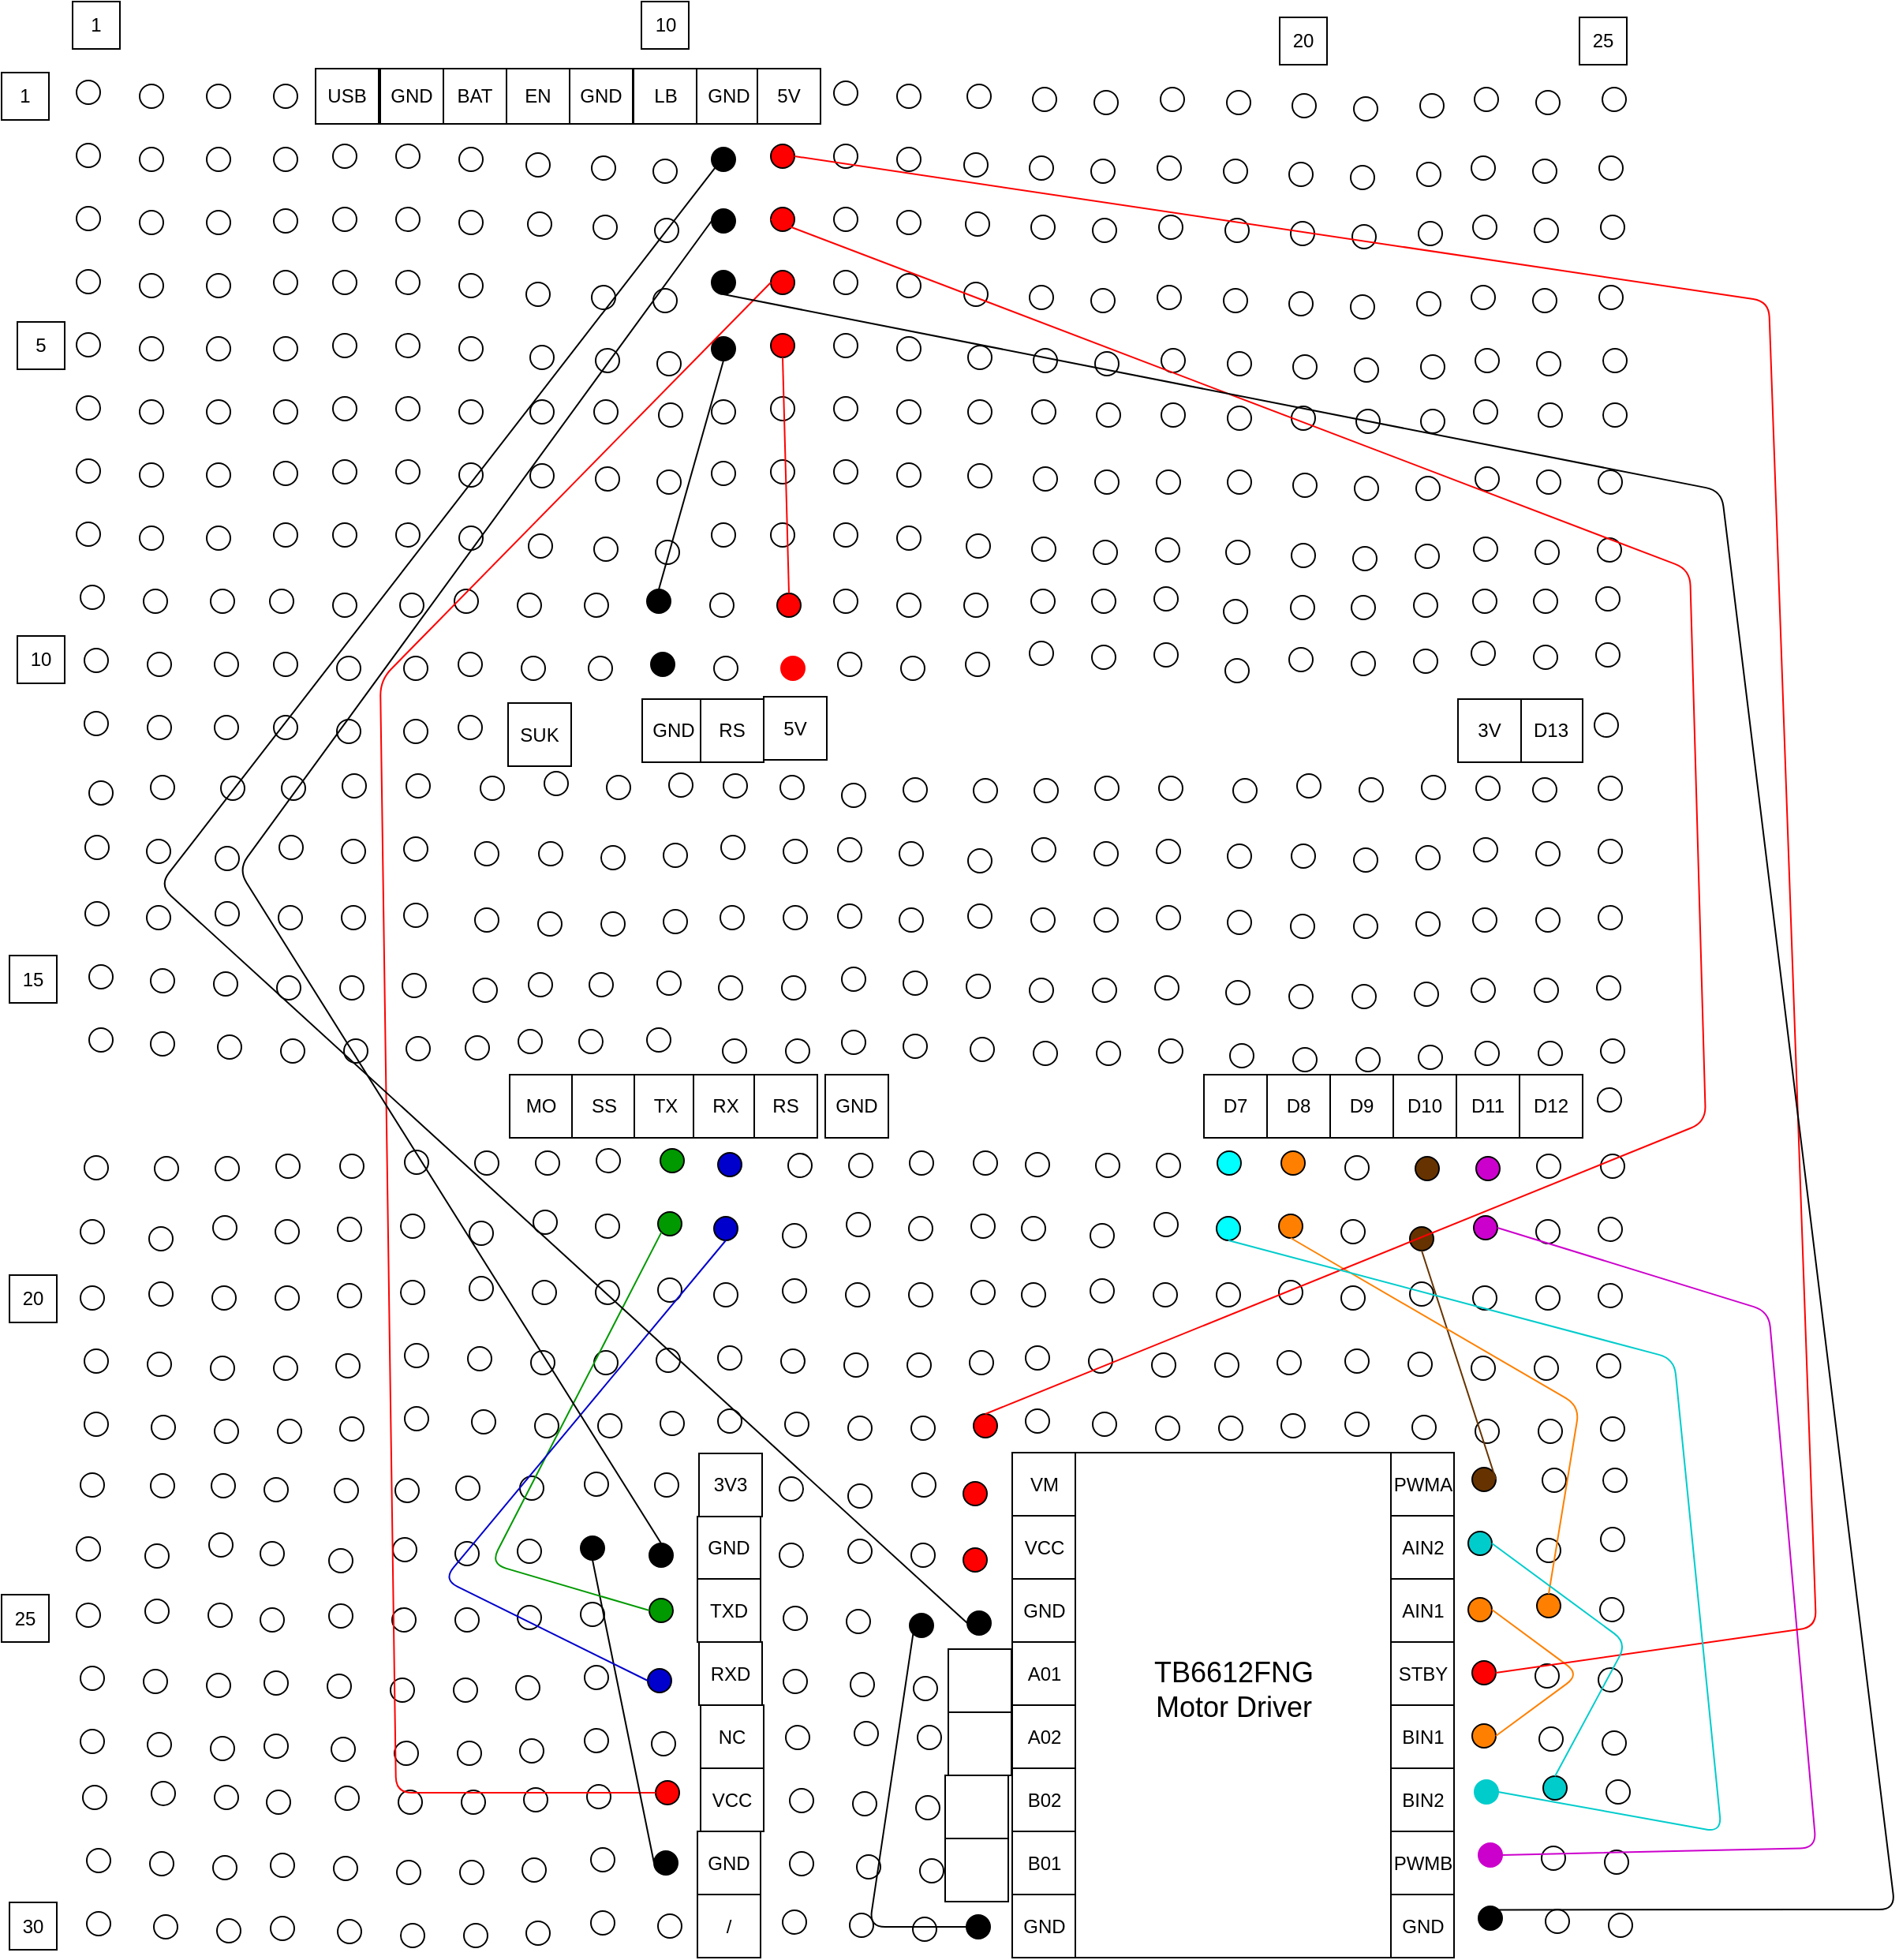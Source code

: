 <mxfile version="12.0.0" type="device" pages="1"><diagram id="h4Ag8MH6K0B41kUlJL4Z" name="Page-1"><mxGraphModel dx="1207" dy="669" grid="1" gridSize="10" guides="1" tooltips="1" connect="1" arrows="1" fold="1" page="1" pageScale="1" pageWidth="850" pageHeight="1100" math="0" shadow="0"><root><mxCell id="0"/><mxCell id="1" parent="0"/><mxCell id="1PlYwHQpLJQ2olBMrea5-20" value="" style="group" parent="1" vertex="1" connectable="0"><mxGeometry x="680.5" y="999.5" width="280" height="320" as="geometry"/></mxCell><mxCell id="1PlYwHQpLJQ2olBMrea5-2" value="" style="rounded=0;whiteSpace=wrap;html=1;fillColor=none;" parent="1PlYwHQpLJQ2olBMrea5-20" vertex="1"><mxGeometry width="280" height="320" as="geometry"/></mxCell><mxCell id="1PlYwHQpLJQ2olBMrea5-3" value="&lt;font style=&quot;font-size: 18px&quot;&gt;TB6612FNG&lt;br&gt;Motor Driver&lt;/font&gt;" style="text;html=1;strokeColor=none;fillColor=none;align=center;verticalAlign=middle;whiteSpace=wrap;rounded=0;" parent="1PlYwHQpLJQ2olBMrea5-20" vertex="1"><mxGeometry x="80" y="10" width="120" height="280" as="geometry"/></mxCell><mxCell id="1PlYwHQpLJQ2olBMrea5-4" value="VM" style="text;html=1;strokeColor=#000000;fillColor=none;align=center;verticalAlign=middle;whiteSpace=wrap;rounded=0;" parent="1PlYwHQpLJQ2olBMrea5-20" vertex="1"><mxGeometry width="40" height="40" as="geometry"/></mxCell><mxCell id="1PlYwHQpLJQ2olBMrea5-5" value="VCC" style="text;html=1;strokeColor=#000000;fillColor=none;align=center;verticalAlign=middle;whiteSpace=wrap;rounded=0;" parent="1PlYwHQpLJQ2olBMrea5-20" vertex="1"><mxGeometry y="40" width="40" height="40" as="geometry"/></mxCell><mxCell id="1PlYwHQpLJQ2olBMrea5-6" value="GND" style="text;html=1;strokeColor=#000000;fillColor=none;align=center;verticalAlign=middle;whiteSpace=wrap;rounded=0;" parent="1PlYwHQpLJQ2olBMrea5-20" vertex="1"><mxGeometry y="80" width="40" height="40" as="geometry"/></mxCell><mxCell id="1PlYwHQpLJQ2olBMrea5-7" value="A01" style="text;html=1;strokeColor=#000000;fillColor=none;align=center;verticalAlign=middle;whiteSpace=wrap;rounded=0;" parent="1PlYwHQpLJQ2olBMrea5-20" vertex="1"><mxGeometry y="120" width="40" height="40" as="geometry"/></mxCell><mxCell id="1PlYwHQpLJQ2olBMrea5-8" value="A02" style="text;html=1;strokeColor=#000000;fillColor=none;align=center;verticalAlign=middle;whiteSpace=wrap;rounded=0;" parent="1PlYwHQpLJQ2olBMrea5-20" vertex="1"><mxGeometry y="160" width="40" height="40" as="geometry"/></mxCell><mxCell id="1PlYwHQpLJQ2olBMrea5-9" value="B02" style="text;html=1;strokeColor=#000000;fillColor=none;align=center;verticalAlign=middle;whiteSpace=wrap;rounded=0;" parent="1PlYwHQpLJQ2olBMrea5-20" vertex="1"><mxGeometry y="200" width="40" height="40" as="geometry"/></mxCell><mxCell id="1PlYwHQpLJQ2olBMrea5-10" value="B01" style="text;html=1;strokeColor=#000000;fillColor=none;align=center;verticalAlign=middle;whiteSpace=wrap;rounded=0;" parent="1PlYwHQpLJQ2olBMrea5-20" vertex="1"><mxGeometry y="240" width="40" height="40" as="geometry"/></mxCell><mxCell id="1PlYwHQpLJQ2olBMrea5-11" value="GND" style="text;html=1;strokeColor=#000000;fillColor=none;align=center;verticalAlign=middle;whiteSpace=wrap;rounded=0;" parent="1PlYwHQpLJQ2olBMrea5-20" vertex="1"><mxGeometry y="280" width="40" height="40" as="geometry"/></mxCell><mxCell id="1PlYwHQpLJQ2olBMrea5-12" value="PWMA" style="text;html=1;strokeColor=#000000;fillColor=none;align=center;verticalAlign=middle;whiteSpace=wrap;rounded=0;" parent="1PlYwHQpLJQ2olBMrea5-20" vertex="1"><mxGeometry x="240" width="40" height="40" as="geometry"/></mxCell><mxCell id="1PlYwHQpLJQ2olBMrea5-13" value="AIN2" style="text;html=1;strokeColor=#000000;fillColor=none;align=center;verticalAlign=middle;whiteSpace=wrap;rounded=0;" parent="1PlYwHQpLJQ2olBMrea5-20" vertex="1"><mxGeometry x="240" y="40" width="40" height="40" as="geometry"/></mxCell><mxCell id="1PlYwHQpLJQ2olBMrea5-14" value="AIN1" style="text;html=1;strokeColor=#000000;fillColor=none;align=center;verticalAlign=middle;whiteSpace=wrap;rounded=0;" parent="1PlYwHQpLJQ2olBMrea5-20" vertex="1"><mxGeometry x="240" y="80" width="40" height="40" as="geometry"/></mxCell><mxCell id="1PlYwHQpLJQ2olBMrea5-15" value="STBY" style="text;html=1;strokeColor=#000000;fillColor=none;align=center;verticalAlign=middle;whiteSpace=wrap;rounded=0;" parent="1PlYwHQpLJQ2olBMrea5-20" vertex="1"><mxGeometry x="240" y="120" width="40" height="40" as="geometry"/></mxCell><mxCell id="1PlYwHQpLJQ2olBMrea5-16" value="BIN1" style="text;html=1;strokeColor=#000000;fillColor=none;align=center;verticalAlign=middle;whiteSpace=wrap;rounded=0;" parent="1PlYwHQpLJQ2olBMrea5-20" vertex="1"><mxGeometry x="240" y="160" width="40" height="40" as="geometry"/></mxCell><mxCell id="1PlYwHQpLJQ2olBMrea5-17" value="BIN2" style="text;html=1;strokeColor=#000000;fillColor=none;align=center;verticalAlign=middle;whiteSpace=wrap;rounded=0;" parent="1PlYwHQpLJQ2olBMrea5-20" vertex="1"><mxGeometry x="240" y="200" width="40" height="40" as="geometry"/></mxCell><mxCell id="1PlYwHQpLJQ2olBMrea5-18" value="PWMB" style="text;html=1;strokeColor=#000000;fillColor=none;align=center;verticalAlign=middle;whiteSpace=wrap;rounded=0;" parent="1PlYwHQpLJQ2olBMrea5-20" vertex="1"><mxGeometry x="240" y="240" width="40" height="40" as="geometry"/></mxCell><mxCell id="1PlYwHQpLJQ2olBMrea5-19" value="GND" style="text;html=1;strokeColor=#000000;fillColor=none;align=center;verticalAlign=middle;whiteSpace=wrap;rounded=0;" parent="1PlYwHQpLJQ2olBMrea5-20" vertex="1"><mxGeometry x="240" y="280" width="40" height="40" as="geometry"/></mxCell><mxCell id="1PlYwHQpLJQ2olBMrea5-21" value="GND" style="rounded=0;whiteSpace=wrap;html=1;" parent="1" vertex="1"><mxGeometry x="562" y="760" width="40" height="40" as="geometry"/></mxCell><mxCell id="1PlYwHQpLJQ2olBMrea5-22" value="SUK" style="rounded=0;whiteSpace=wrap;html=1;" parent="1" vertex="1"><mxGeometry x="361" y="524.5" width="40" height="40" as="geometry"/></mxCell><mxCell id="1PlYwHQpLJQ2olBMrea5-25" value="" style="ellipse;whiteSpace=wrap;html=1;aspect=fixed;" parent="1" vertex="1"><mxGeometry x="170" y="212.5" width="15" height="15" as="geometry"/></mxCell><mxCell id="1PlYwHQpLJQ2olBMrea5-26" value="" style="ellipse;whiteSpace=wrap;html=1;aspect=fixed;" parent="1" vertex="1"><mxGeometry x="170" y="172.5" width="15" height="15" as="geometry"/></mxCell><mxCell id="1PlYwHQpLJQ2olBMrea5-27" value="" style="ellipse;whiteSpace=wrap;html=1;aspect=fixed;" parent="1" vertex="1"><mxGeometry x="170" y="132.5" width="15" height="15" as="geometry"/></mxCell><mxCell id="1PlYwHQpLJQ2olBMrea5-29" value="" style="ellipse;whiteSpace=wrap;html=1;aspect=fixed;" parent="1" vertex="1"><mxGeometry x="170" y="252.5" width="15" height="15" as="geometry"/></mxCell><mxCell id="1PlYwHQpLJQ2olBMrea5-30" value="" style="ellipse;whiteSpace=wrap;html=1;aspect=fixed;" parent="1" vertex="1"><mxGeometry x="170" y="372.5" width="15" height="15" as="geometry"/></mxCell><mxCell id="1PlYwHQpLJQ2olBMrea5-31" value="" style="ellipse;whiteSpace=wrap;html=1;aspect=fixed;" parent="1" vertex="1"><mxGeometry x="170" y="332.5" width="15" height="15" as="geometry"/></mxCell><mxCell id="1PlYwHQpLJQ2olBMrea5-32" value="" style="ellipse;whiteSpace=wrap;html=1;aspect=fixed;" parent="1" vertex="1"><mxGeometry x="170" y="292.5" width="15" height="15" as="geometry"/></mxCell><mxCell id="1PlYwHQpLJQ2olBMrea5-33" value="" style="ellipse;whiteSpace=wrap;html=1;aspect=fixed;" parent="1" vertex="1"><mxGeometry x="170" y="412.5" width="15" height="15" as="geometry"/></mxCell><mxCell id="1PlYwHQpLJQ2olBMrea5-34" value="" style="ellipse;whiteSpace=wrap;html=1;aspect=fixed;fillColor=#000000;" parent="1" vertex="1"><mxGeometry x="490" y="211.5" width="15" height="15" as="geometry"/></mxCell><mxCell id="1PlYwHQpLJQ2olBMrea5-35" value="" style="ellipse;whiteSpace=wrap;html=1;aspect=fixed;fillColor=#000000;" parent="1" vertex="1"><mxGeometry x="490" y="172.5" width="15" height="15" as="geometry"/></mxCell><mxCell id="1PlYwHQpLJQ2olBMrea5-37" value="" style="ellipse;whiteSpace=wrap;html=1;aspect=fixed;strokeColor=#000000;fillColor=#000000;" parent="1" vertex="1"><mxGeometry x="490" y="250.5" width="15" height="15" as="geometry"/></mxCell><mxCell id="1PlYwHQpLJQ2olBMrea5-38" value="" style="ellipse;whiteSpace=wrap;html=1;aspect=fixed;" parent="1" vertex="1"><mxGeometry x="490" y="371.5" width="15" height="15" as="geometry"/></mxCell><mxCell id="1PlYwHQpLJQ2olBMrea5-39" value="" style="ellipse;whiteSpace=wrap;html=1;aspect=fixed;" parent="1" vertex="1"><mxGeometry x="490" y="332.5" width="15" height="15" as="geometry"/></mxCell><mxCell id="1PlYwHQpLJQ2olBMrea5-40" value="" style="ellipse;whiteSpace=wrap;html=1;aspect=fixed;fillColor=#000000;" parent="1" vertex="1"><mxGeometry x="490" y="292.5" width="15" height="15" as="geometry"/></mxCell><mxCell id="1PlYwHQpLJQ2olBMrea5-41" value="" style="ellipse;whiteSpace=wrap;html=1;aspect=fixed;" parent="1" vertex="1"><mxGeometry x="490" y="410.5" width="15" height="15" as="geometry"/></mxCell><mxCell id="1PlYwHQpLJQ2olBMrea5-53" value="" style="ellipse;whiteSpace=wrap;html=1;aspect=fixed;" parent="1" vertex="1"><mxGeometry x="127.5" y="212.5" width="15" height="15" as="geometry"/></mxCell><mxCell id="1PlYwHQpLJQ2olBMrea5-54" value="" style="ellipse;whiteSpace=wrap;html=1;aspect=fixed;" parent="1" vertex="1"><mxGeometry x="127.5" y="172.5" width="15" height="15" as="geometry"/></mxCell><mxCell id="1PlYwHQpLJQ2olBMrea5-55" value="" style="ellipse;whiteSpace=wrap;html=1;aspect=fixed;" parent="1" vertex="1"><mxGeometry x="127.5" y="132.5" width="15" height="15" as="geometry"/></mxCell><mxCell id="1PlYwHQpLJQ2olBMrea5-56" value="" style="ellipse;whiteSpace=wrap;html=1;aspect=fixed;" parent="1" vertex="1"><mxGeometry x="127.5" y="252.5" width="15" height="15" as="geometry"/></mxCell><mxCell id="1PlYwHQpLJQ2olBMrea5-57" value="" style="ellipse;whiteSpace=wrap;html=1;aspect=fixed;" parent="1" vertex="1"><mxGeometry x="127.5" y="372.5" width="15" height="15" as="geometry"/></mxCell><mxCell id="1PlYwHQpLJQ2olBMrea5-58" value="" style="ellipse;whiteSpace=wrap;html=1;aspect=fixed;" parent="1" vertex="1"><mxGeometry x="127.5" y="332.5" width="15" height="15" as="geometry"/></mxCell><mxCell id="1PlYwHQpLJQ2olBMrea5-59" value="" style="ellipse;whiteSpace=wrap;html=1;aspect=fixed;" parent="1" vertex="1"><mxGeometry x="127.5" y="292.5" width="15" height="15" as="geometry"/></mxCell><mxCell id="1PlYwHQpLJQ2olBMrea5-60" value="" style="ellipse;whiteSpace=wrap;html=1;aspect=fixed;" parent="1" vertex="1"><mxGeometry x="127.5" y="412.5" width="15" height="15" as="geometry"/></mxCell><mxCell id="1PlYwHQpLJQ2olBMrea5-61" value="" style="ellipse;whiteSpace=wrap;html=1;aspect=fixed;" parent="1" vertex="1"><mxGeometry x="87.5" y="210" width="15" height="15" as="geometry"/></mxCell><mxCell id="1PlYwHQpLJQ2olBMrea5-62" value="" style="ellipse;whiteSpace=wrap;html=1;aspect=fixed;" parent="1" vertex="1"><mxGeometry x="87.5" y="170" width="15" height="15" as="geometry"/></mxCell><mxCell id="1PlYwHQpLJQ2olBMrea5-63" value="" style="ellipse;whiteSpace=wrap;html=1;aspect=fixed;" parent="1" vertex="1"><mxGeometry x="87.5" y="130" width="15" height="15" as="geometry"/></mxCell><mxCell id="1PlYwHQpLJQ2olBMrea5-64" value="" style="ellipse;whiteSpace=wrap;html=1;aspect=fixed;" parent="1" vertex="1"><mxGeometry x="87.5" y="250" width="15" height="15" as="geometry"/></mxCell><mxCell id="1PlYwHQpLJQ2olBMrea5-65" value="" style="ellipse;whiteSpace=wrap;html=1;aspect=fixed;" parent="1" vertex="1"><mxGeometry x="87.5" y="370" width="15" height="15" as="geometry"/></mxCell><mxCell id="1PlYwHQpLJQ2olBMrea5-66" value="" style="ellipse;whiteSpace=wrap;html=1;aspect=fixed;" parent="1" vertex="1"><mxGeometry x="87.5" y="330" width="15" height="15" as="geometry"/></mxCell><mxCell id="1PlYwHQpLJQ2olBMrea5-67" value="" style="ellipse;whiteSpace=wrap;html=1;aspect=fixed;" parent="1" vertex="1"><mxGeometry x="87.5" y="290" width="15" height="15" as="geometry"/></mxCell><mxCell id="1PlYwHQpLJQ2olBMrea5-68" value="" style="ellipse;whiteSpace=wrap;html=1;aspect=fixed;" parent="1" vertex="1"><mxGeometry x="87.5" y="410" width="15" height="15" as="geometry"/></mxCell><mxCell id="1PlYwHQpLJQ2olBMrea5-69" value="" style="ellipse;whiteSpace=wrap;html=1;aspect=fixed;fillColor=#FF0000;" parent="1" vertex="1"><mxGeometry x="527.5" y="210.5" width="15" height="15" as="geometry"/></mxCell><mxCell id="1PlYwHQpLJQ2olBMrea5-70" value="" style="ellipse;whiteSpace=wrap;html=1;aspect=fixed;fillColor=#FF0000;" parent="1" vertex="1"><mxGeometry x="527.5" y="170.5" width="15" height="15" as="geometry"/></mxCell><mxCell id="1PlYwHQpLJQ2olBMrea5-72" value="" style="ellipse;whiteSpace=wrap;html=1;aspect=fixed;fillColor=#FF0000;" parent="1" vertex="1"><mxGeometry x="527.5" y="250.5" width="15" height="15" as="geometry"/></mxCell><mxCell id="1PlYwHQpLJQ2olBMrea5-73" value="" style="ellipse;whiteSpace=wrap;html=1;aspect=fixed;" parent="1" vertex="1"><mxGeometry x="527.5" y="370.5" width="15" height="15" as="geometry"/></mxCell><mxCell id="1PlYwHQpLJQ2olBMrea5-74" value="" style="ellipse;whiteSpace=wrap;html=1;aspect=fixed;" parent="1" vertex="1"><mxGeometry x="527.5" y="330.5" width="15" height="15" as="geometry"/></mxCell><mxCell id="1PlYwHQpLJQ2olBMrea5-75" value="" style="ellipse;whiteSpace=wrap;html=1;aspect=fixed;fillColor=#FF0000;" parent="1" vertex="1"><mxGeometry x="527.5" y="290.5" width="15" height="15" as="geometry"/></mxCell><mxCell id="1PlYwHQpLJQ2olBMrea5-76" value="" style="ellipse;whiteSpace=wrap;html=1;aspect=fixed;" parent="1" vertex="1"><mxGeometry x="527.5" y="410.5" width="15" height="15" as="geometry"/></mxCell><mxCell id="1PlYwHQpLJQ2olBMrea5-77" value="" style="ellipse;whiteSpace=wrap;html=1;aspect=fixed;" parent="1" vertex="1"><mxGeometry x="567.5" y="210.5" width="15" height="15" as="geometry"/></mxCell><mxCell id="1PlYwHQpLJQ2olBMrea5-78" value="" style="ellipse;whiteSpace=wrap;html=1;aspect=fixed;" parent="1" vertex="1"><mxGeometry x="567.5" y="170.5" width="15" height="15" as="geometry"/></mxCell><mxCell id="1PlYwHQpLJQ2olBMrea5-79" value="" style="ellipse;whiteSpace=wrap;html=1;aspect=fixed;" parent="1" vertex="1"><mxGeometry x="567.5" y="130.5" width="15" height="15" as="geometry"/></mxCell><mxCell id="1PlYwHQpLJQ2olBMrea5-80" value="" style="ellipse;whiteSpace=wrap;html=1;aspect=fixed;" parent="1" vertex="1"><mxGeometry x="567.5" y="250.5" width="15" height="15" as="geometry"/></mxCell><mxCell id="1PlYwHQpLJQ2olBMrea5-81" value="" style="ellipse;whiteSpace=wrap;html=1;aspect=fixed;" parent="1" vertex="1"><mxGeometry x="567.5" y="370.5" width="15" height="15" as="geometry"/></mxCell><mxCell id="1PlYwHQpLJQ2olBMrea5-82" value="" style="ellipse;whiteSpace=wrap;html=1;aspect=fixed;" parent="1" vertex="1"><mxGeometry x="567.5" y="330.5" width="15" height="15" as="geometry"/></mxCell><mxCell id="1PlYwHQpLJQ2olBMrea5-83" value="" style="ellipse;whiteSpace=wrap;html=1;aspect=fixed;" parent="1" vertex="1"><mxGeometry x="567.5" y="290.5" width="15" height="15" as="geometry"/></mxCell><mxCell id="1PlYwHQpLJQ2olBMrea5-84" value="" style="ellipse;whiteSpace=wrap;html=1;aspect=fixed;" parent="1" vertex="1"><mxGeometry x="567.5" y="410.5" width="15" height="15" as="geometry"/></mxCell><mxCell id="1PlYwHQpLJQ2olBMrea5-85" value="" style="ellipse;whiteSpace=wrap;html=1;aspect=fixed;" parent="1" vertex="1"><mxGeometry x="607.5" y="212.5" width="15" height="15" as="geometry"/></mxCell><mxCell id="1PlYwHQpLJQ2olBMrea5-86" value="" style="ellipse;whiteSpace=wrap;html=1;aspect=fixed;" parent="1" vertex="1"><mxGeometry x="607.5" y="172.5" width="15" height="15" as="geometry"/></mxCell><mxCell id="1PlYwHQpLJQ2olBMrea5-87" value="" style="ellipse;whiteSpace=wrap;html=1;aspect=fixed;" parent="1" vertex="1"><mxGeometry x="607.5" y="132.5" width="15" height="15" as="geometry"/></mxCell><mxCell id="1PlYwHQpLJQ2olBMrea5-88" value="" style="ellipse;whiteSpace=wrap;html=1;aspect=fixed;" parent="1" vertex="1"><mxGeometry x="607.5" y="252.5" width="15" height="15" as="geometry"/></mxCell><mxCell id="1PlYwHQpLJQ2olBMrea5-89" value="" style="ellipse;whiteSpace=wrap;html=1;aspect=fixed;" parent="1" vertex="1"><mxGeometry x="607.5" y="372.5" width="15" height="15" as="geometry"/></mxCell><mxCell id="1PlYwHQpLJQ2olBMrea5-90" value="" style="ellipse;whiteSpace=wrap;html=1;aspect=fixed;" parent="1" vertex="1"><mxGeometry x="607.5" y="332.5" width="15" height="15" as="geometry"/></mxCell><mxCell id="1PlYwHQpLJQ2olBMrea5-91" value="" style="ellipse;whiteSpace=wrap;html=1;aspect=fixed;" parent="1" vertex="1"><mxGeometry x="607.5" y="292.5" width="15" height="15" as="geometry"/></mxCell><mxCell id="1PlYwHQpLJQ2olBMrea5-92" value="" style="ellipse;whiteSpace=wrap;html=1;aspect=fixed;" parent="1" vertex="1"><mxGeometry x="607.5" y="412.5" width="15" height="15" as="geometry"/></mxCell><mxCell id="1PlYwHQpLJQ2olBMrea5-109" value="" style="ellipse;whiteSpace=wrap;html=1;aspect=fixed;" parent="1" vertex="1"><mxGeometry x="172.5" y="452.5" width="15" height="15" as="geometry"/></mxCell><mxCell id="1PlYwHQpLJQ2olBMrea5-110" value="" style="ellipse;whiteSpace=wrap;html=1;aspect=fixed;" parent="1" vertex="1"><mxGeometry x="130" y="452.5" width="15" height="15" as="geometry"/></mxCell><mxCell id="1PlYwHQpLJQ2olBMrea5-111" value="" style="ellipse;whiteSpace=wrap;html=1;aspect=fixed;" parent="1" vertex="1"><mxGeometry x="90" y="450" width="15" height="15" as="geometry"/></mxCell><mxCell id="1PlYwHQpLJQ2olBMrea5-112" value="" style="ellipse;whiteSpace=wrap;html=1;aspect=fixed;" parent="1" vertex="1"><mxGeometry x="292.5" y="455" width="15" height="15" as="geometry"/></mxCell><mxCell id="1PlYwHQpLJQ2olBMrea5-113" value="" style="ellipse;whiteSpace=wrap;html=1;aspect=fixed;" parent="1" vertex="1"><mxGeometry x="250" y="455" width="15" height="15" as="geometry"/></mxCell><mxCell id="1PlYwHQpLJQ2olBMrea5-114" value="" style="ellipse;whiteSpace=wrap;html=1;aspect=fixed;" parent="1" vertex="1"><mxGeometry x="210" y="452.5" width="15" height="15" as="geometry"/></mxCell><mxCell id="1PlYwHQpLJQ2olBMrea5-115" value="" style="ellipse;whiteSpace=wrap;html=1;aspect=fixed;" parent="1" vertex="1"><mxGeometry x="409.5" y="455" width="15" height="15" as="geometry"/></mxCell><mxCell id="1PlYwHQpLJQ2olBMrea5-116" value="" style="ellipse;whiteSpace=wrap;html=1;aspect=fixed;" parent="1" vertex="1"><mxGeometry x="367" y="455" width="15" height="15" as="geometry"/></mxCell><mxCell id="1PlYwHQpLJQ2olBMrea5-117" value="" style="ellipse;whiteSpace=wrap;html=1;aspect=fixed;" parent="1" vertex="1"><mxGeometry x="327" y="452.5" width="15" height="15" as="geometry"/></mxCell><mxCell id="1PlYwHQpLJQ2olBMrea5-118" value="" style="ellipse;whiteSpace=wrap;html=1;aspect=fixed;fillColor=#FF0000;" parent="1" vertex="1"><mxGeometry x="531.5" y="455" width="15" height="15" as="geometry"/></mxCell><mxCell id="1PlYwHQpLJQ2olBMrea5-119" value="" style="ellipse;whiteSpace=wrap;html=1;aspect=fixed;" parent="1" vertex="1"><mxGeometry x="489" y="455" width="15" height="15" as="geometry"/></mxCell><mxCell id="1PlYwHQpLJQ2olBMrea5-120" value="" style="ellipse;whiteSpace=wrap;html=1;aspect=fixed;fillColor=#000000;" parent="1" vertex="1"><mxGeometry x="449" y="452.5" width="15" height="15" as="geometry"/></mxCell><mxCell id="1PlYwHQpLJQ2olBMrea5-121" value="" style="ellipse;whiteSpace=wrap;html=1;aspect=fixed;" parent="1" vertex="1"><mxGeometry x="650" y="455" width="15" height="15" as="geometry"/></mxCell><mxCell id="1PlYwHQpLJQ2olBMrea5-122" value="" style="ellipse;whiteSpace=wrap;html=1;aspect=fixed;" parent="1" vertex="1"><mxGeometry x="607.5" y="455" width="15" height="15" as="geometry"/></mxCell><mxCell id="1PlYwHQpLJQ2olBMrea5-123" value="" style="ellipse;whiteSpace=wrap;html=1;aspect=fixed;" parent="1" vertex="1"><mxGeometry x="567.5" y="452.5" width="15" height="15" as="geometry"/></mxCell><mxCell id="1PlYwHQpLJQ2olBMrea5-124" value="" style="ellipse;whiteSpace=wrap;html=1;aspect=fixed;" parent="1" vertex="1"><mxGeometry x="175" y="492.5" width="15" height="15" as="geometry"/></mxCell><mxCell id="1PlYwHQpLJQ2olBMrea5-125" value="" style="ellipse;whiteSpace=wrap;html=1;aspect=fixed;" parent="1" vertex="1"><mxGeometry x="132.5" y="492.5" width="15" height="15" as="geometry"/></mxCell><mxCell id="1PlYwHQpLJQ2olBMrea5-126" value="" style="ellipse;whiteSpace=wrap;html=1;aspect=fixed;" parent="1" vertex="1"><mxGeometry x="92.5" y="490" width="15" height="15" as="geometry"/></mxCell><mxCell id="1PlYwHQpLJQ2olBMrea5-127" value="" style="ellipse;whiteSpace=wrap;html=1;aspect=fixed;" parent="1" vertex="1"><mxGeometry x="295" y="495" width="15" height="15" as="geometry"/></mxCell><mxCell id="1PlYwHQpLJQ2olBMrea5-128" value="" style="ellipse;whiteSpace=wrap;html=1;aspect=fixed;" parent="1" vertex="1"><mxGeometry x="252.5" y="495" width="15" height="15" as="geometry"/></mxCell><mxCell id="1PlYwHQpLJQ2olBMrea5-129" value="" style="ellipse;whiteSpace=wrap;html=1;aspect=fixed;" parent="1" vertex="1"><mxGeometry x="212.5" y="492.5" width="15" height="15" as="geometry"/></mxCell><mxCell id="1PlYwHQpLJQ2olBMrea5-130" value="" style="ellipse;whiteSpace=wrap;html=1;aspect=fixed;" parent="1" vertex="1"><mxGeometry x="412" y="495" width="15" height="15" as="geometry"/></mxCell><mxCell id="1PlYwHQpLJQ2olBMrea5-131" value="" style="ellipse;whiteSpace=wrap;html=1;aspect=fixed;" parent="1" vertex="1"><mxGeometry x="369.5" y="495" width="15" height="15" as="geometry"/></mxCell><mxCell id="1PlYwHQpLJQ2olBMrea5-132" value="" style="ellipse;whiteSpace=wrap;html=1;aspect=fixed;" parent="1" vertex="1"><mxGeometry x="329.5" y="492.5" width="15" height="15" as="geometry"/></mxCell><mxCell id="1PlYwHQpLJQ2olBMrea5-133" value="" style="ellipse;whiteSpace=wrap;html=1;aspect=fixed;strokeColor=#FF0000;fillColor=#FF0000;" parent="1" vertex="1"><mxGeometry x="534" y="495" width="15" height="15" as="geometry"/></mxCell><mxCell id="1PlYwHQpLJQ2olBMrea5-134" value="" style="ellipse;whiteSpace=wrap;html=1;aspect=fixed;" parent="1" vertex="1"><mxGeometry x="491.5" y="495" width="15" height="15" as="geometry"/></mxCell><mxCell id="1PlYwHQpLJQ2olBMrea5-135" value="" style="ellipse;whiteSpace=wrap;html=1;aspect=fixed;fillColor=#000000;" parent="1" vertex="1"><mxGeometry x="451.5" y="492.5" width="15" height="15" as="geometry"/></mxCell><mxCell id="1PlYwHQpLJQ2olBMrea5-136" value="" style="ellipse;whiteSpace=wrap;html=1;aspect=fixed;" parent="1" vertex="1"><mxGeometry x="610" y="495" width="15" height="15" as="geometry"/></mxCell><mxCell id="1PlYwHQpLJQ2olBMrea5-137" value="" style="ellipse;whiteSpace=wrap;html=1;aspect=fixed;" parent="1" vertex="1"><mxGeometry x="570" y="492.5" width="15" height="15" as="geometry"/></mxCell><mxCell id="1PlYwHQpLJQ2olBMrea5-139" value="" style="ellipse;whiteSpace=wrap;html=1;aspect=fixed;" parent="1" vertex="1"><mxGeometry x="175" y="532.5" width="15" height="15" as="geometry"/></mxCell><mxCell id="1PlYwHQpLJQ2olBMrea5-140" value="" style="ellipse;whiteSpace=wrap;html=1;aspect=fixed;" parent="1" vertex="1"><mxGeometry x="132.5" y="532.5" width="15" height="15" as="geometry"/></mxCell><mxCell id="1PlYwHQpLJQ2olBMrea5-141" value="" style="ellipse;whiteSpace=wrap;html=1;aspect=fixed;" parent="1" vertex="1"><mxGeometry x="92.5" y="530" width="15" height="15" as="geometry"/></mxCell><mxCell id="1PlYwHQpLJQ2olBMrea5-142" value="" style="ellipse;whiteSpace=wrap;html=1;aspect=fixed;" parent="1" vertex="1"><mxGeometry x="295" y="535" width="15" height="15" as="geometry"/></mxCell><mxCell id="1PlYwHQpLJQ2olBMrea5-143" value="" style="ellipse;whiteSpace=wrap;html=1;aspect=fixed;" parent="1" vertex="1"><mxGeometry x="252.5" y="535" width="15" height="15" as="geometry"/></mxCell><mxCell id="1PlYwHQpLJQ2olBMrea5-144" value="" style="ellipse;whiteSpace=wrap;html=1;aspect=fixed;" parent="1" vertex="1"><mxGeometry x="212.5" y="532.5" width="15" height="15" as="geometry"/></mxCell><mxCell id="1PlYwHQpLJQ2olBMrea5-147" value="" style="ellipse;whiteSpace=wrap;html=1;aspect=fixed;" parent="1" vertex="1"><mxGeometry x="329.5" y="532.5" width="15" height="15" as="geometry"/></mxCell><mxCell id="1PlYwHQpLJQ2olBMrea5-170" value="D13" style="rounded=0;whiteSpace=wrap;html=1;" parent="1" vertex="1"><mxGeometry x="1002" y="522" width="40" height="40" as="geometry"/></mxCell><mxCell id="1PlYwHQpLJQ2olBMrea5-171" value="MO" style="rounded=0;whiteSpace=wrap;html=1;" parent="1" vertex="1"><mxGeometry x="362" y="760" width="40" height="40" as="geometry"/></mxCell><mxCell id="1PlYwHQpLJQ2olBMrea5-172" value="D7" style="rounded=0;whiteSpace=wrap;html=1;" parent="1" vertex="1"><mxGeometry x="802" y="760" width="40" height="40" as="geometry"/></mxCell><mxCell id="1PlYwHQpLJQ2olBMrea5-173" value="D8" style="rounded=0;whiteSpace=wrap;html=1;" parent="1" vertex="1"><mxGeometry x="842" y="760" width="40" height="40" as="geometry"/></mxCell><mxCell id="1PlYwHQpLJQ2olBMrea5-180" value="" style="ellipse;whiteSpace=wrap;html=1;aspect=fixed;" parent="1" vertex="1"><mxGeometry x="570" y="610" width="15" height="15" as="geometry"/></mxCell><mxCell id="1PlYwHQpLJQ2olBMrea5-181" value="" style="ellipse;whiteSpace=wrap;html=1;aspect=fixed;" parent="1" vertex="1"><mxGeometry x="570" y="652" width="15" height="15" as="geometry"/></mxCell><mxCell id="1PlYwHQpLJQ2olBMrea5-182" value="" style="ellipse;whiteSpace=wrap;html=1;aspect=fixed;" parent="1" vertex="1"><mxGeometry x="572.5" y="692" width="15" height="15" as="geometry"/></mxCell><mxCell id="1PlYwHQpLJQ2olBMrea5-183" value="" style="ellipse;whiteSpace=wrap;html=1;aspect=fixed;" parent="1" vertex="1"><mxGeometry x="572.5" y="732" width="15" height="15" as="geometry"/></mxCell><mxCell id="1PlYwHQpLJQ2olBMrea5-186" value="" style="ellipse;whiteSpace=wrap;html=1;aspect=fixed;" parent="1" vertex="1"><mxGeometry x="609" y="612.5" width="15" height="15" as="geometry"/></mxCell><mxCell id="1PlYwHQpLJQ2olBMrea5-187" value="" style="ellipse;whiteSpace=wrap;html=1;aspect=fixed;" parent="1" vertex="1"><mxGeometry x="609" y="654.5" width="15" height="15" as="geometry"/></mxCell><mxCell id="1PlYwHQpLJQ2olBMrea5-188" value="" style="ellipse;whiteSpace=wrap;html=1;aspect=fixed;" parent="1" vertex="1"><mxGeometry x="611.5" y="694.5" width="15" height="15" as="geometry"/></mxCell><mxCell id="1PlYwHQpLJQ2olBMrea5-189" value="" style="ellipse;whiteSpace=wrap;html=1;aspect=fixed;" parent="1" vertex="1"><mxGeometry x="611.5" y="734.5" width="15" height="15" as="geometry"/></mxCell><mxCell id="1PlYwHQpLJQ2olBMrea5-202" value="D10" style="rounded=0;whiteSpace=wrap;html=1;" parent="1" vertex="1"><mxGeometry x="922" y="760" width="40" height="40" as="geometry"/></mxCell><mxCell id="1PlYwHQpLJQ2olBMrea5-203" value="D11" style="rounded=0;whiteSpace=wrap;html=1;" parent="1" vertex="1"><mxGeometry x="962" y="760" width="40" height="40" as="geometry"/></mxCell><mxCell id="1PlYwHQpLJQ2olBMrea5-204" value="D9" style="rounded=0;whiteSpace=wrap;html=1;" parent="1" vertex="1"><mxGeometry x="882" y="760" width="40" height="40" as="geometry"/></mxCell><mxCell id="1PlYwHQpLJQ2olBMrea5-205" value="" style="ellipse;whiteSpace=wrap;html=1;aspect=fixed;" parent="1" vertex="1"><mxGeometry x="651" y="492.5" width="15" height="15" as="geometry"/></mxCell><mxCell id="1PlYwHQpLJQ2olBMrea5-208" value="" style="ellipse;whiteSpace=wrap;html=1;aspect=fixed;" parent="1" vertex="1"><mxGeometry x="652.5" y="617" width="15" height="15" as="geometry"/></mxCell><mxCell id="1PlYwHQpLJQ2olBMrea5-209" value="" style="ellipse;whiteSpace=wrap;html=1;aspect=fixed;" parent="1" vertex="1"><mxGeometry x="652.5" y="652" width="15" height="15" as="geometry"/></mxCell><mxCell id="1PlYwHQpLJQ2olBMrea5-210" value="" style="ellipse;whiteSpace=wrap;html=1;aspect=fixed;" parent="1" vertex="1"><mxGeometry x="651.5" y="696.5" width="15" height="15" as="geometry"/></mxCell><mxCell id="1PlYwHQpLJQ2olBMrea5-211" value="" style="ellipse;whiteSpace=wrap;html=1;aspect=fixed;" parent="1" vertex="1"><mxGeometry x="654" y="736.5" width="15" height="15" as="geometry"/></mxCell><mxCell id="1PlYwHQpLJQ2olBMrea5-213" value="" style="ellipse;whiteSpace=wrap;html=1;aspect=fixed;" parent="1" vertex="1"><mxGeometry x="692.5" y="654.5" width="15" height="15" as="geometry"/></mxCell><mxCell id="1PlYwHQpLJQ2olBMrea5-214" value="" style="ellipse;whiteSpace=wrap;html=1;aspect=fixed;" parent="1" vertex="1"><mxGeometry x="691.5" y="699" width="15" height="15" as="geometry"/></mxCell><mxCell id="1PlYwHQpLJQ2olBMrea5-215" value="" style="ellipse;whiteSpace=wrap;html=1;aspect=fixed;" parent="1" vertex="1"><mxGeometry x="694" y="739" width="15" height="15" as="geometry"/></mxCell><mxCell id="1PlYwHQpLJQ2olBMrea5-217" value="" style="ellipse;whiteSpace=wrap;html=1;aspect=fixed;" parent="1" vertex="1"><mxGeometry x="732.5" y="654.5" width="15" height="15" as="geometry"/></mxCell><mxCell id="1PlYwHQpLJQ2olBMrea5-218" value="" style="ellipse;whiteSpace=wrap;html=1;aspect=fixed;" parent="1" vertex="1"><mxGeometry x="731.5" y="699" width="15" height="15" as="geometry"/></mxCell><mxCell id="1PlYwHQpLJQ2olBMrea5-219" value="" style="ellipse;whiteSpace=wrap;html=1;aspect=fixed;" parent="1" vertex="1"><mxGeometry x="734" y="739" width="15" height="15" as="geometry"/></mxCell><mxCell id="1PlYwHQpLJQ2olBMrea5-221" value="" style="ellipse;whiteSpace=wrap;html=1;aspect=fixed;" parent="1" vertex="1"><mxGeometry x="691.5" y="485.5" width="15" height="15" as="geometry"/></mxCell><mxCell id="1PlYwHQpLJQ2olBMrea5-224" value="" style="ellipse;whiteSpace=wrap;html=1;aspect=fixed;" parent="1" vertex="1"><mxGeometry x="693" y="610" width="15" height="15" as="geometry"/></mxCell><mxCell id="1PlYwHQpLJQ2olBMrea5-225" value="" style="ellipse;whiteSpace=wrap;html=1;aspect=fixed;" parent="1" vertex="1"><mxGeometry x="731" y="488" width="15" height="15" as="geometry"/></mxCell><mxCell id="1PlYwHQpLJQ2olBMrea5-228" value="" style="ellipse;whiteSpace=wrap;html=1;aspect=fixed;" parent="1" vertex="1"><mxGeometry x="732.5" y="612.5" width="15" height="15" as="geometry"/></mxCell><mxCell id="1PlYwHQpLJQ2olBMrea5-229" value="" style="ellipse;whiteSpace=wrap;html=1;aspect=fixed;" parent="1" vertex="1"><mxGeometry x="692.5" y="452.5" width="15" height="15" as="geometry"/></mxCell><mxCell id="1PlYwHQpLJQ2olBMrea5-230" value="" style="ellipse;whiteSpace=wrap;html=1;aspect=fixed;" parent="1" vertex="1"><mxGeometry x="731" y="452.5" width="15" height="15" as="geometry"/></mxCell><mxCell id="1PlYwHQpLJQ2olBMrea5-231" value="" style="ellipse;whiteSpace=wrap;html=1;aspect=fixed;" parent="1" vertex="1"><mxGeometry x="650" y="176" width="15" height="15" as="geometry"/></mxCell><mxCell id="1PlYwHQpLJQ2olBMrea5-232" value="" style="ellipse;whiteSpace=wrap;html=1;aspect=fixed;" parent="1" vertex="1"><mxGeometry x="651" y="213.5" width="15" height="15" as="geometry"/></mxCell><mxCell id="1PlYwHQpLJQ2olBMrea5-233" value="" style="ellipse;whiteSpace=wrap;html=1;aspect=fixed;" parent="1" vertex="1"><mxGeometry x="650" y="258" width="15" height="15" as="geometry"/></mxCell><mxCell id="1PlYwHQpLJQ2olBMrea5-234" value="" style="ellipse;whiteSpace=wrap;html=1;aspect=fixed;" parent="1" vertex="1"><mxGeometry x="652.5" y="298" width="15" height="15" as="geometry"/></mxCell><mxCell id="1PlYwHQpLJQ2olBMrea5-235" value="" style="ellipse;whiteSpace=wrap;html=1;aspect=fixed;" parent="1" vertex="1"><mxGeometry x="652.5" y="332.5" width="15" height="15" as="geometry"/></mxCell><mxCell id="1PlYwHQpLJQ2olBMrea5-236" value="" style="ellipse;whiteSpace=wrap;html=1;aspect=fixed;" parent="1" vertex="1"><mxGeometry x="652.5" y="373" width="15" height="15" as="geometry"/></mxCell><mxCell id="1PlYwHQpLJQ2olBMrea5-237" value="" style="ellipse;whiteSpace=wrap;html=1;aspect=fixed;" parent="1" vertex="1"><mxGeometry x="651.5" y="417.5" width="15" height="15" as="geometry"/></mxCell><mxCell id="1PlYwHQpLJQ2olBMrea5-238" value="" style="ellipse;whiteSpace=wrap;html=1;aspect=fixed;" parent="1" vertex="1"><mxGeometry x="691.5" y="178" width="15" height="15" as="geometry"/></mxCell><mxCell id="1PlYwHQpLJQ2olBMrea5-239" value="" style="ellipse;whiteSpace=wrap;html=1;aspect=fixed;" parent="1" vertex="1"><mxGeometry x="692.5" y="215.5" width="15" height="15" as="geometry"/></mxCell><mxCell id="1PlYwHQpLJQ2olBMrea5-240" value="" style="ellipse;whiteSpace=wrap;html=1;aspect=fixed;" parent="1" vertex="1"><mxGeometry x="691.5" y="260" width="15" height="15" as="geometry"/></mxCell><mxCell id="1PlYwHQpLJQ2olBMrea5-241" value="" style="ellipse;whiteSpace=wrap;html=1;aspect=fixed;" parent="1" vertex="1"><mxGeometry x="694" y="300" width="15" height="15" as="geometry"/></mxCell><mxCell id="1PlYwHQpLJQ2olBMrea5-242" value="" style="ellipse;whiteSpace=wrap;html=1;aspect=fixed;" parent="1" vertex="1"><mxGeometry x="693" y="332.5" width="15" height="15" as="geometry"/></mxCell><mxCell id="1PlYwHQpLJQ2olBMrea5-243" value="" style="ellipse;whiteSpace=wrap;html=1;aspect=fixed;" parent="1" vertex="1"><mxGeometry x="694" y="375" width="15" height="15" as="geometry"/></mxCell><mxCell id="1PlYwHQpLJQ2olBMrea5-244" value="" style="ellipse;whiteSpace=wrap;html=1;aspect=fixed;" parent="1" vertex="1"><mxGeometry x="693" y="419.5" width="15" height="15" as="geometry"/></mxCell><mxCell id="1PlYwHQpLJQ2olBMrea5-245" value="" style="ellipse;whiteSpace=wrap;html=1;aspect=fixed;" parent="1" vertex="1"><mxGeometry x="730.5" y="180" width="15" height="15" as="geometry"/></mxCell><mxCell id="1PlYwHQpLJQ2olBMrea5-246" value="" style="ellipse;whiteSpace=wrap;html=1;aspect=fixed;" parent="1" vertex="1"><mxGeometry x="731.5" y="217.5" width="15" height="15" as="geometry"/></mxCell><mxCell id="1PlYwHQpLJQ2olBMrea5-247" value="" style="ellipse;whiteSpace=wrap;html=1;aspect=fixed;" parent="1" vertex="1"><mxGeometry x="730.5" y="262" width="15" height="15" as="geometry"/></mxCell><mxCell id="1PlYwHQpLJQ2olBMrea5-248" value="" style="ellipse;whiteSpace=wrap;html=1;aspect=fixed;" parent="1" vertex="1"><mxGeometry x="733" y="302" width="15" height="15" as="geometry"/></mxCell><mxCell id="1PlYwHQpLJQ2olBMrea5-249" value="" style="ellipse;whiteSpace=wrap;html=1;aspect=fixed;" parent="1" vertex="1"><mxGeometry x="734" y="334.5" width="15" height="15" as="geometry"/></mxCell><mxCell id="1PlYwHQpLJQ2olBMrea5-250" value="" style="ellipse;whiteSpace=wrap;html=1;aspect=fixed;" parent="1" vertex="1"><mxGeometry x="733" y="377" width="15" height="15" as="geometry"/></mxCell><mxCell id="1PlYwHQpLJQ2olBMrea5-251" value="" style="ellipse;whiteSpace=wrap;html=1;aspect=fixed;" parent="1" vertex="1"><mxGeometry x="732" y="421.5" width="15" height="15" as="geometry"/></mxCell><mxCell id="1PlYwHQpLJQ2olBMrea5-252" value="" style="ellipse;whiteSpace=wrap;html=1;aspect=fixed;" parent="1" vertex="1"><mxGeometry x="652" y="132.5" width="15" height="15" as="geometry"/></mxCell><mxCell id="1PlYwHQpLJQ2olBMrea5-253" value="" style="ellipse;whiteSpace=wrap;html=1;aspect=fixed;" parent="1" vertex="1"><mxGeometry x="693.5" y="134.5" width="15" height="15" as="geometry"/></mxCell><mxCell id="1PlYwHQpLJQ2olBMrea5-254" value="" style="ellipse;whiteSpace=wrap;html=1;aspect=fixed;" parent="1" vertex="1"><mxGeometry x="732.5" y="136.5" width="15" height="15" as="geometry"/></mxCell><mxCell id="1PlYwHQpLJQ2olBMrea5-261" value="D12" style="rounded=0;whiteSpace=wrap;html=1;" parent="1" vertex="1"><mxGeometry x="1002" y="760" width="40" height="40" as="geometry"/></mxCell><mxCell id="1PlYwHQpLJQ2olBMrea5-262" value="" style="ellipse;whiteSpace=wrap;html=1;aspect=fixed;" parent="1" vertex="1"><mxGeometry x="772" y="653" width="15" height="15" as="geometry"/></mxCell><mxCell id="1PlYwHQpLJQ2olBMrea5-263" value="" style="ellipse;whiteSpace=wrap;html=1;aspect=fixed;" parent="1" vertex="1"><mxGeometry x="771" y="697.5" width="15" height="15" as="geometry"/></mxCell><mxCell id="1PlYwHQpLJQ2olBMrea5-264" value="" style="ellipse;whiteSpace=wrap;html=1;aspect=fixed;" parent="1" vertex="1"><mxGeometry x="773.5" y="737.5" width="15" height="15" as="geometry"/></mxCell><mxCell id="1PlYwHQpLJQ2olBMrea5-266" value="" style="ellipse;whiteSpace=wrap;html=1;aspect=fixed;" parent="1" vertex="1"><mxGeometry x="770.5" y="486.5" width="15" height="15" as="geometry"/></mxCell><mxCell id="1PlYwHQpLJQ2olBMrea5-269" value="" style="ellipse;whiteSpace=wrap;html=1;aspect=fixed;" parent="1" vertex="1"><mxGeometry x="772" y="611" width="15" height="15" as="geometry"/></mxCell><mxCell id="1PlYwHQpLJQ2olBMrea5-270" value="" style="ellipse;whiteSpace=wrap;html=1;aspect=fixed;" parent="1" vertex="1"><mxGeometry x="770.5" y="451" width="15" height="15" as="geometry"/></mxCell><mxCell id="1PlYwHQpLJQ2olBMrea5-271" value="" style="ellipse;whiteSpace=wrap;html=1;aspect=fixed;" parent="1" vertex="1"><mxGeometry x="771.5" y="420" width="15" height="15" as="geometry"/></mxCell><mxCell id="1PlYwHQpLJQ2olBMrea5-282" value="" style="ellipse;whiteSpace=wrap;html=1;aspect=fixed;" parent="1" vertex="1"><mxGeometry x="772" y="377" width="15" height="15" as="geometry"/></mxCell><mxCell id="1PlYwHQpLJQ2olBMrea5-297" value="" style="ellipse;whiteSpace=wrap;html=1;aspect=fixed;" parent="1" vertex="1"><mxGeometry x="772.5" y="178" width="15" height="15" as="geometry"/></mxCell><mxCell id="1PlYwHQpLJQ2olBMrea5-298" value="" style="ellipse;whiteSpace=wrap;html=1;aspect=fixed;" parent="1" vertex="1"><mxGeometry x="773.5" y="215.5" width="15" height="15" as="geometry"/></mxCell><mxCell id="1PlYwHQpLJQ2olBMrea5-299" value="" style="ellipse;whiteSpace=wrap;html=1;aspect=fixed;" parent="1" vertex="1"><mxGeometry x="772.5" y="260" width="15" height="15" as="geometry"/></mxCell><mxCell id="1PlYwHQpLJQ2olBMrea5-300" value="" style="ellipse;whiteSpace=wrap;html=1;aspect=fixed;" parent="1" vertex="1"><mxGeometry x="775" y="300" width="15" height="15" as="geometry"/></mxCell><mxCell id="1PlYwHQpLJQ2olBMrea5-301" value="" style="ellipse;whiteSpace=wrap;html=1;aspect=fixed;" parent="1" vertex="1"><mxGeometry x="775" y="334.5" width="15" height="15" as="geometry"/></mxCell><mxCell id="1PlYwHQpLJQ2olBMrea5-302" value="" style="ellipse;whiteSpace=wrap;html=1;aspect=fixed;" parent="1" vertex="1"><mxGeometry x="774.5" y="134.5" width="15" height="15" as="geometry"/></mxCell><mxCell id="xC6wphQQA3ktM1nlU9F8-1" value="" style="ellipse;whiteSpace=wrap;html=1;aspect=fixed;" parent="1" vertex="1"><mxGeometry x="212.5" y="211.5" width="15" height="15" as="geometry"/></mxCell><mxCell id="xC6wphQQA3ktM1nlU9F8-2" value="" style="ellipse;whiteSpace=wrap;html=1;aspect=fixed;" parent="1" vertex="1"><mxGeometry x="212.5" y="172.5" width="15" height="15" as="geometry"/></mxCell><mxCell id="xC6wphQQA3ktM1nlU9F8-3" value="" style="ellipse;whiteSpace=wrap;html=1;aspect=fixed;" parent="1" vertex="1"><mxGeometry x="212.5" y="132.5" width="15" height="15" as="geometry"/></mxCell><mxCell id="xC6wphQQA3ktM1nlU9F8-4" value="" style="ellipse;whiteSpace=wrap;html=1;aspect=fixed;" parent="1" vertex="1"><mxGeometry x="212.5" y="250.5" width="15" height="15" as="geometry"/></mxCell><mxCell id="xC6wphQQA3ktM1nlU9F8-5" value="" style="ellipse;whiteSpace=wrap;html=1;aspect=fixed;" parent="1" vertex="1"><mxGeometry x="212.5" y="371.5" width="15" height="15" as="geometry"/></mxCell><mxCell id="xC6wphQQA3ktM1nlU9F8-6" value="" style="ellipse;whiteSpace=wrap;html=1;aspect=fixed;" parent="1" vertex="1"><mxGeometry x="212.5" y="332.5" width="15" height="15" as="geometry"/></mxCell><mxCell id="xC6wphQQA3ktM1nlU9F8-7" value="" style="ellipse;whiteSpace=wrap;html=1;aspect=fixed;" parent="1" vertex="1"><mxGeometry x="212.5" y="292.5" width="15" height="15" as="geometry"/></mxCell><mxCell id="xC6wphQQA3ktM1nlU9F8-8" value="" style="ellipse;whiteSpace=wrap;html=1;aspect=fixed;" parent="1" vertex="1"><mxGeometry x="212.5" y="410.5" width="15" height="15" as="geometry"/></mxCell><mxCell id="xC6wphQQA3ktM1nlU9F8-9" value="" style="ellipse;whiteSpace=wrap;html=1;aspect=fixed;" parent="1" vertex="1"><mxGeometry x="250" y="210.5" width="15" height="15" as="geometry"/></mxCell><mxCell id="xC6wphQQA3ktM1nlU9F8-10" value="" style="ellipse;whiteSpace=wrap;html=1;aspect=fixed;" parent="1" vertex="1"><mxGeometry x="250" y="170.5" width="15" height="15" as="geometry"/></mxCell><mxCell id="xC6wphQQA3ktM1nlU9F8-12" value="" style="ellipse;whiteSpace=wrap;html=1;aspect=fixed;" parent="1" vertex="1"><mxGeometry x="250" y="250.5" width="15" height="15" as="geometry"/></mxCell><mxCell id="xC6wphQQA3ktM1nlU9F8-13" value="" style="ellipse;whiteSpace=wrap;html=1;aspect=fixed;" parent="1" vertex="1"><mxGeometry x="250" y="370.5" width="15" height="15" as="geometry"/></mxCell><mxCell id="xC6wphQQA3ktM1nlU9F8-14" value="" style="ellipse;whiteSpace=wrap;html=1;aspect=fixed;" parent="1" vertex="1"><mxGeometry x="250" y="330.5" width="15" height="15" as="geometry"/></mxCell><mxCell id="xC6wphQQA3ktM1nlU9F8-15" value="" style="ellipse;whiteSpace=wrap;html=1;aspect=fixed;" parent="1" vertex="1"><mxGeometry x="250" y="290.5" width="15" height="15" as="geometry"/></mxCell><mxCell id="xC6wphQQA3ktM1nlU9F8-16" value="" style="ellipse;whiteSpace=wrap;html=1;aspect=fixed;" parent="1" vertex="1"><mxGeometry x="250" y="410.5" width="15" height="15" as="geometry"/></mxCell><mxCell id="xC6wphQQA3ktM1nlU9F8-17" value="" style="ellipse;whiteSpace=wrap;html=1;aspect=fixed;" parent="1" vertex="1"><mxGeometry x="290" y="210.5" width="15" height="15" as="geometry"/></mxCell><mxCell id="xC6wphQQA3ktM1nlU9F8-18" value="" style="ellipse;whiteSpace=wrap;html=1;aspect=fixed;" parent="1" vertex="1"><mxGeometry x="290" y="170.5" width="15" height="15" as="geometry"/></mxCell><mxCell id="xC6wphQQA3ktM1nlU9F8-20" value="" style="ellipse;whiteSpace=wrap;html=1;aspect=fixed;" parent="1" vertex="1"><mxGeometry x="290" y="250.5" width="15" height="15" as="geometry"/></mxCell><mxCell id="xC6wphQQA3ktM1nlU9F8-21" value="" style="ellipse;whiteSpace=wrap;html=1;aspect=fixed;" parent="1" vertex="1"><mxGeometry x="290" y="370.5" width="15" height="15" as="geometry"/></mxCell><mxCell id="xC6wphQQA3ktM1nlU9F8-22" value="" style="ellipse;whiteSpace=wrap;html=1;aspect=fixed;" parent="1" vertex="1"><mxGeometry x="290" y="330.5" width="15" height="15" as="geometry"/></mxCell><mxCell id="xC6wphQQA3ktM1nlU9F8-23" value="" style="ellipse;whiteSpace=wrap;html=1;aspect=fixed;" parent="1" vertex="1"><mxGeometry x="290" y="290.5" width="15" height="15" as="geometry"/></mxCell><mxCell id="xC6wphQQA3ktM1nlU9F8-24" value="" style="ellipse;whiteSpace=wrap;html=1;aspect=fixed;" parent="1" vertex="1"><mxGeometry x="290" y="410.5" width="15" height="15" as="geometry"/></mxCell><mxCell id="xC6wphQQA3ktM1nlU9F8-25" value="" style="ellipse;whiteSpace=wrap;html=1;aspect=fixed;" parent="1" vertex="1"><mxGeometry x="330" y="212.5" width="15" height="15" as="geometry"/></mxCell><mxCell id="xC6wphQQA3ktM1nlU9F8-26" value="" style="ellipse;whiteSpace=wrap;html=1;aspect=fixed;" parent="1" vertex="1"><mxGeometry x="330" y="172.5" width="15" height="15" as="geometry"/></mxCell><mxCell id="xC6wphQQA3ktM1nlU9F8-28" value="" style="ellipse;whiteSpace=wrap;html=1;aspect=fixed;" parent="1" vertex="1"><mxGeometry x="330" y="252.5" width="15" height="15" as="geometry"/></mxCell><mxCell id="xC6wphQQA3ktM1nlU9F8-29" value="" style="ellipse;whiteSpace=wrap;html=1;aspect=fixed;" parent="1" vertex="1"><mxGeometry x="330" y="372.5" width="15" height="15" as="geometry"/></mxCell><mxCell id="xC6wphQQA3ktM1nlU9F8-30" value="" style="ellipse;whiteSpace=wrap;html=1;aspect=fixed;" parent="1" vertex="1"><mxGeometry x="330" y="332.5" width="15" height="15" as="geometry"/></mxCell><mxCell id="xC6wphQQA3ktM1nlU9F8-31" value="" style="ellipse;whiteSpace=wrap;html=1;aspect=fixed;" parent="1" vertex="1"><mxGeometry x="330" y="292.5" width="15" height="15" as="geometry"/></mxCell><mxCell id="xC6wphQQA3ktM1nlU9F8-32" value="" style="ellipse;whiteSpace=wrap;html=1;aspect=fixed;" parent="1" vertex="1"><mxGeometry x="330" y="412.5" width="15" height="15" as="geometry"/></mxCell><mxCell id="xC6wphQQA3ktM1nlU9F8-33" value="" style="ellipse;whiteSpace=wrap;html=1;aspect=fixed;" parent="1" vertex="1"><mxGeometry x="372.5" y="176" width="15" height="15" as="geometry"/></mxCell><mxCell id="xC6wphQQA3ktM1nlU9F8-34" value="" style="ellipse;whiteSpace=wrap;html=1;aspect=fixed;" parent="1" vertex="1"><mxGeometry x="373.5" y="213.5" width="15" height="15" as="geometry"/></mxCell><mxCell id="xC6wphQQA3ktM1nlU9F8-35" value="" style="ellipse;whiteSpace=wrap;html=1;aspect=fixed;" parent="1" vertex="1"><mxGeometry x="372.5" y="258" width="15" height="15" as="geometry"/></mxCell><mxCell id="xC6wphQQA3ktM1nlU9F8-36" value="" style="ellipse;whiteSpace=wrap;html=1;aspect=fixed;" parent="1" vertex="1"><mxGeometry x="375" y="298" width="15" height="15" as="geometry"/></mxCell><mxCell id="xC6wphQQA3ktM1nlU9F8-37" value="" style="ellipse;whiteSpace=wrap;html=1;aspect=fixed;" parent="1" vertex="1"><mxGeometry x="375" y="332.5" width="15" height="15" as="geometry"/></mxCell><mxCell id="xC6wphQQA3ktM1nlU9F8-38" value="" style="ellipse;whiteSpace=wrap;html=1;aspect=fixed;" parent="1" vertex="1"><mxGeometry x="375" y="373" width="15" height="15" as="geometry"/></mxCell><mxCell id="xC6wphQQA3ktM1nlU9F8-39" value="" style="ellipse;whiteSpace=wrap;html=1;aspect=fixed;" parent="1" vertex="1"><mxGeometry x="374" y="417.5" width="15" height="15" as="geometry"/></mxCell><mxCell id="xC6wphQQA3ktM1nlU9F8-40" value="" style="ellipse;whiteSpace=wrap;html=1;aspect=fixed;" parent="1" vertex="1"><mxGeometry x="414" y="178" width="15" height="15" as="geometry"/></mxCell><mxCell id="xC6wphQQA3ktM1nlU9F8-41" value="" style="ellipse;whiteSpace=wrap;html=1;aspect=fixed;" parent="1" vertex="1"><mxGeometry x="415" y="215.5" width="15" height="15" as="geometry"/></mxCell><mxCell id="xC6wphQQA3ktM1nlU9F8-42" value="" style="ellipse;whiteSpace=wrap;html=1;aspect=fixed;" parent="1" vertex="1"><mxGeometry x="414" y="260" width="15" height="15" as="geometry"/></mxCell><mxCell id="xC6wphQQA3ktM1nlU9F8-43" value="" style="ellipse;whiteSpace=wrap;html=1;aspect=fixed;" parent="1" vertex="1"><mxGeometry x="416.5" y="300" width="15" height="15" as="geometry"/></mxCell><mxCell id="xC6wphQQA3ktM1nlU9F8-44" value="" style="ellipse;whiteSpace=wrap;html=1;aspect=fixed;" parent="1" vertex="1"><mxGeometry x="415.5" y="332.5" width="15" height="15" as="geometry"/></mxCell><mxCell id="xC6wphQQA3ktM1nlU9F8-45" value="" style="ellipse;whiteSpace=wrap;html=1;aspect=fixed;" parent="1" vertex="1"><mxGeometry x="416.5" y="375" width="15" height="15" as="geometry"/></mxCell><mxCell id="xC6wphQQA3ktM1nlU9F8-46" value="" style="ellipse;whiteSpace=wrap;html=1;aspect=fixed;" parent="1" vertex="1"><mxGeometry x="415.5" y="419.5" width="15" height="15" as="geometry"/></mxCell><mxCell id="xC6wphQQA3ktM1nlU9F8-47" value="" style="ellipse;whiteSpace=wrap;html=1;aspect=fixed;" parent="1" vertex="1"><mxGeometry x="453" y="180" width="15" height="15" as="geometry"/></mxCell><mxCell id="xC6wphQQA3ktM1nlU9F8-48" value="" style="ellipse;whiteSpace=wrap;html=1;aspect=fixed;" parent="1" vertex="1"><mxGeometry x="454" y="217.5" width="15" height="15" as="geometry"/></mxCell><mxCell id="xC6wphQQA3ktM1nlU9F8-49" value="" style="ellipse;whiteSpace=wrap;html=1;aspect=fixed;" parent="1" vertex="1"><mxGeometry x="453" y="262" width="15" height="15" as="geometry"/></mxCell><mxCell id="xC6wphQQA3ktM1nlU9F8-50" value="" style="ellipse;whiteSpace=wrap;html=1;aspect=fixed;" parent="1" vertex="1"><mxGeometry x="455.5" y="302" width="15" height="15" as="geometry"/></mxCell><mxCell id="xC6wphQQA3ktM1nlU9F8-51" value="" style="ellipse;whiteSpace=wrap;html=1;aspect=fixed;" parent="1" vertex="1"><mxGeometry x="456.5" y="334.5" width="15" height="15" as="geometry"/></mxCell><mxCell id="xC6wphQQA3ktM1nlU9F8-52" value="" style="ellipse;whiteSpace=wrap;html=1;aspect=fixed;" parent="1" vertex="1"><mxGeometry x="455.5" y="377" width="15" height="15" as="geometry"/></mxCell><mxCell id="xC6wphQQA3ktM1nlU9F8-53" value="" style="ellipse;whiteSpace=wrap;html=1;aspect=fixed;" parent="1" vertex="1"><mxGeometry x="454.5" y="421.5" width="15" height="15" as="geometry"/></mxCell><mxCell id="xC6wphQQA3ktM1nlU9F8-57" value="1" style="rounded=0;whiteSpace=wrap;html=1;" parent="1" vertex="1"><mxGeometry x="85" y="80" width="30" height="30" as="geometry"/></mxCell><mxCell id="xC6wphQQA3ktM1nlU9F8-58" value="1" style="rounded=0;whiteSpace=wrap;html=1;" parent="1" vertex="1"><mxGeometry x="40" y="125" width="30" height="30" as="geometry"/></mxCell><mxCell id="xC6wphQQA3ktM1nlU9F8-59" value="USB" style="rounded=0;whiteSpace=wrap;html=1;" parent="1" vertex="1"><mxGeometry x="239" y="122.5" width="40" height="35" as="geometry"/></mxCell><mxCell id="xC6wphQQA3ktM1nlU9F8-60" value="GND" style="rounded=0;whiteSpace=wrap;html=1;" parent="1" vertex="1"><mxGeometry x="280" y="122.5" width="40" height="35" as="geometry"/></mxCell><mxCell id="xC6wphQQA3ktM1nlU9F8-61" value="BAT" style="rounded=0;whiteSpace=wrap;html=1;" parent="1" vertex="1"><mxGeometry x="320" y="122.5" width="40" height="35" as="geometry"/></mxCell><mxCell id="xC6wphQQA3ktM1nlU9F8-62" value="EN" style="rounded=0;whiteSpace=wrap;html=1;" parent="1" vertex="1"><mxGeometry x="360" y="122.5" width="40" height="35" as="geometry"/></mxCell><mxCell id="xC6wphQQA3ktM1nlU9F8-63" value="GND" style="rounded=0;whiteSpace=wrap;html=1;" parent="1" vertex="1"><mxGeometry x="400" y="122.5" width="40" height="35" as="geometry"/></mxCell><mxCell id="xC6wphQQA3ktM1nlU9F8-64" value="LB" style="rounded=0;whiteSpace=wrap;html=1;" parent="1" vertex="1"><mxGeometry x="440.5" y="122.5" width="40" height="35" as="geometry"/></mxCell><mxCell id="xC6wphQQA3ktM1nlU9F8-65" value="GND" style="rounded=0;whiteSpace=wrap;html=1;" parent="1" vertex="1"><mxGeometry x="480.5" y="122.5" width="40" height="35" as="geometry"/></mxCell><mxCell id="xC6wphQQA3ktM1nlU9F8-66" value="5V" style="rounded=0;whiteSpace=wrap;html=1;" parent="1" vertex="1"><mxGeometry x="519" y="122.5" width="40" height="35" as="geometry"/></mxCell><mxCell id="xC6wphQQA3ktM1nlU9F8-67" value="10" style="rounded=0;whiteSpace=wrap;html=1;" parent="1" vertex="1"><mxGeometry x="445.5" y="80" width="30" height="30" as="geometry"/></mxCell><mxCell id="xC6wphQQA3ktM1nlU9F8-68" value="20" style="rounded=0;whiteSpace=wrap;html=1;" parent="1" vertex="1"><mxGeometry x="850" y="90" width="30" height="30" as="geometry"/></mxCell><mxCell id="xC6wphQQA3ktM1nlU9F8-69" value="" style="ellipse;whiteSpace=wrap;html=1;aspect=fixed;" parent="1" vertex="1"><mxGeometry x="814.5" y="459" width="15" height="15" as="geometry"/></mxCell><mxCell id="xC6wphQQA3ktM1nlU9F8-70" value="" style="ellipse;whiteSpace=wrap;html=1;aspect=fixed;" parent="1" vertex="1"><mxGeometry x="815.5" y="496.5" width="15" height="15" as="geometry"/></mxCell><mxCell id="xC6wphQQA3ktM1nlU9F8-73" value="" style="ellipse;whiteSpace=wrap;html=1;aspect=fixed;" parent="1" vertex="1"><mxGeometry x="817" y="614" width="15" height="15" as="geometry"/></mxCell><mxCell id="xC6wphQQA3ktM1nlU9F8-74" value="" style="ellipse;whiteSpace=wrap;html=1;aspect=fixed;" parent="1" vertex="1"><mxGeometry x="817" y="656" width="15" height="15" as="geometry"/></mxCell><mxCell id="xC6wphQQA3ktM1nlU9F8-75" value="" style="ellipse;whiteSpace=wrap;html=1;aspect=fixed;" parent="1" vertex="1"><mxGeometry x="816" y="700.5" width="15" height="15" as="geometry"/></mxCell><mxCell id="xC6wphQQA3ktM1nlU9F8-76" value="" style="ellipse;whiteSpace=wrap;html=1;aspect=fixed;" parent="1" vertex="1"><mxGeometry x="818.5" y="740.5" width="15" height="15" as="geometry"/></mxCell><mxCell id="xC6wphQQA3ktM1nlU9F8-77" value="" style="ellipse;whiteSpace=wrap;html=1;aspect=fixed;" parent="1" vertex="1"><mxGeometry x="857" y="658.5" width="15" height="15" as="geometry"/></mxCell><mxCell id="xC6wphQQA3ktM1nlU9F8-78" value="" style="ellipse;whiteSpace=wrap;html=1;aspect=fixed;" parent="1" vertex="1"><mxGeometry x="856" y="703" width="15" height="15" as="geometry"/></mxCell><mxCell id="xC6wphQQA3ktM1nlU9F8-79" value="" style="ellipse;whiteSpace=wrap;html=1;aspect=fixed;" parent="1" vertex="1"><mxGeometry x="858.5" y="743" width="15" height="15" as="geometry"/></mxCell><mxCell id="xC6wphQQA3ktM1nlU9F8-80" value="" style="ellipse;whiteSpace=wrap;html=1;aspect=fixed;" parent="1" vertex="1"><mxGeometry x="897" y="658.5" width="15" height="15" as="geometry"/></mxCell><mxCell id="xC6wphQQA3ktM1nlU9F8-81" value="" style="ellipse;whiteSpace=wrap;html=1;aspect=fixed;" parent="1" vertex="1"><mxGeometry x="896" y="703" width="15" height="15" as="geometry"/></mxCell><mxCell id="xC6wphQQA3ktM1nlU9F8-82" value="" style="ellipse;whiteSpace=wrap;html=1;aspect=fixed;" parent="1" vertex="1"><mxGeometry x="898.5" y="743" width="15" height="15" as="geometry"/></mxCell><mxCell id="xC6wphQQA3ktM1nlU9F8-83" value="" style="ellipse;whiteSpace=wrap;html=1;aspect=fixed;" parent="1" vertex="1"><mxGeometry x="856" y="489.5" width="15" height="15" as="geometry"/></mxCell><mxCell id="xC6wphQQA3ktM1nlU9F8-86" value="" style="ellipse;whiteSpace=wrap;html=1;aspect=fixed;" parent="1" vertex="1"><mxGeometry x="857.5" y="614" width="15" height="15" as="geometry"/></mxCell><mxCell id="xC6wphQQA3ktM1nlU9F8-87" value="" style="ellipse;whiteSpace=wrap;html=1;aspect=fixed;" parent="1" vertex="1"><mxGeometry x="895.5" y="492" width="15" height="15" as="geometry"/></mxCell><mxCell id="xC6wphQQA3ktM1nlU9F8-90" value="" style="ellipse;whiteSpace=wrap;html=1;aspect=fixed;" parent="1" vertex="1"><mxGeometry x="897" y="616.5" width="15" height="15" as="geometry"/></mxCell><mxCell id="xC6wphQQA3ktM1nlU9F8-91" value="" style="ellipse;whiteSpace=wrap;html=1;aspect=fixed;" parent="1" vertex="1"><mxGeometry x="857" y="456.5" width="15" height="15" as="geometry"/></mxCell><mxCell id="xC6wphQQA3ktM1nlU9F8-92" value="" style="ellipse;whiteSpace=wrap;html=1;aspect=fixed;" parent="1" vertex="1"><mxGeometry x="895.5" y="456.5" width="15" height="15" as="geometry"/></mxCell><mxCell id="xC6wphQQA3ktM1nlU9F8-93" value="" style="ellipse;whiteSpace=wrap;html=1;aspect=fixed;" parent="1" vertex="1"><mxGeometry x="814.5" y="180" width="15" height="15" as="geometry"/></mxCell><mxCell id="xC6wphQQA3ktM1nlU9F8-94" value="" style="ellipse;whiteSpace=wrap;html=1;aspect=fixed;" parent="1" vertex="1"><mxGeometry x="815.5" y="217.5" width="15" height="15" as="geometry"/></mxCell><mxCell id="xC6wphQQA3ktM1nlU9F8-95" value="" style="ellipse;whiteSpace=wrap;html=1;aspect=fixed;" parent="1" vertex="1"><mxGeometry x="814.5" y="262" width="15" height="15" as="geometry"/></mxCell><mxCell id="xC6wphQQA3ktM1nlU9F8-96" value="" style="ellipse;whiteSpace=wrap;html=1;aspect=fixed;" parent="1" vertex="1"><mxGeometry x="817" y="302" width="15" height="15" as="geometry"/></mxCell><mxCell id="xC6wphQQA3ktM1nlU9F8-97" value="" style="ellipse;whiteSpace=wrap;html=1;aspect=fixed;" parent="1" vertex="1"><mxGeometry x="817" y="336.5" width="15" height="15" as="geometry"/></mxCell><mxCell id="xC6wphQQA3ktM1nlU9F8-98" value="" style="ellipse;whiteSpace=wrap;html=1;aspect=fixed;" parent="1" vertex="1"><mxGeometry x="817" y="377" width="15" height="15" as="geometry"/></mxCell><mxCell id="xC6wphQQA3ktM1nlU9F8-99" value="" style="ellipse;whiteSpace=wrap;html=1;aspect=fixed;" parent="1" vertex="1"><mxGeometry x="816" y="421.5" width="15" height="15" as="geometry"/></mxCell><mxCell id="xC6wphQQA3ktM1nlU9F8-100" value="" style="ellipse;whiteSpace=wrap;html=1;aspect=fixed;" parent="1" vertex="1"><mxGeometry x="856" y="182" width="15" height="15" as="geometry"/></mxCell><mxCell id="xC6wphQQA3ktM1nlU9F8-101" value="" style="ellipse;whiteSpace=wrap;html=1;aspect=fixed;" parent="1" vertex="1"><mxGeometry x="857" y="219.5" width="15" height="15" as="geometry"/></mxCell><mxCell id="xC6wphQQA3ktM1nlU9F8-102" value="" style="ellipse;whiteSpace=wrap;html=1;aspect=fixed;" parent="1" vertex="1"><mxGeometry x="856" y="264" width="15" height="15" as="geometry"/></mxCell><mxCell id="xC6wphQQA3ktM1nlU9F8-103" value="" style="ellipse;whiteSpace=wrap;html=1;aspect=fixed;" parent="1" vertex="1"><mxGeometry x="858.5" y="304" width="15" height="15" as="geometry"/></mxCell><mxCell id="xC6wphQQA3ktM1nlU9F8-104" value="" style="ellipse;whiteSpace=wrap;html=1;aspect=fixed;" parent="1" vertex="1"><mxGeometry x="857.5" y="336.5" width="15" height="15" as="geometry"/></mxCell><mxCell id="xC6wphQQA3ktM1nlU9F8-105" value="" style="ellipse;whiteSpace=wrap;html=1;aspect=fixed;" parent="1" vertex="1"><mxGeometry x="858.5" y="379" width="15" height="15" as="geometry"/></mxCell><mxCell id="xC6wphQQA3ktM1nlU9F8-106" value="" style="ellipse;whiteSpace=wrap;html=1;aspect=fixed;" parent="1" vertex="1"><mxGeometry x="857.5" y="423.5" width="15" height="15" as="geometry"/></mxCell><mxCell id="xC6wphQQA3ktM1nlU9F8-107" value="" style="ellipse;whiteSpace=wrap;html=1;aspect=fixed;" parent="1" vertex="1"><mxGeometry x="895" y="184" width="15" height="15" as="geometry"/></mxCell><mxCell id="xC6wphQQA3ktM1nlU9F8-108" value="" style="ellipse;whiteSpace=wrap;html=1;aspect=fixed;" parent="1" vertex="1"><mxGeometry x="896" y="221.5" width="15" height="15" as="geometry"/></mxCell><mxCell id="xC6wphQQA3ktM1nlU9F8-109" value="" style="ellipse;whiteSpace=wrap;html=1;aspect=fixed;" parent="1" vertex="1"><mxGeometry x="895" y="266" width="15" height="15" as="geometry"/></mxCell><mxCell id="xC6wphQQA3ktM1nlU9F8-110" value="" style="ellipse;whiteSpace=wrap;html=1;aspect=fixed;" parent="1" vertex="1"><mxGeometry x="897.5" y="306" width="15" height="15" as="geometry"/></mxCell><mxCell id="xC6wphQQA3ktM1nlU9F8-111" value="" style="ellipse;whiteSpace=wrap;html=1;aspect=fixed;" parent="1" vertex="1"><mxGeometry x="898.5" y="338.5" width="15" height="15" as="geometry"/></mxCell><mxCell id="xC6wphQQA3ktM1nlU9F8-112" value="" style="ellipse;whiteSpace=wrap;html=1;aspect=fixed;" parent="1" vertex="1"><mxGeometry x="897.5" y="381" width="15" height="15" as="geometry"/></mxCell><mxCell id="xC6wphQQA3ktM1nlU9F8-113" value="" style="ellipse;whiteSpace=wrap;html=1;aspect=fixed;" parent="1" vertex="1"><mxGeometry x="896.5" y="425.5" width="15" height="15" as="geometry"/></mxCell><mxCell id="xC6wphQQA3ktM1nlU9F8-114" value="" style="ellipse;whiteSpace=wrap;html=1;aspect=fixed;" parent="1" vertex="1"><mxGeometry x="816.5" y="136.5" width="15" height="15" as="geometry"/></mxCell><mxCell id="xC6wphQQA3ktM1nlU9F8-115" value="" style="ellipse;whiteSpace=wrap;html=1;aspect=fixed;" parent="1" vertex="1"><mxGeometry x="858" y="138.5" width="15" height="15" as="geometry"/></mxCell><mxCell id="xC6wphQQA3ktM1nlU9F8-116" value="" style="ellipse;whiteSpace=wrap;html=1;aspect=fixed;" parent="1" vertex="1"><mxGeometry x="897" y="140.5" width="15" height="15" as="geometry"/></mxCell><mxCell id="xC6wphQQA3ktM1nlU9F8-117" value="" style="ellipse;whiteSpace=wrap;html=1;aspect=fixed;" parent="1" vertex="1"><mxGeometry x="936.5" y="657" width="15" height="15" as="geometry"/></mxCell><mxCell id="xC6wphQQA3ktM1nlU9F8-118" value="" style="ellipse;whiteSpace=wrap;html=1;aspect=fixed;" parent="1" vertex="1"><mxGeometry x="935.5" y="701.5" width="15" height="15" as="geometry"/></mxCell><mxCell id="xC6wphQQA3ktM1nlU9F8-119" value="" style="ellipse;whiteSpace=wrap;html=1;aspect=fixed;" parent="1" vertex="1"><mxGeometry x="938" y="741.5" width="15" height="15" as="geometry"/></mxCell><mxCell id="xC6wphQQA3ktM1nlU9F8-120" value="" style="ellipse;whiteSpace=wrap;html=1;aspect=fixed;" parent="1" vertex="1"><mxGeometry x="935" y="490.5" width="15" height="15" as="geometry"/></mxCell><mxCell id="xC6wphQQA3ktM1nlU9F8-123" value="" style="ellipse;whiteSpace=wrap;html=1;aspect=fixed;" parent="1" vertex="1"><mxGeometry x="936.5" y="615" width="15" height="15" as="geometry"/></mxCell><mxCell id="xC6wphQQA3ktM1nlU9F8-124" value="" style="ellipse;whiteSpace=wrap;html=1;aspect=fixed;" parent="1" vertex="1"><mxGeometry x="935" y="455" width="15" height="15" as="geometry"/></mxCell><mxCell id="xC6wphQQA3ktM1nlU9F8-125" value="" style="ellipse;whiteSpace=wrap;html=1;aspect=fixed;" parent="1" vertex="1"><mxGeometry x="936" y="424" width="15" height="15" as="geometry"/></mxCell><mxCell id="xC6wphQQA3ktM1nlU9F8-126" value="" style="ellipse;whiteSpace=wrap;html=1;aspect=fixed;" parent="1" vertex="1"><mxGeometry x="936.5" y="381" width="15" height="15" as="geometry"/></mxCell><mxCell id="xC6wphQQA3ktM1nlU9F8-127" value="" style="ellipse;whiteSpace=wrap;html=1;aspect=fixed;" parent="1" vertex="1"><mxGeometry x="937" y="182" width="15" height="15" as="geometry"/></mxCell><mxCell id="xC6wphQQA3ktM1nlU9F8-128" value="" style="ellipse;whiteSpace=wrap;html=1;aspect=fixed;" parent="1" vertex="1"><mxGeometry x="938" y="219.5" width="15" height="15" as="geometry"/></mxCell><mxCell id="xC6wphQQA3ktM1nlU9F8-129" value="" style="ellipse;whiteSpace=wrap;html=1;aspect=fixed;" parent="1" vertex="1"><mxGeometry x="937" y="264" width="15" height="15" as="geometry"/></mxCell><mxCell id="xC6wphQQA3ktM1nlU9F8-130" value="" style="ellipse;whiteSpace=wrap;html=1;aspect=fixed;" parent="1" vertex="1"><mxGeometry x="939.5" y="304" width="15" height="15" as="geometry"/></mxCell><mxCell id="xC6wphQQA3ktM1nlU9F8-131" value="" style="ellipse;whiteSpace=wrap;html=1;aspect=fixed;" parent="1" vertex="1"><mxGeometry x="939.5" y="338.5" width="15" height="15" as="geometry"/></mxCell><mxCell id="xC6wphQQA3ktM1nlU9F8-132" value="" style="ellipse;whiteSpace=wrap;html=1;aspect=fixed;" parent="1" vertex="1"><mxGeometry x="939" y="138.5" width="15" height="15" as="geometry"/></mxCell><mxCell id="xC6wphQQA3ktM1nlU9F8-133" value="25" style="rounded=0;whiteSpace=wrap;html=1;" parent="1" vertex="1"><mxGeometry x="1040" y="90" width="30" height="30" as="geometry"/></mxCell><mxCell id="xC6wphQQA3ktM1nlU9F8-134" value="" style="ellipse;whiteSpace=wrap;html=1;aspect=fixed;" parent="1" vertex="1"><mxGeometry x="972.5" y="654.5" width="15" height="15" as="geometry"/></mxCell><mxCell id="xC6wphQQA3ktM1nlU9F8-135" value="" style="ellipse;whiteSpace=wrap;html=1;aspect=fixed;" parent="1" vertex="1"><mxGeometry x="971.5" y="699" width="15" height="15" as="geometry"/></mxCell><mxCell id="xC6wphQQA3ktM1nlU9F8-136" value="" style="ellipse;whiteSpace=wrap;html=1;aspect=fixed;" parent="1" vertex="1"><mxGeometry x="974" y="739" width="15" height="15" as="geometry"/></mxCell><mxCell id="xC6wphQQA3ktM1nlU9F8-137" value="" style="ellipse;whiteSpace=wrap;html=1;aspect=fixed;" parent="1" vertex="1"><mxGeometry x="1012.5" y="654.5" width="15" height="15" as="geometry"/></mxCell><mxCell id="xC6wphQQA3ktM1nlU9F8-138" value="" style="ellipse;whiteSpace=wrap;html=1;aspect=fixed;" parent="1" vertex="1"><mxGeometry x="1011.5" y="699" width="15" height="15" as="geometry"/></mxCell><mxCell id="xC6wphQQA3ktM1nlU9F8-139" value="" style="ellipse;whiteSpace=wrap;html=1;aspect=fixed;" parent="1" vertex="1"><mxGeometry x="1014" y="739" width="15" height="15" as="geometry"/></mxCell><mxCell id="xC6wphQQA3ktM1nlU9F8-140" value="" style="ellipse;whiteSpace=wrap;html=1;aspect=fixed;" parent="1" vertex="1"><mxGeometry x="971.5" y="485.5" width="15" height="15" as="geometry"/></mxCell><mxCell id="xC6wphQQA3ktM1nlU9F8-143" value="" style="ellipse;whiteSpace=wrap;html=1;aspect=fixed;" parent="1" vertex="1"><mxGeometry x="973" y="610" width="15" height="15" as="geometry"/></mxCell><mxCell id="xC6wphQQA3ktM1nlU9F8-144" value="" style="ellipse;whiteSpace=wrap;html=1;aspect=fixed;" parent="1" vertex="1"><mxGeometry x="1011" y="488" width="15" height="15" as="geometry"/></mxCell><mxCell id="xC6wphQQA3ktM1nlU9F8-147" value="" style="ellipse;whiteSpace=wrap;html=1;aspect=fixed;" parent="1" vertex="1"><mxGeometry x="1012.5" y="612.5" width="15" height="15" as="geometry"/></mxCell><mxCell id="xC6wphQQA3ktM1nlU9F8-148" value="" style="ellipse;whiteSpace=wrap;html=1;aspect=fixed;" parent="1" vertex="1"><mxGeometry x="972.5" y="452.5" width="15" height="15" as="geometry"/></mxCell><mxCell id="xC6wphQQA3ktM1nlU9F8-149" value="" style="ellipse;whiteSpace=wrap;html=1;aspect=fixed;" parent="1" vertex="1"><mxGeometry x="1011" y="452.5" width="15" height="15" as="geometry"/></mxCell><mxCell id="xC6wphQQA3ktM1nlU9F8-150" value="" style="ellipse;whiteSpace=wrap;html=1;aspect=fixed;" parent="1" vertex="1"><mxGeometry x="971.5" y="178" width="15" height="15" as="geometry"/></mxCell><mxCell id="xC6wphQQA3ktM1nlU9F8-151" value="" style="ellipse;whiteSpace=wrap;html=1;aspect=fixed;" parent="1" vertex="1"><mxGeometry x="972.5" y="215.5" width="15" height="15" as="geometry"/></mxCell><mxCell id="xC6wphQQA3ktM1nlU9F8-152" value="" style="ellipse;whiteSpace=wrap;html=1;aspect=fixed;" parent="1" vertex="1"><mxGeometry x="971.5" y="260" width="15" height="15" as="geometry"/></mxCell><mxCell id="xC6wphQQA3ktM1nlU9F8-153" value="" style="ellipse;whiteSpace=wrap;html=1;aspect=fixed;" parent="1" vertex="1"><mxGeometry x="974" y="300" width="15" height="15" as="geometry"/></mxCell><mxCell id="xC6wphQQA3ktM1nlU9F8-154" value="" style="ellipse;whiteSpace=wrap;html=1;aspect=fixed;" parent="1" vertex="1"><mxGeometry x="973" y="332.5" width="15" height="15" as="geometry"/></mxCell><mxCell id="xC6wphQQA3ktM1nlU9F8-155" value="" style="ellipse;whiteSpace=wrap;html=1;aspect=fixed;" parent="1" vertex="1"><mxGeometry x="974" y="375" width="15" height="15" as="geometry"/></mxCell><mxCell id="xC6wphQQA3ktM1nlU9F8-156" value="" style="ellipse;whiteSpace=wrap;html=1;aspect=fixed;" parent="1" vertex="1"><mxGeometry x="973" y="419.5" width="15" height="15" as="geometry"/></mxCell><mxCell id="xC6wphQQA3ktM1nlU9F8-157" value="" style="ellipse;whiteSpace=wrap;html=1;aspect=fixed;" parent="1" vertex="1"><mxGeometry x="1010.5" y="180" width="15" height="15" as="geometry"/></mxCell><mxCell id="xC6wphQQA3ktM1nlU9F8-158" value="" style="ellipse;whiteSpace=wrap;html=1;aspect=fixed;" parent="1" vertex="1"><mxGeometry x="1011.5" y="217.5" width="15" height="15" as="geometry"/></mxCell><mxCell id="xC6wphQQA3ktM1nlU9F8-159" value="" style="ellipse;whiteSpace=wrap;html=1;aspect=fixed;" parent="1" vertex="1"><mxGeometry x="1010.5" y="262" width="15" height="15" as="geometry"/></mxCell><mxCell id="xC6wphQQA3ktM1nlU9F8-160" value="" style="ellipse;whiteSpace=wrap;html=1;aspect=fixed;" parent="1" vertex="1"><mxGeometry x="1013" y="302" width="15" height="15" as="geometry"/></mxCell><mxCell id="xC6wphQQA3ktM1nlU9F8-161" value="" style="ellipse;whiteSpace=wrap;html=1;aspect=fixed;" parent="1" vertex="1"><mxGeometry x="1014" y="334.5" width="15" height="15" as="geometry"/></mxCell><mxCell id="xC6wphQQA3ktM1nlU9F8-162" value="" style="ellipse;whiteSpace=wrap;html=1;aspect=fixed;" parent="1" vertex="1"><mxGeometry x="1013" y="377" width="15" height="15" as="geometry"/></mxCell><mxCell id="xC6wphQQA3ktM1nlU9F8-163" value="" style="ellipse;whiteSpace=wrap;html=1;aspect=fixed;" parent="1" vertex="1"><mxGeometry x="1012" y="421.5" width="15" height="15" as="geometry"/></mxCell><mxCell id="xC6wphQQA3ktM1nlU9F8-164" value="" style="ellipse;whiteSpace=wrap;html=1;aspect=fixed;" parent="1" vertex="1"><mxGeometry x="973.5" y="134.5" width="15" height="15" as="geometry"/></mxCell><mxCell id="xC6wphQQA3ktM1nlU9F8-165" value="" style="ellipse;whiteSpace=wrap;html=1;aspect=fixed;" parent="1" vertex="1"><mxGeometry x="1012.5" y="136.5" width="15" height="15" as="geometry"/></mxCell><mxCell id="xC6wphQQA3ktM1nlU9F8-166" value="" style="ellipse;whiteSpace=wrap;html=1;aspect=fixed;" parent="1" vertex="1"><mxGeometry x="1052" y="653" width="15" height="15" as="geometry"/></mxCell><mxCell id="xC6wphQQA3ktM1nlU9F8-167" value="" style="ellipse;whiteSpace=wrap;html=1;aspect=fixed;" parent="1" vertex="1"><mxGeometry x="1051" y="697.5" width="15" height="15" as="geometry"/></mxCell><mxCell id="xC6wphQQA3ktM1nlU9F8-168" value="" style="ellipse;whiteSpace=wrap;html=1;aspect=fixed;" parent="1" vertex="1"><mxGeometry x="1053.5" y="737.5" width="15" height="15" as="geometry"/></mxCell><mxCell id="xC6wphQQA3ktM1nlU9F8-169" value="" style="ellipse;whiteSpace=wrap;html=1;aspect=fixed;" parent="1" vertex="1"><mxGeometry x="1050.5" y="486.5" width="15" height="15" as="geometry"/></mxCell><mxCell id="xC6wphQQA3ktM1nlU9F8-170" value="" style="ellipse;whiteSpace=wrap;html=1;aspect=fixed;" parent="1" vertex="1"><mxGeometry x="1049.5" y="531" width="15" height="15" as="geometry"/></mxCell><mxCell id="xC6wphQQA3ktM1nlU9F8-171" value="" style="ellipse;whiteSpace=wrap;html=1;aspect=fixed;" parent="1" vertex="1"><mxGeometry x="1052" y="571" width="15" height="15" as="geometry"/></mxCell><mxCell id="xC6wphQQA3ktM1nlU9F8-172" value="" style="ellipse;whiteSpace=wrap;html=1;aspect=fixed;" parent="1" vertex="1"><mxGeometry x="1052" y="611" width="15" height="15" as="geometry"/></mxCell><mxCell id="xC6wphQQA3ktM1nlU9F8-173" value="" style="ellipse;whiteSpace=wrap;html=1;aspect=fixed;" parent="1" vertex="1"><mxGeometry x="1050.5" y="451" width="15" height="15" as="geometry"/></mxCell><mxCell id="xC6wphQQA3ktM1nlU9F8-174" value="" style="ellipse;whiteSpace=wrap;html=1;aspect=fixed;" parent="1" vertex="1"><mxGeometry x="1051.5" y="420" width="15" height="15" as="geometry"/></mxCell><mxCell id="xC6wphQQA3ktM1nlU9F8-175" value="" style="ellipse;whiteSpace=wrap;html=1;aspect=fixed;" parent="1" vertex="1"><mxGeometry x="1052" y="377" width="15" height="15" as="geometry"/></mxCell><mxCell id="xC6wphQQA3ktM1nlU9F8-176" value="" style="ellipse;whiteSpace=wrap;html=1;aspect=fixed;" parent="1" vertex="1"><mxGeometry x="1052.5" y="178" width="15" height="15" as="geometry"/></mxCell><mxCell id="xC6wphQQA3ktM1nlU9F8-177" value="" style="ellipse;whiteSpace=wrap;html=1;aspect=fixed;" parent="1" vertex="1"><mxGeometry x="1053.5" y="215.5" width="15" height="15" as="geometry"/></mxCell><mxCell id="xC6wphQQA3ktM1nlU9F8-178" value="" style="ellipse;whiteSpace=wrap;html=1;aspect=fixed;" parent="1" vertex="1"><mxGeometry x="1052.5" y="260" width="15" height="15" as="geometry"/></mxCell><mxCell id="xC6wphQQA3ktM1nlU9F8-179" value="" style="ellipse;whiteSpace=wrap;html=1;aspect=fixed;" parent="1" vertex="1"><mxGeometry x="1055" y="300" width="15" height="15" as="geometry"/></mxCell><mxCell id="xC6wphQQA3ktM1nlU9F8-180" value="" style="ellipse;whiteSpace=wrap;html=1;aspect=fixed;" parent="1" vertex="1"><mxGeometry x="1055" y="334.5" width="15" height="15" as="geometry"/></mxCell><mxCell id="xC6wphQQA3ktM1nlU9F8-181" value="" style="ellipse;whiteSpace=wrap;html=1;aspect=fixed;" parent="1" vertex="1"><mxGeometry x="1054.5" y="134.5" width="15" height="15" as="geometry"/></mxCell><mxCell id="xC6wphQQA3ktM1nlU9F8-182" value="10" style="rounded=0;whiteSpace=wrap;html=1;" parent="1" vertex="1"><mxGeometry x="50" y="482" width="30" height="30" as="geometry"/></mxCell><mxCell id="xC6wphQQA3ktM1nlU9F8-183" value="5" style="rounded=0;whiteSpace=wrap;html=1;" parent="1" vertex="1"><mxGeometry x="50" y="283" width="30" height="30" as="geometry"/></mxCell><mxCell id="xC6wphQQA3ktM1nlU9F8-184" value="GND" style="rounded=0;whiteSpace=wrap;html=1;" parent="1" vertex="1"><mxGeometry x="446" y="522" width="40" height="40" as="geometry"/></mxCell><mxCell id="xC6wphQQA3ktM1nlU9F8-185" value="RS" style="rounded=0;whiteSpace=wrap;html=1;" parent="1" vertex="1"><mxGeometry x="483" y="522" width="40" height="40" as="geometry"/></mxCell><mxCell id="xC6wphQQA3ktM1nlU9F8-186" value="5V" style="rounded=0;whiteSpace=wrap;html=1;" parent="1" vertex="1"><mxGeometry x="523" y="520.5" width="40" height="40" as="geometry"/></mxCell><mxCell id="xC6wphQQA3ktM1nlU9F8-193" value="" style="ellipse;whiteSpace=wrap;html=1;aspect=fixed;" parent="1" vertex="1"><mxGeometry x="1051.5" y="768.5" width="15" height="15" as="geometry"/></mxCell><mxCell id="xC6wphQQA3ktM1nlU9F8-194" value="3V" style="rounded=0;whiteSpace=wrap;html=1;" parent="1" vertex="1"><mxGeometry x="963" y="522" width="40" height="40" as="geometry"/></mxCell><mxCell id="xC6wphQQA3ktM1nlU9F8-195" value="SS" style="rounded=0;whiteSpace=wrap;html=1;" parent="1" vertex="1"><mxGeometry x="401.5" y="760" width="40" height="40" as="geometry"/></mxCell><mxCell id="xC6wphQQA3ktM1nlU9F8-196" value="TX" style="rounded=0;whiteSpace=wrap;html=1;" parent="1" vertex="1"><mxGeometry x="441" y="760" width="40" height="40" as="geometry"/></mxCell><mxCell id="xC6wphQQA3ktM1nlU9F8-197" value="RX" style="rounded=0;whiteSpace=wrap;html=1;" parent="1" vertex="1"><mxGeometry x="478.5" y="760" width="40" height="40" as="geometry"/></mxCell><mxCell id="xC6wphQQA3ktM1nlU9F8-198" value="RS" style="rounded=0;whiteSpace=wrap;html=1;" parent="1" vertex="1"><mxGeometry x="517" y="760" width="40" height="40" as="geometry"/></mxCell><mxCell id="xC6wphQQA3ktM1nlU9F8-199" value="15" style="rounded=0;whiteSpace=wrap;html=1;" parent="1" vertex="1"><mxGeometry x="45" y="684.5" width="30" height="30" as="geometry"/></mxCell><mxCell id="xC6wphQQA3ktM1nlU9F8-200" value="20" style="rounded=0;whiteSpace=wrap;html=1;" parent="1" vertex="1"><mxGeometry x="45" y="887" width="30" height="30" as="geometry"/></mxCell><mxCell id="xC6wphQQA3ktM1nlU9F8-201" value="" style="ellipse;whiteSpace=wrap;html=1;aspect=fixed;" parent="1" vertex="1"><mxGeometry x="572.5" y="575.5" width="15" height="15" as="geometry"/></mxCell><mxCell id="xC6wphQQA3ktM1nlU9F8-202" value="" style="ellipse;whiteSpace=wrap;html=1;aspect=fixed;" parent="1" vertex="1"><mxGeometry x="611.5" y="572" width="15" height="15" as="geometry"/></mxCell><mxCell id="xC6wphQQA3ktM1nlU9F8-203" value="" style="ellipse;whiteSpace=wrap;html=1;aspect=fixed;" parent="1" vertex="1"><mxGeometry x="656" y="572.5" width="15" height="15" as="geometry"/></mxCell><mxCell id="xC6wphQQA3ktM1nlU9F8-204" value="" style="ellipse;whiteSpace=wrap;html=1;aspect=fixed;" parent="1" vertex="1"><mxGeometry x="694.5" y="572.5" width="15" height="15" as="geometry"/></mxCell><mxCell id="xC6wphQQA3ktM1nlU9F8-205" value="" style="ellipse;whiteSpace=wrap;html=1;aspect=fixed;" parent="1" vertex="1"><mxGeometry x="733" y="571" width="15" height="15" as="geometry"/></mxCell><mxCell id="xC6wphQQA3ktM1nlU9F8-206" value="" style="ellipse;whiteSpace=wrap;html=1;aspect=fixed;" parent="1" vertex="1"><mxGeometry x="773.5" y="571" width="15" height="15" as="geometry"/></mxCell><mxCell id="xC6wphQQA3ktM1nlU9F8-207" value="" style="ellipse;whiteSpace=wrap;html=1;aspect=fixed;" parent="1" vertex="1"><mxGeometry x="820.5" y="572.5" width="15" height="15" as="geometry"/></mxCell><mxCell id="xC6wphQQA3ktM1nlU9F8-208" value="" style="ellipse;whiteSpace=wrap;html=1;aspect=fixed;" parent="1" vertex="1"><mxGeometry x="861" y="569.5" width="15" height="15" as="geometry"/></mxCell><mxCell id="xC6wphQQA3ktM1nlU9F8-209" value="" style="ellipse;whiteSpace=wrap;html=1;aspect=fixed;" parent="1" vertex="1"><mxGeometry x="900.5" y="572" width="15" height="15" as="geometry"/></mxCell><mxCell id="xC6wphQQA3ktM1nlU9F8-210" value="" style="ellipse;whiteSpace=wrap;html=1;aspect=fixed;" parent="1" vertex="1"><mxGeometry x="940" y="570.5" width="15" height="15" as="geometry"/></mxCell><mxCell id="xC6wphQQA3ktM1nlU9F8-211" value="" style="ellipse;whiteSpace=wrap;html=1;aspect=fixed;" parent="1" vertex="1"><mxGeometry x="974.5" y="571" width="15" height="15" as="geometry"/></mxCell><mxCell id="xC6wphQQA3ktM1nlU9F8-212" value="" style="ellipse;whiteSpace=wrap;html=1;aspect=fixed;" parent="1" vertex="1"><mxGeometry x="1010.5" y="572" width="15" height="15" as="geometry"/></mxCell><mxCell id="xC6wphQQA3ktM1nlU9F8-215" value="" style="ellipse;whiteSpace=wrap;html=1;aspect=fixed;" parent="1" vertex="1"><mxGeometry x="93" y="608.5" width="15" height="15" as="geometry"/></mxCell><mxCell id="xC6wphQQA3ktM1nlU9F8-216" value="" style="ellipse;whiteSpace=wrap;html=1;aspect=fixed;" parent="1" vertex="1"><mxGeometry x="93" y="650.5" width="15" height="15" as="geometry"/></mxCell><mxCell id="xC6wphQQA3ktM1nlU9F8-217" value="" style="ellipse;whiteSpace=wrap;html=1;aspect=fixed;" parent="1" vertex="1"><mxGeometry x="95.5" y="690.5" width="15" height="15" as="geometry"/></mxCell><mxCell id="xC6wphQQA3ktM1nlU9F8-218" value="" style="ellipse;whiteSpace=wrap;html=1;aspect=fixed;" parent="1" vertex="1"><mxGeometry x="95.5" y="730.5" width="15" height="15" as="geometry"/></mxCell><mxCell id="xC6wphQQA3ktM1nlU9F8-219" value="" style="ellipse;whiteSpace=wrap;html=1;aspect=fixed;" parent="1" vertex="1"><mxGeometry x="132" y="611" width="15" height="15" as="geometry"/></mxCell><mxCell id="xC6wphQQA3ktM1nlU9F8-220" value="" style="ellipse;whiteSpace=wrap;html=1;aspect=fixed;" parent="1" vertex="1"><mxGeometry x="132" y="653" width="15" height="15" as="geometry"/></mxCell><mxCell id="xC6wphQQA3ktM1nlU9F8-221" value="" style="ellipse;whiteSpace=wrap;html=1;aspect=fixed;" parent="1" vertex="1"><mxGeometry x="134.5" y="693" width="15" height="15" as="geometry"/></mxCell><mxCell id="xC6wphQQA3ktM1nlU9F8-222" value="" style="ellipse;whiteSpace=wrap;html=1;aspect=fixed;" parent="1" vertex="1"><mxGeometry x="134.5" y="733" width="15" height="15" as="geometry"/></mxCell><mxCell id="xC6wphQQA3ktM1nlU9F8-223" value="" style="ellipse;whiteSpace=wrap;html=1;aspect=fixed;" parent="1" vertex="1"><mxGeometry x="175.5" y="615.5" width="15" height="15" as="geometry"/></mxCell><mxCell id="xC6wphQQA3ktM1nlU9F8-224" value="" style="ellipse;whiteSpace=wrap;html=1;aspect=fixed;" parent="1" vertex="1"><mxGeometry x="175.5" y="650.5" width="15" height="15" as="geometry"/></mxCell><mxCell id="xC6wphQQA3ktM1nlU9F8-225" value="" style="ellipse;whiteSpace=wrap;html=1;aspect=fixed;" parent="1" vertex="1"><mxGeometry x="174.5" y="695" width="15" height="15" as="geometry"/></mxCell><mxCell id="xC6wphQQA3ktM1nlU9F8-226" value="" style="ellipse;whiteSpace=wrap;html=1;aspect=fixed;" parent="1" vertex="1"><mxGeometry x="177" y="735" width="15" height="15" as="geometry"/></mxCell><mxCell id="xC6wphQQA3ktM1nlU9F8-227" value="" style="ellipse;whiteSpace=wrap;html=1;aspect=fixed;" parent="1" vertex="1"><mxGeometry x="215.5" y="653" width="15" height="15" as="geometry"/></mxCell><mxCell id="xC6wphQQA3ktM1nlU9F8-228" value="" style="ellipse;whiteSpace=wrap;html=1;aspect=fixed;" parent="1" vertex="1"><mxGeometry x="214.5" y="697.5" width="15" height="15" as="geometry"/></mxCell><mxCell id="xC6wphQQA3ktM1nlU9F8-229" value="" style="ellipse;whiteSpace=wrap;html=1;aspect=fixed;" parent="1" vertex="1"><mxGeometry x="217" y="737.5" width="15" height="15" as="geometry"/></mxCell><mxCell id="xC6wphQQA3ktM1nlU9F8-230" value="" style="ellipse;whiteSpace=wrap;html=1;aspect=fixed;" parent="1" vertex="1"><mxGeometry x="255.5" y="653" width="15" height="15" as="geometry"/></mxCell><mxCell id="xC6wphQQA3ktM1nlU9F8-231" value="" style="ellipse;whiteSpace=wrap;html=1;aspect=fixed;" parent="1" vertex="1"><mxGeometry x="254.5" y="697.5" width="15" height="15" as="geometry"/></mxCell><mxCell id="xC6wphQQA3ktM1nlU9F8-232" value="" style="ellipse;whiteSpace=wrap;html=1;aspect=fixed;" parent="1" vertex="1"><mxGeometry x="257" y="737.5" width="15" height="15" as="geometry"/></mxCell><mxCell id="xC6wphQQA3ktM1nlU9F8-233" value="" style="ellipse;whiteSpace=wrap;html=1;aspect=fixed;" parent="1" vertex="1"><mxGeometry x="216" y="608.5" width="15" height="15" as="geometry"/></mxCell><mxCell id="xC6wphQQA3ktM1nlU9F8-234" value="" style="ellipse;whiteSpace=wrap;html=1;aspect=fixed;" parent="1" vertex="1"><mxGeometry x="255.5" y="611" width="15" height="15" as="geometry"/></mxCell><mxCell id="xC6wphQQA3ktM1nlU9F8-235" value="" style="ellipse;whiteSpace=wrap;html=1;aspect=fixed;" parent="1" vertex="1"><mxGeometry x="295" y="651.5" width="15" height="15" as="geometry"/></mxCell><mxCell id="xC6wphQQA3ktM1nlU9F8-236" value="" style="ellipse;whiteSpace=wrap;html=1;aspect=fixed;" parent="1" vertex="1"><mxGeometry x="294" y="696" width="15" height="15" as="geometry"/></mxCell><mxCell id="xC6wphQQA3ktM1nlU9F8-237" value="" style="ellipse;whiteSpace=wrap;html=1;aspect=fixed;" parent="1" vertex="1"><mxGeometry x="296.5" y="736" width="15" height="15" as="geometry"/></mxCell><mxCell id="xC6wphQQA3ktM1nlU9F8-238" value="" style="ellipse;whiteSpace=wrap;html=1;aspect=fixed;" parent="1" vertex="1"><mxGeometry x="295" y="609.5" width="15" height="15" as="geometry"/></mxCell><mxCell id="xC6wphQQA3ktM1nlU9F8-239" value="" style="ellipse;whiteSpace=wrap;html=1;aspect=fixed;" parent="1" vertex="1"><mxGeometry x="340" y="612.5" width="15" height="15" as="geometry"/></mxCell><mxCell id="xC6wphQQA3ktM1nlU9F8-240" value="" style="ellipse;whiteSpace=wrap;html=1;aspect=fixed;" parent="1" vertex="1"><mxGeometry x="340" y="654.5" width="15" height="15" as="geometry"/></mxCell><mxCell id="xC6wphQQA3ktM1nlU9F8-241" value="" style="ellipse;whiteSpace=wrap;html=1;aspect=fixed;" parent="1" vertex="1"><mxGeometry x="339" y="699" width="15" height="15" as="geometry"/></mxCell><mxCell id="xC6wphQQA3ktM1nlU9F8-242" value="" style="ellipse;whiteSpace=wrap;html=1;aspect=fixed;" parent="1" vertex="1"><mxGeometry x="334" y="735.5" width="15" height="15" as="geometry"/></mxCell><mxCell id="xC6wphQQA3ktM1nlU9F8-243" value="" style="ellipse;whiteSpace=wrap;html=1;aspect=fixed;" parent="1" vertex="1"><mxGeometry x="380" y="657" width="15" height="15" as="geometry"/></mxCell><mxCell id="xC6wphQQA3ktM1nlU9F8-244" value="" style="ellipse;whiteSpace=wrap;html=1;aspect=fixed;" parent="1" vertex="1"><mxGeometry x="374" y="695.5" width="15" height="15" as="geometry"/></mxCell><mxCell id="xC6wphQQA3ktM1nlU9F8-245" value="" style="ellipse;whiteSpace=wrap;html=1;aspect=fixed;" parent="1" vertex="1"><mxGeometry x="420" y="657" width="15" height="15" as="geometry"/></mxCell><mxCell id="xC6wphQQA3ktM1nlU9F8-246" value="" style="ellipse;whiteSpace=wrap;html=1;aspect=fixed;" parent="1" vertex="1"><mxGeometry x="412.5" y="695.5" width="15" height="15" as="geometry"/></mxCell><mxCell id="xC6wphQQA3ktM1nlU9F8-247" value="" style="ellipse;whiteSpace=wrap;html=1;aspect=fixed;" parent="1" vertex="1"><mxGeometry x="380.5" y="612.5" width="15" height="15" as="geometry"/></mxCell><mxCell id="xC6wphQQA3ktM1nlU9F8-248" value="" style="ellipse;whiteSpace=wrap;html=1;aspect=fixed;" parent="1" vertex="1"><mxGeometry x="420" y="615" width="15" height="15" as="geometry"/></mxCell><mxCell id="xC6wphQQA3ktM1nlU9F8-249" value="" style="ellipse;whiteSpace=wrap;html=1;aspect=fixed;" parent="1" vertex="1"><mxGeometry x="459.5" y="655.5" width="15" height="15" as="geometry"/></mxCell><mxCell id="xC6wphQQA3ktM1nlU9F8-250" value="" style="ellipse;whiteSpace=wrap;html=1;aspect=fixed;" parent="1" vertex="1"><mxGeometry x="455.5" y="694.5" width="15" height="15" as="geometry"/></mxCell><mxCell id="xC6wphQQA3ktM1nlU9F8-252" value="" style="ellipse;whiteSpace=wrap;html=1;aspect=fixed;" parent="1" vertex="1"><mxGeometry x="459.5" y="613.5" width="15" height="15" as="geometry"/></mxCell><mxCell id="xC6wphQQA3ktM1nlU9F8-253" value="" style="ellipse;whiteSpace=wrap;html=1;aspect=fixed;" parent="1" vertex="1"><mxGeometry x="495.5" y="653" width="15" height="15" as="geometry"/></mxCell><mxCell id="xC6wphQQA3ktM1nlU9F8-254" value="" style="ellipse;whiteSpace=wrap;html=1;aspect=fixed;" parent="1" vertex="1"><mxGeometry x="494.5" y="697.5" width="15" height="15" as="geometry"/></mxCell><mxCell id="xC6wphQQA3ktM1nlU9F8-255" value="" style="ellipse;whiteSpace=wrap;html=1;aspect=fixed;" parent="1" vertex="1"><mxGeometry x="497" y="737.5" width="15" height="15" as="geometry"/></mxCell><mxCell id="xC6wphQQA3ktM1nlU9F8-256" value="" style="ellipse;whiteSpace=wrap;html=1;aspect=fixed;" parent="1" vertex="1"><mxGeometry x="535.5" y="653" width="15" height="15" as="geometry"/></mxCell><mxCell id="xC6wphQQA3ktM1nlU9F8-257" value="" style="ellipse;whiteSpace=wrap;html=1;aspect=fixed;" parent="1" vertex="1"><mxGeometry x="534.5" y="697.5" width="15" height="15" as="geometry"/></mxCell><mxCell id="xC6wphQQA3ktM1nlU9F8-258" value="" style="ellipse;whiteSpace=wrap;html=1;aspect=fixed;" parent="1" vertex="1"><mxGeometry x="537" y="737.5" width="15" height="15" as="geometry"/></mxCell><mxCell id="xC6wphQQA3ktM1nlU9F8-259" value="" style="ellipse;whiteSpace=wrap;html=1;aspect=fixed;" parent="1" vertex="1"><mxGeometry x="496" y="608.5" width="15" height="15" as="geometry"/></mxCell><mxCell id="xC6wphQQA3ktM1nlU9F8-260" value="" style="ellipse;whiteSpace=wrap;html=1;aspect=fixed;" parent="1" vertex="1"><mxGeometry x="535.5" y="611" width="15" height="15" as="geometry"/></mxCell><mxCell id="xC6wphQQA3ktM1nlU9F8-261" value="" style="ellipse;whiteSpace=wrap;html=1;aspect=fixed;" parent="1" vertex="1"><mxGeometry x="95.5" y="574" width="15" height="15" as="geometry"/></mxCell><mxCell id="xC6wphQQA3ktM1nlU9F8-262" value="" style="ellipse;whiteSpace=wrap;html=1;aspect=fixed;" parent="1" vertex="1"><mxGeometry x="134.5" y="570.5" width="15" height="15" as="geometry"/></mxCell><mxCell id="xC6wphQQA3ktM1nlU9F8-263" value="" style="ellipse;whiteSpace=wrap;html=1;aspect=fixed;" parent="1" vertex="1"><mxGeometry x="179" y="571" width="15" height="15" as="geometry"/></mxCell><mxCell id="xC6wphQQA3ktM1nlU9F8-264" value="" style="ellipse;whiteSpace=wrap;html=1;aspect=fixed;" parent="1" vertex="1"><mxGeometry x="217.5" y="571" width="15" height="15" as="geometry"/></mxCell><mxCell id="xC6wphQQA3ktM1nlU9F8-265" value="" style="ellipse;whiteSpace=wrap;html=1;aspect=fixed;" parent="1" vertex="1"><mxGeometry x="256" y="569.5" width="15" height="15" as="geometry"/></mxCell><mxCell id="xC6wphQQA3ktM1nlU9F8-266" value="" style="ellipse;whiteSpace=wrap;html=1;aspect=fixed;" parent="1" vertex="1"><mxGeometry x="296.5" y="569.5" width="15" height="15" as="geometry"/></mxCell><mxCell id="xC6wphQQA3ktM1nlU9F8-267" value="" style="ellipse;whiteSpace=wrap;html=1;aspect=fixed;" parent="1" vertex="1"><mxGeometry x="343.5" y="571" width="15" height="15" as="geometry"/></mxCell><mxCell id="xC6wphQQA3ktM1nlU9F8-268" value="" style="ellipse;whiteSpace=wrap;html=1;aspect=fixed;" parent="1" vertex="1"><mxGeometry x="384" y="568" width="15" height="15" as="geometry"/></mxCell><mxCell id="xC6wphQQA3ktM1nlU9F8-269" value="" style="ellipse;whiteSpace=wrap;html=1;aspect=fixed;" parent="1" vertex="1"><mxGeometry x="423.5" y="570.5" width="15" height="15" as="geometry"/></mxCell><mxCell id="xC6wphQQA3ktM1nlU9F8-270" value="" style="ellipse;whiteSpace=wrap;html=1;aspect=fixed;" parent="1" vertex="1"><mxGeometry x="463" y="569" width="15" height="15" as="geometry"/></mxCell><mxCell id="xC6wphQQA3ktM1nlU9F8-271" value="" style="ellipse;whiteSpace=wrap;html=1;aspect=fixed;" parent="1" vertex="1"><mxGeometry x="497.5" y="569.5" width="15" height="15" as="geometry"/></mxCell><mxCell id="xC6wphQQA3ktM1nlU9F8-272" value="" style="ellipse;whiteSpace=wrap;html=1;aspect=fixed;" parent="1" vertex="1"><mxGeometry x="533.5" y="570.5" width="15" height="15" as="geometry"/></mxCell><mxCell id="xC6wphQQA3ktM1nlU9F8-274" value="" style="ellipse;whiteSpace=wrap;html=1;aspect=fixed;" parent="1" vertex="1"><mxGeometry x="367.5" y="731.5" width="15" height="15" as="geometry"/></mxCell><mxCell id="xC6wphQQA3ktM1nlU9F8-275" value="" style="ellipse;whiteSpace=wrap;html=1;aspect=fixed;" parent="1" vertex="1"><mxGeometry x="406" y="731.5" width="15" height="15" as="geometry"/></mxCell><mxCell id="xC6wphQQA3ktM1nlU9F8-276" value="" style="ellipse;whiteSpace=wrap;html=1;aspect=fixed;" parent="1" vertex="1"><mxGeometry x="449" y="730.5" width="15" height="15" as="geometry"/></mxCell><mxCell id="xC6wphQQA3ktM1nlU9F8-279" value="3V3" style="rounded=0;whiteSpace=wrap;html=1;" parent="1" vertex="1"><mxGeometry x="482" y="1000" width="40" height="40" as="geometry"/></mxCell><mxCell id="xC6wphQQA3ktM1nlU9F8-280" value="GND" style="rounded=0;whiteSpace=wrap;html=1;" parent="1" vertex="1"><mxGeometry x="481" y="1040" width="40" height="40" as="geometry"/></mxCell><mxCell id="xC6wphQQA3ktM1nlU9F8-281" value="TXD" style="rounded=0;whiteSpace=wrap;html=1;" parent="1" vertex="1"><mxGeometry x="481" y="1079.5" width="40" height="40" as="geometry"/></mxCell><mxCell id="xC6wphQQA3ktM1nlU9F8-282" value="RXD" style="rounded=0;whiteSpace=wrap;html=1;" parent="1" vertex="1"><mxGeometry x="482" y="1119.5" width="40" height="40" as="geometry"/></mxCell><mxCell id="xC6wphQQA3ktM1nlU9F8-283" value="NC" style="rounded=0;whiteSpace=wrap;html=1;" parent="1" vertex="1"><mxGeometry x="483" y="1159.5" width="40" height="40" as="geometry"/></mxCell><mxCell id="xC6wphQQA3ktM1nlU9F8-284" value="VCC" style="rounded=0;whiteSpace=wrap;html=1;" parent="1" vertex="1"><mxGeometry x="483" y="1199.5" width="40" height="40" as="geometry"/></mxCell><mxCell id="xC6wphQQA3ktM1nlU9F8-285" value="GND" style="rounded=0;whiteSpace=wrap;html=1;" parent="1" vertex="1"><mxGeometry x="481" y="1239.5" width="40" height="40" as="geometry"/></mxCell><mxCell id="xC6wphQQA3ktM1nlU9F8-286" value="25" style="rounded=0;whiteSpace=wrap;html=1;" parent="1" vertex="1"><mxGeometry x="40" y="1089.5" width="30" height="30" as="geometry"/></mxCell><mxCell id="xC6wphQQA3ktM1nlU9F8-287" value="30" style="rounded=0;whiteSpace=wrap;html=1;" parent="1" vertex="1"><mxGeometry x="45" y="1284.5" width="30" height="30" as="geometry"/></mxCell><mxCell id="xC6wphQQA3ktM1nlU9F8-288" value="/" style="rounded=0;whiteSpace=wrap;html=1;" parent="1" vertex="1"><mxGeometry x="481" y="1279.5" width="40" height="40" as="geometry"/></mxCell><mxCell id="w4YjjVVlhVm2QHBVgrF9-1" value="" style="ellipse;whiteSpace=wrap;html=1;aspect=fixed;" vertex="1" parent="1"><mxGeometry x="889" y="852" width="15" height="15" as="geometry"/></mxCell><mxCell id="w4YjjVVlhVm2QHBVgrF9-2" value="" style="ellipse;whiteSpace=wrap;html=1;aspect=fixed;" vertex="1" parent="1"><mxGeometry x="889" y="894" width="15" height="15" as="geometry"/></mxCell><mxCell id="w4YjjVVlhVm2QHBVgrF9-3" value="" style="ellipse;whiteSpace=wrap;html=1;aspect=fixed;" vertex="1" parent="1"><mxGeometry x="891.5" y="934" width="15" height="15" as="geometry"/></mxCell><mxCell id="w4YjjVVlhVm2QHBVgrF9-4" value="" style="ellipse;whiteSpace=wrap;html=1;aspect=fixed;" vertex="1" parent="1"><mxGeometry x="891.5" y="974" width="15" height="15" as="geometry"/></mxCell><mxCell id="w4YjjVVlhVm2QHBVgrF9-5" value="" style="ellipse;whiteSpace=wrap;html=1;aspect=fixed;fillColor=#663300;" vertex="1" parent="1"><mxGeometry x="932.5" y="856.5" width="15" height="15" as="geometry"/></mxCell><mxCell id="w4YjjVVlhVm2QHBVgrF9-6" value="" style="ellipse;whiteSpace=wrap;html=1;aspect=fixed;" vertex="1" parent="1"><mxGeometry x="932.5" y="891.5" width="15" height="15" as="geometry"/></mxCell><mxCell id="w4YjjVVlhVm2QHBVgrF9-7" value="" style="ellipse;whiteSpace=wrap;html=1;aspect=fixed;" vertex="1" parent="1"><mxGeometry x="931.5" y="936" width="15" height="15" as="geometry"/></mxCell><mxCell id="w4YjjVVlhVm2QHBVgrF9-8" value="" style="ellipse;whiteSpace=wrap;html=1;aspect=fixed;" vertex="1" parent="1"><mxGeometry x="934" y="976" width="15" height="15" as="geometry"/></mxCell><mxCell id="w4YjjVVlhVm2QHBVgrF9-9" value="" style="ellipse;whiteSpace=wrap;html=1;aspect=fixed;" vertex="1" parent="1"><mxGeometry x="972.5" y="894" width="15" height="15" as="geometry"/></mxCell><mxCell id="w4YjjVVlhVm2QHBVgrF9-10" value="" style="ellipse;whiteSpace=wrap;html=1;aspect=fixed;" vertex="1" parent="1"><mxGeometry x="971.5" y="938.5" width="15" height="15" as="geometry"/></mxCell><mxCell id="w4YjjVVlhVm2QHBVgrF9-11" value="" style="ellipse;whiteSpace=wrap;html=1;aspect=fixed;" vertex="1" parent="1"><mxGeometry x="974" y="978.5" width="15" height="15" as="geometry"/></mxCell><mxCell id="w4YjjVVlhVm2QHBVgrF9-12" value="" style="ellipse;whiteSpace=wrap;html=1;aspect=fixed;" vertex="1" parent="1"><mxGeometry x="1012.5" y="894" width="15" height="15" as="geometry"/></mxCell><mxCell id="w4YjjVVlhVm2QHBVgrF9-13" value="" style="ellipse;whiteSpace=wrap;html=1;aspect=fixed;" vertex="1" parent="1"><mxGeometry x="1011.5" y="938.5" width="15" height="15" as="geometry"/></mxCell><mxCell id="w4YjjVVlhVm2QHBVgrF9-14" value="" style="ellipse;whiteSpace=wrap;html=1;aspect=fixed;" vertex="1" parent="1"><mxGeometry x="1014" y="978.5" width="15" height="15" as="geometry"/></mxCell><mxCell id="w4YjjVVlhVm2QHBVgrF9-15" value="" style="ellipse;whiteSpace=wrap;html=1;aspect=fixed;fillColor=#CC00CC;" vertex="1" parent="1"><mxGeometry x="973" y="849.5" width="15" height="15" as="geometry"/></mxCell><mxCell id="w4YjjVVlhVm2QHBVgrF9-16" value="" style="ellipse;whiteSpace=wrap;html=1;aspect=fixed;" vertex="1" parent="1"><mxGeometry x="1012.5" y="852" width="15" height="15" as="geometry"/></mxCell><mxCell id="w4YjjVVlhVm2QHBVgrF9-17" value="" style="ellipse;whiteSpace=wrap;html=1;aspect=fixed;" vertex="1" parent="1"><mxGeometry x="1052" y="892.5" width="15" height="15" as="geometry"/></mxCell><mxCell id="w4YjjVVlhVm2QHBVgrF9-18" value="" style="ellipse;whiteSpace=wrap;html=1;aspect=fixed;" vertex="1" parent="1"><mxGeometry x="1051" y="937" width="15" height="15" as="geometry"/></mxCell><mxCell id="w4YjjVVlhVm2QHBVgrF9-19" value="" style="ellipse;whiteSpace=wrap;html=1;aspect=fixed;" vertex="1" parent="1"><mxGeometry x="1053.5" y="977" width="15" height="15" as="geometry"/></mxCell><mxCell id="w4YjjVVlhVm2QHBVgrF9-20" value="" style="ellipse;whiteSpace=wrap;html=1;aspect=fixed;" vertex="1" parent="1"><mxGeometry x="1052" y="850.5" width="15" height="15" as="geometry"/></mxCell><mxCell id="w4YjjVVlhVm2QHBVgrF9-21" value="" style="ellipse;whiteSpace=wrap;html=1;aspect=fixed;" vertex="1" parent="1"><mxGeometry x="891.5" y="811.5" width="15" height="15" as="geometry"/></mxCell><mxCell id="w4YjjVVlhVm2QHBVgrF9-22" value="" style="ellipse;whiteSpace=wrap;html=1;aspect=fixed;fillColor=#663300;" vertex="1" parent="1"><mxGeometry x="936" y="812" width="15" height="15" as="geometry"/></mxCell><mxCell id="w4YjjVVlhVm2QHBVgrF9-23" value="" style="ellipse;whiteSpace=wrap;html=1;aspect=fixed;fillColor=#CC00CC;" vertex="1" parent="1"><mxGeometry x="974.5" y="812" width="15" height="15" as="geometry"/></mxCell><mxCell id="w4YjjVVlhVm2QHBVgrF9-24" value="" style="ellipse;whiteSpace=wrap;html=1;aspect=fixed;" vertex="1" parent="1"><mxGeometry x="1013" y="810.5" width="15" height="15" as="geometry"/></mxCell><mxCell id="w4YjjVVlhVm2QHBVgrF9-25" value="" style="ellipse;whiteSpace=wrap;html=1;aspect=fixed;" vertex="1" parent="1"><mxGeometry x="1053.5" y="810.5" width="15" height="15" as="geometry"/></mxCell><mxCell id="w4YjjVVlhVm2QHBVgrF9-26" value="" style="ellipse;whiteSpace=wrap;html=1;aspect=fixed;" vertex="1" parent="1"><mxGeometry x="686.5" y="850" width="15" height="15" as="geometry"/></mxCell><mxCell id="w4YjjVVlhVm2QHBVgrF9-27" value="" style="ellipse;whiteSpace=wrap;html=1;aspect=fixed;" vertex="1" parent="1"><mxGeometry x="686.5" y="892" width="15" height="15" as="geometry"/></mxCell><mxCell id="w4YjjVVlhVm2QHBVgrF9-28" value="" style="ellipse;whiteSpace=wrap;html=1;aspect=fixed;" vertex="1" parent="1"><mxGeometry x="689" y="932" width="15" height="15" as="geometry"/></mxCell><mxCell id="w4YjjVVlhVm2QHBVgrF9-29" value="" style="ellipse;whiteSpace=wrap;html=1;aspect=fixed;fillColor=#FFFFFF;" vertex="1" parent="1"><mxGeometry x="689" y="972" width="15" height="15" as="geometry"/></mxCell><mxCell id="w4YjjVVlhVm2QHBVgrF9-30" value="" style="ellipse;whiteSpace=wrap;html=1;aspect=fixed;" vertex="1" parent="1"><mxGeometry x="730" y="854.5" width="15" height="15" as="geometry"/></mxCell><mxCell id="w4YjjVVlhVm2QHBVgrF9-31" value="" style="ellipse;whiteSpace=wrap;html=1;aspect=fixed;" vertex="1" parent="1"><mxGeometry x="730" y="889.5" width="15" height="15" as="geometry"/></mxCell><mxCell id="w4YjjVVlhVm2QHBVgrF9-32" value="" style="ellipse;whiteSpace=wrap;html=1;aspect=fixed;" vertex="1" parent="1"><mxGeometry x="729" y="934" width="15" height="15" as="geometry"/></mxCell><mxCell id="w4YjjVVlhVm2QHBVgrF9-33" value="" style="ellipse;whiteSpace=wrap;html=1;aspect=fixed;" vertex="1" parent="1"><mxGeometry x="731.5" y="974" width="15" height="15" as="geometry"/></mxCell><mxCell id="w4YjjVVlhVm2QHBVgrF9-34" value="" style="ellipse;whiteSpace=wrap;html=1;aspect=fixed;" vertex="1" parent="1"><mxGeometry x="770" y="892" width="15" height="15" as="geometry"/></mxCell><mxCell id="w4YjjVVlhVm2QHBVgrF9-35" value="" style="ellipse;whiteSpace=wrap;html=1;aspect=fixed;" vertex="1" parent="1"><mxGeometry x="769" y="936.5" width="15" height="15" as="geometry"/></mxCell><mxCell id="w4YjjVVlhVm2QHBVgrF9-36" value="" style="ellipse;whiteSpace=wrap;html=1;aspect=fixed;" vertex="1" parent="1"><mxGeometry x="771.5" y="976.5" width="15" height="15" as="geometry"/></mxCell><mxCell id="w4YjjVVlhVm2QHBVgrF9-37" value="" style="ellipse;whiteSpace=wrap;html=1;aspect=fixed;" vertex="1" parent="1"><mxGeometry x="810" y="892" width="15" height="15" as="geometry"/></mxCell><mxCell id="w4YjjVVlhVm2QHBVgrF9-38" value="" style="ellipse;whiteSpace=wrap;html=1;aspect=fixed;" vertex="1" parent="1"><mxGeometry x="809" y="936.5" width="15" height="15" as="geometry"/></mxCell><mxCell id="w4YjjVVlhVm2QHBVgrF9-39" value="" style="ellipse;whiteSpace=wrap;html=1;aspect=fixed;" vertex="1" parent="1"><mxGeometry x="811.5" y="976.5" width="15" height="15" as="geometry"/></mxCell><mxCell id="w4YjjVVlhVm2QHBVgrF9-40" value="" style="ellipse;whiteSpace=wrap;html=1;aspect=fixed;" vertex="1" parent="1"><mxGeometry x="770.5" y="847.5" width="15" height="15" as="geometry"/></mxCell><mxCell id="w4YjjVVlhVm2QHBVgrF9-41" value="" style="ellipse;whiteSpace=wrap;html=1;aspect=fixed;fillColor=#00FFFF;" vertex="1" parent="1"><mxGeometry x="810" y="850" width="15" height="15" as="geometry"/></mxCell><mxCell id="w4YjjVVlhVm2QHBVgrF9-42" value="" style="ellipse;whiteSpace=wrap;html=1;aspect=fixed;" vertex="1" parent="1"><mxGeometry x="849.5" y="890.5" width="15" height="15" as="geometry"/></mxCell><mxCell id="w4YjjVVlhVm2QHBVgrF9-43" value="" style="ellipse;whiteSpace=wrap;html=1;aspect=fixed;" vertex="1" parent="1"><mxGeometry x="848.5" y="935" width="15" height="15" as="geometry"/></mxCell><mxCell id="w4YjjVVlhVm2QHBVgrF9-44" value="" style="ellipse;whiteSpace=wrap;html=1;aspect=fixed;" vertex="1" parent="1"><mxGeometry x="851" y="975" width="15" height="15" as="geometry"/></mxCell><mxCell id="w4YjjVVlhVm2QHBVgrF9-45" value="" style="ellipse;whiteSpace=wrap;html=1;aspect=fixed;fillColor=#FF8000;" vertex="1" parent="1"><mxGeometry x="849.5" y="848.5" width="15" height="15" as="geometry"/></mxCell><mxCell id="w4YjjVVlhVm2QHBVgrF9-46" value="" style="ellipse;whiteSpace=wrap;html=1;aspect=fixed;" vertex="1" parent="1"><mxGeometry x="689" y="809.5" width="15" height="15" as="geometry"/></mxCell><mxCell id="w4YjjVVlhVm2QHBVgrF9-47" value="" style="ellipse;whiteSpace=wrap;html=1;aspect=fixed;" vertex="1" parent="1"><mxGeometry x="733.5" y="810" width="15" height="15" as="geometry"/></mxCell><mxCell id="w4YjjVVlhVm2QHBVgrF9-48" value="" style="ellipse;whiteSpace=wrap;html=1;aspect=fixed;" vertex="1" parent="1"><mxGeometry x="772" y="810" width="15" height="15" as="geometry"/></mxCell><mxCell id="w4YjjVVlhVm2QHBVgrF9-49" value="" style="ellipse;whiteSpace=wrap;html=1;aspect=fixed;fillColor=#00FFFF;" vertex="1" parent="1"><mxGeometry x="810.5" y="808.5" width="15" height="15" as="geometry"/></mxCell><mxCell id="w4YjjVVlhVm2QHBVgrF9-50" value="" style="ellipse;whiteSpace=wrap;html=1;aspect=fixed;fillColor=#FF8000;" vertex="1" parent="1"><mxGeometry x="851" y="808.5" width="15" height="15" as="geometry"/></mxCell><mxCell id="w4YjjVVlhVm2QHBVgrF9-51" value="" style="ellipse;whiteSpace=wrap;html=1;aspect=fixed;fillColor=#0000CC;" vertex="1" parent="1"><mxGeometry x="491.5" y="850" width="15" height="15" as="geometry"/></mxCell><mxCell id="w4YjjVVlhVm2QHBVgrF9-52" value="" style="ellipse;whiteSpace=wrap;html=1;aspect=fixed;" vertex="1" parent="1"><mxGeometry x="491.5" y="892" width="15" height="15" as="geometry"/></mxCell><mxCell id="w4YjjVVlhVm2QHBVgrF9-53" value="" style="ellipse;whiteSpace=wrap;html=1;aspect=fixed;" vertex="1" parent="1"><mxGeometry x="494" y="932" width="15" height="15" as="geometry"/></mxCell><mxCell id="w4YjjVVlhVm2QHBVgrF9-54" value="" style="ellipse;whiteSpace=wrap;html=1;aspect=fixed;" vertex="1" parent="1"><mxGeometry x="494" y="972" width="15" height="15" as="geometry"/></mxCell><mxCell id="w4YjjVVlhVm2QHBVgrF9-55" value="" style="ellipse;whiteSpace=wrap;html=1;aspect=fixed;" vertex="1" parent="1"><mxGeometry x="535" y="854.5" width="15" height="15" as="geometry"/></mxCell><mxCell id="w4YjjVVlhVm2QHBVgrF9-56" value="" style="ellipse;whiteSpace=wrap;html=1;aspect=fixed;" vertex="1" parent="1"><mxGeometry x="535" y="889.5" width="15" height="15" as="geometry"/></mxCell><mxCell id="w4YjjVVlhVm2QHBVgrF9-57" value="" style="ellipse;whiteSpace=wrap;html=1;aspect=fixed;" vertex="1" parent="1"><mxGeometry x="534" y="934" width="15" height="15" as="geometry"/></mxCell><mxCell id="w4YjjVVlhVm2QHBVgrF9-58" value="" style="ellipse;whiteSpace=wrap;html=1;aspect=fixed;" vertex="1" parent="1"><mxGeometry x="536.5" y="974" width="15" height="15" as="geometry"/></mxCell><mxCell id="w4YjjVVlhVm2QHBVgrF9-59" value="" style="ellipse;whiteSpace=wrap;html=1;aspect=fixed;" vertex="1" parent="1"><mxGeometry x="575" y="892" width="15" height="15" as="geometry"/></mxCell><mxCell id="w4YjjVVlhVm2QHBVgrF9-60" value="" style="ellipse;whiteSpace=wrap;html=1;aspect=fixed;" vertex="1" parent="1"><mxGeometry x="574" y="936.5" width="15" height="15" as="geometry"/></mxCell><mxCell id="w4YjjVVlhVm2QHBVgrF9-61" value="" style="ellipse;whiteSpace=wrap;html=1;aspect=fixed;" vertex="1" parent="1"><mxGeometry x="576.5" y="976.5" width="15" height="15" as="geometry"/></mxCell><mxCell id="w4YjjVVlhVm2QHBVgrF9-62" value="" style="ellipse;whiteSpace=wrap;html=1;aspect=fixed;" vertex="1" parent="1"><mxGeometry x="615" y="892" width="15" height="15" as="geometry"/></mxCell><mxCell id="w4YjjVVlhVm2QHBVgrF9-63" value="" style="ellipse;whiteSpace=wrap;html=1;aspect=fixed;" vertex="1" parent="1"><mxGeometry x="614" y="936.5" width="15" height="15" as="geometry"/></mxCell><mxCell id="w4YjjVVlhVm2QHBVgrF9-64" value="" style="ellipse;whiteSpace=wrap;html=1;aspect=fixed;" vertex="1" parent="1"><mxGeometry x="616.5" y="976.5" width="15" height="15" as="geometry"/></mxCell><mxCell id="w4YjjVVlhVm2QHBVgrF9-65" value="" style="ellipse;whiteSpace=wrap;html=1;aspect=fixed;" vertex="1" parent="1"><mxGeometry x="575.5" y="847.5" width="15" height="15" as="geometry"/></mxCell><mxCell id="w4YjjVVlhVm2QHBVgrF9-66" value="" style="ellipse;whiteSpace=wrap;html=1;aspect=fixed;" vertex="1" parent="1"><mxGeometry x="615" y="850" width="15" height="15" as="geometry"/></mxCell><mxCell id="w4YjjVVlhVm2QHBVgrF9-67" value="" style="ellipse;whiteSpace=wrap;html=1;aspect=fixed;" vertex="1" parent="1"><mxGeometry x="654.5" y="890.5" width="15" height="15" as="geometry"/></mxCell><mxCell id="w4YjjVVlhVm2QHBVgrF9-68" value="" style="ellipse;whiteSpace=wrap;html=1;aspect=fixed;" vertex="1" parent="1"><mxGeometry x="653.5" y="935" width="15" height="15" as="geometry"/></mxCell><mxCell id="w4YjjVVlhVm2QHBVgrF9-69" value="" style="ellipse;whiteSpace=wrap;html=1;aspect=fixed;fillColor=#FF0000;" vertex="1" parent="1"><mxGeometry x="656" y="975" width="15" height="15" as="geometry"/></mxCell><mxCell id="w4YjjVVlhVm2QHBVgrF9-70" value="" style="ellipse;whiteSpace=wrap;html=1;aspect=fixed;" vertex="1" parent="1"><mxGeometry x="654.5" y="848.5" width="15" height="15" as="geometry"/></mxCell><mxCell id="w4YjjVVlhVm2QHBVgrF9-71" value="" style="ellipse;whiteSpace=wrap;html=1;aspect=fixed;fillColor=#0000CC;" vertex="1" parent="1"><mxGeometry x="494" y="809.5" width="15" height="15" as="geometry"/></mxCell><mxCell id="w4YjjVVlhVm2QHBVgrF9-72" value="" style="ellipse;whiteSpace=wrap;html=1;aspect=fixed;" vertex="1" parent="1"><mxGeometry x="538.5" y="810" width="15" height="15" as="geometry"/></mxCell><mxCell id="w4YjjVVlhVm2QHBVgrF9-73" value="" style="ellipse;whiteSpace=wrap;html=1;aspect=fixed;" vertex="1" parent="1"><mxGeometry x="577" y="810" width="15" height="15" as="geometry"/></mxCell><mxCell id="w4YjjVVlhVm2QHBVgrF9-74" value="" style="ellipse;whiteSpace=wrap;html=1;aspect=fixed;" vertex="1" parent="1"><mxGeometry x="615.5" y="808.5" width="15" height="15" as="geometry"/></mxCell><mxCell id="w4YjjVVlhVm2QHBVgrF9-75" value="" style="ellipse;whiteSpace=wrap;html=1;aspect=fixed;" vertex="1" parent="1"><mxGeometry x="656" y="808.5" width="15" height="15" as="geometry"/></mxCell><mxCell id="w4YjjVVlhVm2QHBVgrF9-76" value="" style="ellipse;whiteSpace=wrap;html=1;aspect=fixed;" vertex="1" parent="1"><mxGeometry x="293" y="848.5" width="15" height="15" as="geometry"/></mxCell><mxCell id="w4YjjVVlhVm2QHBVgrF9-77" value="" style="ellipse;whiteSpace=wrap;html=1;aspect=fixed;" vertex="1" parent="1"><mxGeometry x="293" y="890.5" width="15" height="15" as="geometry"/></mxCell><mxCell id="w4YjjVVlhVm2QHBVgrF9-78" value="" style="ellipse;whiteSpace=wrap;html=1;aspect=fixed;" vertex="1" parent="1"><mxGeometry x="295.5" y="930.5" width="15" height="15" as="geometry"/></mxCell><mxCell id="w4YjjVVlhVm2QHBVgrF9-79" value="" style="ellipse;whiteSpace=wrap;html=1;aspect=fixed;" vertex="1" parent="1"><mxGeometry x="295.5" y="970.5" width="15" height="15" as="geometry"/></mxCell><mxCell id="w4YjjVVlhVm2QHBVgrF9-80" value="" style="ellipse;whiteSpace=wrap;html=1;aspect=fixed;" vertex="1" parent="1"><mxGeometry x="336.5" y="853" width="15" height="15" as="geometry"/></mxCell><mxCell id="w4YjjVVlhVm2QHBVgrF9-81" value="" style="ellipse;whiteSpace=wrap;html=1;aspect=fixed;" vertex="1" parent="1"><mxGeometry x="336.5" y="888" width="15" height="15" as="geometry"/></mxCell><mxCell id="w4YjjVVlhVm2QHBVgrF9-82" value="" style="ellipse;whiteSpace=wrap;html=1;aspect=fixed;" vertex="1" parent="1"><mxGeometry x="335.5" y="932.5" width="15" height="15" as="geometry"/></mxCell><mxCell id="w4YjjVVlhVm2QHBVgrF9-83" value="" style="ellipse;whiteSpace=wrap;html=1;aspect=fixed;" vertex="1" parent="1"><mxGeometry x="338" y="972.5" width="15" height="15" as="geometry"/></mxCell><mxCell id="w4YjjVVlhVm2QHBVgrF9-84" value="" style="ellipse;whiteSpace=wrap;html=1;aspect=fixed;" vertex="1" parent="1"><mxGeometry x="376.5" y="890.5" width="15" height="15" as="geometry"/></mxCell><mxCell id="w4YjjVVlhVm2QHBVgrF9-85" value="" style="ellipse;whiteSpace=wrap;html=1;aspect=fixed;" vertex="1" parent="1"><mxGeometry x="375.5" y="935" width="15" height="15" as="geometry"/></mxCell><mxCell id="w4YjjVVlhVm2QHBVgrF9-86" value="" style="ellipse;whiteSpace=wrap;html=1;aspect=fixed;" vertex="1" parent="1"><mxGeometry x="378" y="975" width="15" height="15" as="geometry"/></mxCell><mxCell id="w4YjjVVlhVm2QHBVgrF9-87" value="" style="ellipse;whiteSpace=wrap;html=1;aspect=fixed;" vertex="1" parent="1"><mxGeometry x="416.5" y="890.5" width="15" height="15" as="geometry"/></mxCell><mxCell id="w4YjjVVlhVm2QHBVgrF9-88" value="" style="ellipse;whiteSpace=wrap;html=1;aspect=fixed;" vertex="1" parent="1"><mxGeometry x="415.5" y="935" width="15" height="15" as="geometry"/></mxCell><mxCell id="w4YjjVVlhVm2QHBVgrF9-89" value="" style="ellipse;whiteSpace=wrap;html=1;aspect=fixed;" vertex="1" parent="1"><mxGeometry x="418" y="975" width="15" height="15" as="geometry"/></mxCell><mxCell id="w4YjjVVlhVm2QHBVgrF9-90" value="" style="ellipse;whiteSpace=wrap;html=1;aspect=fixed;" vertex="1" parent="1"><mxGeometry x="377" y="846" width="15" height="15" as="geometry"/></mxCell><mxCell id="w4YjjVVlhVm2QHBVgrF9-91" value="" style="ellipse;whiteSpace=wrap;html=1;aspect=fixed;" vertex="1" parent="1"><mxGeometry x="416.5" y="848.5" width="15" height="15" as="geometry"/></mxCell><mxCell id="w4YjjVVlhVm2QHBVgrF9-92" value="" style="ellipse;whiteSpace=wrap;html=1;aspect=fixed;" vertex="1" parent="1"><mxGeometry x="456" y="889" width="15" height="15" as="geometry"/></mxCell><mxCell id="w4YjjVVlhVm2QHBVgrF9-93" value="" style="ellipse;whiteSpace=wrap;html=1;aspect=fixed;" vertex="1" parent="1"><mxGeometry x="455" y="933.5" width="15" height="15" as="geometry"/></mxCell><mxCell id="w4YjjVVlhVm2QHBVgrF9-94" value="" style="ellipse;whiteSpace=wrap;html=1;aspect=fixed;" vertex="1" parent="1"><mxGeometry x="457.5" y="973.5" width="15" height="15" as="geometry"/></mxCell><mxCell id="w4YjjVVlhVm2QHBVgrF9-95" value="" style="ellipse;whiteSpace=wrap;html=1;aspect=fixed;fillColor=#009900;" vertex="1" parent="1"><mxGeometry x="456" y="847" width="15" height="15" as="geometry"/></mxCell><mxCell id="w4YjjVVlhVm2QHBVgrF9-96" value="" style="ellipse;whiteSpace=wrap;html=1;aspect=fixed;" vertex="1" parent="1"><mxGeometry x="295.5" y="808" width="15" height="15" as="geometry"/></mxCell><mxCell id="w4YjjVVlhVm2QHBVgrF9-97" value="" style="ellipse;whiteSpace=wrap;html=1;aspect=fixed;" vertex="1" parent="1"><mxGeometry x="340" y="808.5" width="15" height="15" as="geometry"/></mxCell><mxCell id="w4YjjVVlhVm2QHBVgrF9-98" value="" style="ellipse;whiteSpace=wrap;html=1;aspect=fixed;" vertex="1" parent="1"><mxGeometry x="378.5" y="808.5" width="15" height="15" as="geometry"/></mxCell><mxCell id="w4YjjVVlhVm2QHBVgrF9-99" value="" style="ellipse;whiteSpace=wrap;html=1;aspect=fixed;" vertex="1" parent="1"><mxGeometry x="417" y="807" width="15" height="15" as="geometry"/></mxCell><mxCell id="w4YjjVVlhVm2QHBVgrF9-100" value="" style="ellipse;whiteSpace=wrap;html=1;aspect=fixed;fillColor=#009900;" vertex="1" parent="1"><mxGeometry x="457.5" y="807" width="15" height="15" as="geometry"/></mxCell><mxCell id="w4YjjVVlhVm2QHBVgrF9-101" value="" style="ellipse;whiteSpace=wrap;html=1;aspect=fixed;" vertex="1" parent="1"><mxGeometry x="90" y="852" width="15" height="15" as="geometry"/></mxCell><mxCell id="w4YjjVVlhVm2QHBVgrF9-102" value="" style="ellipse;whiteSpace=wrap;html=1;aspect=fixed;" vertex="1" parent="1"><mxGeometry x="90" y="894" width="15" height="15" as="geometry"/></mxCell><mxCell id="w4YjjVVlhVm2QHBVgrF9-103" value="" style="ellipse;whiteSpace=wrap;html=1;aspect=fixed;" vertex="1" parent="1"><mxGeometry x="92.5" y="934" width="15" height="15" as="geometry"/></mxCell><mxCell id="w4YjjVVlhVm2QHBVgrF9-104" value="" style="ellipse;whiteSpace=wrap;html=1;aspect=fixed;" vertex="1" parent="1"><mxGeometry x="92.5" y="974" width="15" height="15" as="geometry"/></mxCell><mxCell id="w4YjjVVlhVm2QHBVgrF9-105" value="" style="ellipse;whiteSpace=wrap;html=1;aspect=fixed;" vertex="1" parent="1"><mxGeometry x="133.5" y="856.5" width="15" height="15" as="geometry"/></mxCell><mxCell id="w4YjjVVlhVm2QHBVgrF9-106" value="" style="ellipse;whiteSpace=wrap;html=1;aspect=fixed;" vertex="1" parent="1"><mxGeometry x="133.5" y="891.5" width="15" height="15" as="geometry"/></mxCell><mxCell id="w4YjjVVlhVm2QHBVgrF9-107" value="" style="ellipse;whiteSpace=wrap;html=1;aspect=fixed;" vertex="1" parent="1"><mxGeometry x="132.5" y="936" width="15" height="15" as="geometry"/></mxCell><mxCell id="w4YjjVVlhVm2QHBVgrF9-108" value="" style="ellipse;whiteSpace=wrap;html=1;aspect=fixed;" vertex="1" parent="1"><mxGeometry x="135" y="976" width="15" height="15" as="geometry"/></mxCell><mxCell id="w4YjjVVlhVm2QHBVgrF9-109" value="" style="ellipse;whiteSpace=wrap;html=1;aspect=fixed;" vertex="1" parent="1"><mxGeometry x="173.5" y="894" width="15" height="15" as="geometry"/></mxCell><mxCell id="w4YjjVVlhVm2QHBVgrF9-110" value="" style="ellipse;whiteSpace=wrap;html=1;aspect=fixed;" vertex="1" parent="1"><mxGeometry x="172.5" y="938.5" width="15" height="15" as="geometry"/></mxCell><mxCell id="w4YjjVVlhVm2QHBVgrF9-111" value="" style="ellipse;whiteSpace=wrap;html=1;aspect=fixed;" vertex="1" parent="1"><mxGeometry x="175" y="978.5" width="15" height="15" as="geometry"/></mxCell><mxCell id="w4YjjVVlhVm2QHBVgrF9-112" value="" style="ellipse;whiteSpace=wrap;html=1;aspect=fixed;" vertex="1" parent="1"><mxGeometry x="213.5" y="894" width="15" height="15" as="geometry"/></mxCell><mxCell id="w4YjjVVlhVm2QHBVgrF9-113" value="" style="ellipse;whiteSpace=wrap;html=1;aspect=fixed;" vertex="1" parent="1"><mxGeometry x="212.5" y="938.5" width="15" height="15" as="geometry"/></mxCell><mxCell id="w4YjjVVlhVm2QHBVgrF9-114" value="" style="ellipse;whiteSpace=wrap;html=1;aspect=fixed;" vertex="1" parent="1"><mxGeometry x="215" y="978.5" width="15" height="15" as="geometry"/></mxCell><mxCell id="w4YjjVVlhVm2QHBVgrF9-115" value="" style="ellipse;whiteSpace=wrap;html=1;aspect=fixed;" vertex="1" parent="1"><mxGeometry x="174" y="849.5" width="15" height="15" as="geometry"/></mxCell><mxCell id="w4YjjVVlhVm2QHBVgrF9-116" value="" style="ellipse;whiteSpace=wrap;html=1;aspect=fixed;" vertex="1" parent="1"><mxGeometry x="213.5" y="852" width="15" height="15" as="geometry"/></mxCell><mxCell id="w4YjjVVlhVm2QHBVgrF9-117" value="" style="ellipse;whiteSpace=wrap;html=1;aspect=fixed;" vertex="1" parent="1"><mxGeometry x="253" y="892.5" width="15" height="15" as="geometry"/></mxCell><mxCell id="w4YjjVVlhVm2QHBVgrF9-118" value="" style="ellipse;whiteSpace=wrap;html=1;aspect=fixed;" vertex="1" parent="1"><mxGeometry x="252" y="937" width="15" height="15" as="geometry"/></mxCell><mxCell id="w4YjjVVlhVm2QHBVgrF9-119" value="" style="ellipse;whiteSpace=wrap;html=1;aspect=fixed;" vertex="1" parent="1"><mxGeometry x="254.5" y="977" width="15" height="15" as="geometry"/></mxCell><mxCell id="w4YjjVVlhVm2QHBVgrF9-120" value="" style="ellipse;whiteSpace=wrap;html=1;aspect=fixed;" vertex="1" parent="1"><mxGeometry x="253" y="850.5" width="15" height="15" as="geometry"/></mxCell><mxCell id="w4YjjVVlhVm2QHBVgrF9-121" value="" style="ellipse;whiteSpace=wrap;html=1;aspect=fixed;" vertex="1" parent="1"><mxGeometry x="92.5" y="811.5" width="15" height="15" as="geometry"/></mxCell><mxCell id="w4YjjVVlhVm2QHBVgrF9-122" value="" style="ellipse;whiteSpace=wrap;html=1;aspect=fixed;" vertex="1" parent="1"><mxGeometry x="137" y="812" width="15" height="15" as="geometry"/></mxCell><mxCell id="w4YjjVVlhVm2QHBVgrF9-123" value="" style="ellipse;whiteSpace=wrap;html=1;aspect=fixed;" vertex="1" parent="1"><mxGeometry x="175.5" y="812" width="15" height="15" as="geometry"/></mxCell><mxCell id="w4YjjVVlhVm2QHBVgrF9-124" value="" style="ellipse;whiteSpace=wrap;html=1;aspect=fixed;" vertex="1" parent="1"><mxGeometry x="214" y="810.5" width="15" height="15" as="geometry"/></mxCell><mxCell id="w4YjjVVlhVm2QHBVgrF9-125" value="" style="ellipse;whiteSpace=wrap;html=1;aspect=fixed;" vertex="1" parent="1"><mxGeometry x="254.5" y="810.5" width="15" height="15" as="geometry"/></mxCell><mxCell id="w4YjjVVlhVm2QHBVgrF9-126" value="" style="ellipse;whiteSpace=wrap;html=1;aspect=fixed;fillColor=#000000;" vertex="1" parent="1"><mxGeometry x="407" y="1052.5" width="15" height="15" as="geometry"/></mxCell><mxCell id="w4YjjVVlhVm2QHBVgrF9-127" value="" style="ellipse;whiteSpace=wrap;html=1;aspect=fixed;" vertex="1" parent="1"><mxGeometry x="407" y="1094.5" width="15" height="15" as="geometry"/></mxCell><mxCell id="w4YjjVVlhVm2QHBVgrF9-128" value="" style="ellipse;whiteSpace=wrap;html=1;aspect=fixed;" vertex="1" parent="1"><mxGeometry x="409.5" y="1134.5" width="15" height="15" as="geometry"/></mxCell><mxCell id="w4YjjVVlhVm2QHBVgrF9-129" value="" style="ellipse;whiteSpace=wrap;html=1;aspect=fixed;" vertex="1" parent="1"><mxGeometry x="409.5" y="1174.5" width="15" height="15" as="geometry"/></mxCell><mxCell id="w4YjjVVlhVm2QHBVgrF9-130" value="" style="ellipse;whiteSpace=wrap;html=1;aspect=fixed;fillColor=#000000;" vertex="1" parent="1"><mxGeometry x="450.5" y="1057" width="15" height="15" as="geometry"/></mxCell><mxCell id="w4YjjVVlhVm2QHBVgrF9-131" value="" style="ellipse;whiteSpace=wrap;html=1;aspect=fixed;fillColor=#009900;" vertex="1" parent="1"><mxGeometry x="450.5" y="1092" width="15" height="15" as="geometry"/></mxCell><mxCell id="w4YjjVVlhVm2QHBVgrF9-132" value="" style="ellipse;whiteSpace=wrap;html=1;aspect=fixed;fillColor=#0000CC;" vertex="1" parent="1"><mxGeometry x="449.5" y="1136.5" width="15" height="15" as="geometry"/></mxCell><mxCell id="w4YjjVVlhVm2QHBVgrF9-133" value="" style="ellipse;whiteSpace=wrap;html=1;aspect=fixed;" vertex="1" parent="1"><mxGeometry x="452" y="1176.5" width="15" height="15" as="geometry"/></mxCell><mxCell id="w4YjjVVlhVm2QHBVgrF9-134" value="" style="ellipse;whiteSpace=wrap;html=1;aspect=fixed;" vertex="1" parent="1"><mxGeometry x="409.5" y="1012" width="15" height="15" as="geometry"/></mxCell><mxCell id="w4YjjVVlhVm2QHBVgrF9-135" value="" style="ellipse;whiteSpace=wrap;html=1;aspect=fixed;" vertex="1" parent="1"><mxGeometry x="454" y="1012.5" width="15" height="15" as="geometry"/></mxCell><mxCell id="w4YjjVVlhVm2QHBVgrF9-136" value="" style="ellipse;whiteSpace=wrap;html=1;aspect=fixed;" vertex="1" parent="1"><mxGeometry x="204" y="1056" width="15" height="15" as="geometry"/></mxCell><mxCell id="w4YjjVVlhVm2QHBVgrF9-137" value="" style="ellipse;whiteSpace=wrap;html=1;aspect=fixed;" vertex="1" parent="1"><mxGeometry x="204" y="1098" width="15" height="15" as="geometry"/></mxCell><mxCell id="w4YjjVVlhVm2QHBVgrF9-138" value="" style="ellipse;whiteSpace=wrap;html=1;aspect=fixed;" vertex="1" parent="1"><mxGeometry x="206.5" y="1138" width="15" height="15" as="geometry"/></mxCell><mxCell id="w4YjjVVlhVm2QHBVgrF9-139" value="" style="ellipse;whiteSpace=wrap;html=1;aspect=fixed;" vertex="1" parent="1"><mxGeometry x="206.5" y="1178" width="15" height="15" as="geometry"/></mxCell><mxCell id="w4YjjVVlhVm2QHBVgrF9-140" value="" style="ellipse;whiteSpace=wrap;html=1;aspect=fixed;" vertex="1" parent="1"><mxGeometry x="247.5" y="1060.5" width="15" height="15" as="geometry"/></mxCell><mxCell id="w4YjjVVlhVm2QHBVgrF9-141" value="" style="ellipse;whiteSpace=wrap;html=1;aspect=fixed;" vertex="1" parent="1"><mxGeometry x="247.5" y="1095.5" width="15" height="15" as="geometry"/></mxCell><mxCell id="w4YjjVVlhVm2QHBVgrF9-142" value="" style="ellipse;whiteSpace=wrap;html=1;aspect=fixed;" vertex="1" parent="1"><mxGeometry x="246.5" y="1140" width="15" height="15" as="geometry"/></mxCell><mxCell id="w4YjjVVlhVm2QHBVgrF9-143" value="" style="ellipse;whiteSpace=wrap;html=1;aspect=fixed;" vertex="1" parent="1"><mxGeometry x="249" y="1180" width="15" height="15" as="geometry"/></mxCell><mxCell id="w4YjjVVlhVm2QHBVgrF9-144" value="" style="ellipse;whiteSpace=wrap;html=1;aspect=fixed;" vertex="1" parent="1"><mxGeometry x="287.5" y="1098" width="15" height="15" as="geometry"/></mxCell><mxCell id="w4YjjVVlhVm2QHBVgrF9-145" value="" style="ellipse;whiteSpace=wrap;html=1;aspect=fixed;" vertex="1" parent="1"><mxGeometry x="286.5" y="1142.5" width="15" height="15" as="geometry"/></mxCell><mxCell id="w4YjjVVlhVm2QHBVgrF9-146" value="" style="ellipse;whiteSpace=wrap;html=1;aspect=fixed;" vertex="1" parent="1"><mxGeometry x="289" y="1182.5" width="15" height="15" as="geometry"/></mxCell><mxCell id="w4YjjVVlhVm2QHBVgrF9-147" value="" style="ellipse;whiteSpace=wrap;html=1;aspect=fixed;" vertex="1" parent="1"><mxGeometry x="327.5" y="1098" width="15" height="15" as="geometry"/></mxCell><mxCell id="w4YjjVVlhVm2QHBVgrF9-148" value="" style="ellipse;whiteSpace=wrap;html=1;aspect=fixed;" vertex="1" parent="1"><mxGeometry x="326.5" y="1142.5" width="15" height="15" as="geometry"/></mxCell><mxCell id="w4YjjVVlhVm2QHBVgrF9-149" value="" style="ellipse;whiteSpace=wrap;html=1;aspect=fixed;" vertex="1" parent="1"><mxGeometry x="329" y="1182.5" width="15" height="15" as="geometry"/></mxCell><mxCell id="w4YjjVVlhVm2QHBVgrF9-150" value="" style="ellipse;whiteSpace=wrap;html=1;aspect=fixed;" vertex="1" parent="1"><mxGeometry x="288" y="1053.5" width="15" height="15" as="geometry"/></mxCell><mxCell id="w4YjjVVlhVm2QHBVgrF9-151" value="" style="ellipse;whiteSpace=wrap;html=1;aspect=fixed;" vertex="1" parent="1"><mxGeometry x="327.5" y="1056" width="15" height="15" as="geometry"/></mxCell><mxCell id="w4YjjVVlhVm2QHBVgrF9-152" value="" style="ellipse;whiteSpace=wrap;html=1;aspect=fixed;" vertex="1" parent="1"><mxGeometry x="367" y="1096.5" width="15" height="15" as="geometry"/></mxCell><mxCell id="w4YjjVVlhVm2QHBVgrF9-153" value="" style="ellipse;whiteSpace=wrap;html=1;aspect=fixed;" vertex="1" parent="1"><mxGeometry x="366" y="1141" width="15" height="15" as="geometry"/></mxCell><mxCell id="w4YjjVVlhVm2QHBVgrF9-154" value="" style="ellipse;whiteSpace=wrap;html=1;aspect=fixed;" vertex="1" parent="1"><mxGeometry x="368.5" y="1181" width="15" height="15" as="geometry"/></mxCell><mxCell id="w4YjjVVlhVm2QHBVgrF9-155" value="" style="ellipse;whiteSpace=wrap;html=1;aspect=fixed;" vertex="1" parent="1"><mxGeometry x="367" y="1054.5" width="15" height="15" as="geometry"/></mxCell><mxCell id="w4YjjVVlhVm2QHBVgrF9-156" value="" style="ellipse;whiteSpace=wrap;html=1;aspect=fixed;" vertex="1" parent="1"><mxGeometry x="206.5" y="1015.5" width="15" height="15" as="geometry"/></mxCell><mxCell id="w4YjjVVlhVm2QHBVgrF9-157" value="" style="ellipse;whiteSpace=wrap;html=1;aspect=fixed;" vertex="1" parent="1"><mxGeometry x="251" y="1016" width="15" height="15" as="geometry"/></mxCell><mxCell id="w4YjjVVlhVm2QHBVgrF9-158" value="" style="ellipse;whiteSpace=wrap;html=1;aspect=fixed;" vertex="1" parent="1"><mxGeometry x="289.5" y="1016" width="15" height="15" as="geometry"/></mxCell><mxCell id="w4YjjVVlhVm2QHBVgrF9-159" value="" style="ellipse;whiteSpace=wrap;html=1;aspect=fixed;" vertex="1" parent="1"><mxGeometry x="328" y="1014.5" width="15" height="15" as="geometry"/></mxCell><mxCell id="w4YjjVVlhVm2QHBVgrF9-160" value="" style="ellipse;whiteSpace=wrap;html=1;aspect=fixed;" vertex="1" parent="1"><mxGeometry x="368.5" y="1014.5" width="15" height="15" as="geometry"/></mxCell><mxCell id="w4YjjVVlhVm2QHBVgrF9-161" value="" style="ellipse;whiteSpace=wrap;html=1;aspect=fixed;" vertex="1" parent="1"><mxGeometry x="411" y="1210" width="15" height="15" as="geometry"/></mxCell><mxCell id="w4YjjVVlhVm2QHBVgrF9-162" value="" style="ellipse;whiteSpace=wrap;html=1;aspect=fixed;" vertex="1" parent="1"><mxGeometry x="413.5" y="1250" width="15" height="15" as="geometry"/></mxCell><mxCell id="w4YjjVVlhVm2QHBVgrF9-163" value="" style="ellipse;whiteSpace=wrap;html=1;aspect=fixed;" vertex="1" parent="1"><mxGeometry x="413.5" y="1290" width="15" height="15" as="geometry"/></mxCell><mxCell id="w4YjjVVlhVm2QHBVgrF9-164" value="" style="ellipse;whiteSpace=wrap;html=1;aspect=fixed;fillColor=#FF0000;" vertex="1" parent="1"><mxGeometry x="454.5" y="1207.5" width="15" height="15" as="geometry"/></mxCell><mxCell id="w4YjjVVlhVm2QHBVgrF9-165" value="" style="ellipse;whiteSpace=wrap;html=1;aspect=fixed;fillColor=#000000;" vertex="1" parent="1"><mxGeometry x="453.5" y="1252" width="15" height="15" as="geometry"/></mxCell><mxCell id="w4YjjVVlhVm2QHBVgrF9-166" value="" style="ellipse;whiteSpace=wrap;html=1;aspect=fixed;" vertex="1" parent="1"><mxGeometry x="456" y="1292" width="15" height="15" as="geometry"/></mxCell><mxCell id="w4YjjVVlhVm2QHBVgrF9-167" value="" style="ellipse;whiteSpace=wrap;html=1;aspect=fixed;" vertex="1" parent="1"><mxGeometry x="208" y="1213.5" width="15" height="15" as="geometry"/></mxCell><mxCell id="w4YjjVVlhVm2QHBVgrF9-168" value="" style="ellipse;whiteSpace=wrap;html=1;aspect=fixed;" vertex="1" parent="1"><mxGeometry x="210.5" y="1253.5" width="15" height="15" as="geometry"/></mxCell><mxCell id="w4YjjVVlhVm2QHBVgrF9-169" value="" style="ellipse;whiteSpace=wrap;html=1;aspect=fixed;" vertex="1" parent="1"><mxGeometry x="210.5" y="1293.5" width="15" height="15" as="geometry"/></mxCell><mxCell id="w4YjjVVlhVm2QHBVgrF9-170" value="" style="ellipse;whiteSpace=wrap;html=1;aspect=fixed;" vertex="1" parent="1"><mxGeometry x="251.5" y="1211" width="15" height="15" as="geometry"/></mxCell><mxCell id="w4YjjVVlhVm2QHBVgrF9-171" value="" style="ellipse;whiteSpace=wrap;html=1;aspect=fixed;" vertex="1" parent="1"><mxGeometry x="250.5" y="1255.5" width="15" height="15" as="geometry"/></mxCell><mxCell id="w4YjjVVlhVm2QHBVgrF9-172" value="" style="ellipse;whiteSpace=wrap;html=1;aspect=fixed;" vertex="1" parent="1"><mxGeometry x="253" y="1295.5" width="15" height="15" as="geometry"/></mxCell><mxCell id="w4YjjVVlhVm2QHBVgrF9-173" value="" style="ellipse;whiteSpace=wrap;html=1;aspect=fixed;" vertex="1" parent="1"><mxGeometry x="291.5" y="1213.5" width="15" height="15" as="geometry"/></mxCell><mxCell id="w4YjjVVlhVm2QHBVgrF9-174" value="" style="ellipse;whiteSpace=wrap;html=1;aspect=fixed;" vertex="1" parent="1"><mxGeometry x="290.5" y="1258" width="15" height="15" as="geometry"/></mxCell><mxCell id="w4YjjVVlhVm2QHBVgrF9-175" value="" style="ellipse;whiteSpace=wrap;html=1;aspect=fixed;" vertex="1" parent="1"><mxGeometry x="293" y="1298" width="15" height="15" as="geometry"/></mxCell><mxCell id="w4YjjVVlhVm2QHBVgrF9-176" value="" style="ellipse;whiteSpace=wrap;html=1;aspect=fixed;" vertex="1" parent="1"><mxGeometry x="331.5" y="1213.5" width="15" height="15" as="geometry"/></mxCell><mxCell id="w4YjjVVlhVm2QHBVgrF9-177" value="" style="ellipse;whiteSpace=wrap;html=1;aspect=fixed;" vertex="1" parent="1"><mxGeometry x="330.5" y="1258" width="15" height="15" as="geometry"/></mxCell><mxCell id="w4YjjVVlhVm2QHBVgrF9-178" value="" style="ellipse;whiteSpace=wrap;html=1;aspect=fixed;" vertex="1" parent="1"><mxGeometry x="333" y="1298" width="15" height="15" as="geometry"/></mxCell><mxCell id="w4YjjVVlhVm2QHBVgrF9-179" value="" style="ellipse;whiteSpace=wrap;html=1;aspect=fixed;" vertex="1" parent="1"><mxGeometry x="371" y="1212" width="15" height="15" as="geometry"/></mxCell><mxCell id="w4YjjVVlhVm2QHBVgrF9-180" value="" style="ellipse;whiteSpace=wrap;html=1;aspect=fixed;" vertex="1" parent="1"><mxGeometry x="370" y="1256.5" width="15" height="15" as="geometry"/></mxCell><mxCell id="w4YjjVVlhVm2QHBVgrF9-181" value="" style="ellipse;whiteSpace=wrap;html=1;aspect=fixed;" vertex="1" parent="1"><mxGeometry x="372.5" y="1296.5" width="15" height="15" as="geometry"/></mxCell><mxCell id="w4YjjVVlhVm2QHBVgrF9-182" value="" style="ellipse;whiteSpace=wrap;html=1;aspect=fixed;" vertex="1" parent="1"><mxGeometry x="87.5" y="1053" width="15" height="15" as="geometry"/></mxCell><mxCell id="w4YjjVVlhVm2QHBVgrF9-183" value="" style="ellipse;whiteSpace=wrap;html=1;aspect=fixed;" vertex="1" parent="1"><mxGeometry x="87.5" y="1095" width="15" height="15" as="geometry"/></mxCell><mxCell id="w4YjjVVlhVm2QHBVgrF9-184" value="" style="ellipse;whiteSpace=wrap;html=1;aspect=fixed;" vertex="1" parent="1"><mxGeometry x="90" y="1135" width="15" height="15" as="geometry"/></mxCell><mxCell id="w4YjjVVlhVm2QHBVgrF9-185" value="" style="ellipse;whiteSpace=wrap;html=1;aspect=fixed;" vertex="1" parent="1"><mxGeometry x="90" y="1175" width="15" height="15" as="geometry"/></mxCell><mxCell id="w4YjjVVlhVm2QHBVgrF9-186" value="" style="ellipse;whiteSpace=wrap;html=1;aspect=fixed;" vertex="1" parent="1"><mxGeometry x="131" y="1057.5" width="15" height="15" as="geometry"/></mxCell><mxCell id="w4YjjVVlhVm2QHBVgrF9-187" value="" style="ellipse;whiteSpace=wrap;html=1;aspect=fixed;" vertex="1" parent="1"><mxGeometry x="131" y="1092.5" width="15" height="15" as="geometry"/></mxCell><mxCell id="w4YjjVVlhVm2QHBVgrF9-188" value="" style="ellipse;whiteSpace=wrap;html=1;aspect=fixed;" vertex="1" parent="1"><mxGeometry x="130" y="1137" width="15" height="15" as="geometry"/></mxCell><mxCell id="w4YjjVVlhVm2QHBVgrF9-189" value="" style="ellipse;whiteSpace=wrap;html=1;aspect=fixed;" vertex="1" parent="1"><mxGeometry x="132.5" y="1177" width="15" height="15" as="geometry"/></mxCell><mxCell id="w4YjjVVlhVm2QHBVgrF9-190" value="" style="ellipse;whiteSpace=wrap;html=1;aspect=fixed;" vertex="1" parent="1"><mxGeometry x="171" y="1095" width="15" height="15" as="geometry"/></mxCell><mxCell id="w4YjjVVlhVm2QHBVgrF9-191" value="" style="ellipse;whiteSpace=wrap;html=1;aspect=fixed;" vertex="1" parent="1"><mxGeometry x="170" y="1139.5" width="15" height="15" as="geometry"/></mxCell><mxCell id="w4YjjVVlhVm2QHBVgrF9-192" value="" style="ellipse;whiteSpace=wrap;html=1;aspect=fixed;" vertex="1" parent="1"><mxGeometry x="172.5" y="1179.5" width="15" height="15" as="geometry"/></mxCell><mxCell id="w4YjjVVlhVm2QHBVgrF9-193" value="" style="ellipse;whiteSpace=wrap;html=1;aspect=fixed;" vertex="1" parent="1"><mxGeometry x="171.5" y="1050.5" width="15" height="15" as="geometry"/></mxCell><mxCell id="w4YjjVVlhVm2QHBVgrF9-194" value="" style="ellipse;whiteSpace=wrap;html=1;aspect=fixed;" vertex="1" parent="1"><mxGeometry x="90" y="1012.5" width="15" height="15" as="geometry"/></mxCell><mxCell id="w4YjjVVlhVm2QHBVgrF9-195" value="" style="ellipse;whiteSpace=wrap;html=1;aspect=fixed;" vertex="1" parent="1"><mxGeometry x="134.5" y="1013" width="15" height="15" as="geometry"/></mxCell><mxCell id="w4YjjVVlhVm2QHBVgrF9-196" value="" style="ellipse;whiteSpace=wrap;html=1;aspect=fixed;" vertex="1" parent="1"><mxGeometry x="173" y="1013" width="15" height="15" as="geometry"/></mxCell><mxCell id="w4YjjVVlhVm2QHBVgrF9-197" value="" style="ellipse;whiteSpace=wrap;html=1;aspect=fixed;" vertex="1" parent="1"><mxGeometry x="91.5" y="1210.5" width="15" height="15" as="geometry"/></mxCell><mxCell id="w4YjjVVlhVm2QHBVgrF9-198" value="" style="ellipse;whiteSpace=wrap;html=1;aspect=fixed;" vertex="1" parent="1"><mxGeometry x="94" y="1250.5" width="15" height="15" as="geometry"/></mxCell><mxCell id="w4YjjVVlhVm2QHBVgrF9-199" value="" style="ellipse;whiteSpace=wrap;html=1;aspect=fixed;" vertex="1" parent="1"><mxGeometry x="94" y="1290.5" width="15" height="15" as="geometry"/></mxCell><mxCell id="w4YjjVVlhVm2QHBVgrF9-200" value="" style="ellipse;whiteSpace=wrap;html=1;aspect=fixed;" vertex="1" parent="1"><mxGeometry x="135" y="1208" width="15" height="15" as="geometry"/></mxCell><mxCell id="w4YjjVVlhVm2QHBVgrF9-201" value="" style="ellipse;whiteSpace=wrap;html=1;aspect=fixed;" vertex="1" parent="1"><mxGeometry x="134" y="1252.5" width="15" height="15" as="geometry"/></mxCell><mxCell id="w4YjjVVlhVm2QHBVgrF9-202" value="" style="ellipse;whiteSpace=wrap;html=1;aspect=fixed;" vertex="1" parent="1"><mxGeometry x="136.5" y="1292.5" width="15" height="15" as="geometry"/></mxCell><mxCell id="w4YjjVVlhVm2QHBVgrF9-203" value="" style="ellipse;whiteSpace=wrap;html=1;aspect=fixed;" vertex="1" parent="1"><mxGeometry x="175" y="1210.5" width="15" height="15" as="geometry"/></mxCell><mxCell id="w4YjjVVlhVm2QHBVgrF9-204" value="" style="ellipse;whiteSpace=wrap;html=1;aspect=fixed;" vertex="1" parent="1"><mxGeometry x="174" y="1255" width="15" height="15" as="geometry"/></mxCell><mxCell id="w4YjjVVlhVm2QHBVgrF9-205" value="" style="ellipse;whiteSpace=wrap;html=1;aspect=fixed;" vertex="1" parent="1"><mxGeometry x="176.5" y="1295" width="15" height="15" as="geometry"/></mxCell><mxCell id="w4YjjVVlhVm2QHBVgrF9-206" value="" style="ellipse;whiteSpace=wrap;html=1;aspect=fixed;fillColor=#FF0000;" vertex="1" parent="1"><mxGeometry x="649.5" y="1018" width="15" height="15" as="geometry"/></mxCell><mxCell id="w4YjjVVlhVm2QHBVgrF9-207" value="" style="ellipse;whiteSpace=wrap;html=1;aspect=fixed;fillColor=#FF0000;" vertex="1" parent="1"><mxGeometry x="649.5" y="1060" width="15" height="15" as="geometry"/></mxCell><mxCell id="w4YjjVVlhVm2QHBVgrF9-208" value="" style="ellipse;whiteSpace=wrap;html=1;aspect=fixed;strokeColor=#000000;fillColor=#000000;" vertex="1" parent="1"><mxGeometry x="652" y="1100" width="15" height="15" as="geometry"/></mxCell><mxCell id="w4YjjVVlhVm2QHBVgrF9-213" value="" style="ellipse;whiteSpace=wrap;html=1;aspect=fixed;" vertex="1" parent="1"><mxGeometry x="533" y="1015" width="15" height="15" as="geometry"/></mxCell><mxCell id="w4YjjVVlhVm2QHBVgrF9-214" value="" style="ellipse;whiteSpace=wrap;html=1;aspect=fixed;" vertex="1" parent="1"><mxGeometry x="533" y="1057" width="15" height="15" as="geometry"/></mxCell><mxCell id="w4YjjVVlhVm2QHBVgrF9-215" value="" style="ellipse;whiteSpace=wrap;html=1;aspect=fixed;" vertex="1" parent="1"><mxGeometry x="535.5" y="1097" width="15" height="15" as="geometry"/></mxCell><mxCell id="w4YjjVVlhVm2QHBVgrF9-216" value="" style="ellipse;whiteSpace=wrap;html=1;aspect=fixed;" vertex="1" parent="1"><mxGeometry x="535.5" y="1137" width="15" height="15" as="geometry"/></mxCell><mxCell id="w4YjjVVlhVm2QHBVgrF9-217" value="" style="ellipse;whiteSpace=wrap;html=1;aspect=fixed;" vertex="1" parent="1"><mxGeometry x="576.5" y="1019.5" width="15" height="15" as="geometry"/></mxCell><mxCell id="w4YjjVVlhVm2QHBVgrF9-218" value="" style="ellipse;whiteSpace=wrap;html=1;aspect=fixed;" vertex="1" parent="1"><mxGeometry x="576.5" y="1054.5" width="15" height="15" as="geometry"/></mxCell><mxCell id="w4YjjVVlhVm2QHBVgrF9-219" value="" style="ellipse;whiteSpace=wrap;html=1;aspect=fixed;" vertex="1" parent="1"><mxGeometry x="575.5" y="1099" width="15" height="15" as="geometry"/></mxCell><mxCell id="w4YjjVVlhVm2QHBVgrF9-220" value="" style="ellipse;whiteSpace=wrap;html=1;aspect=fixed;" vertex="1" parent="1"><mxGeometry x="578" y="1139" width="15" height="15" as="geometry"/></mxCell><mxCell id="w4YjjVVlhVm2QHBVgrF9-221" value="" style="ellipse;whiteSpace=wrap;html=1;aspect=fixed;" vertex="1" parent="1"><mxGeometry x="616.5" y="1057" width="15" height="15" as="geometry"/></mxCell><mxCell id="w4YjjVVlhVm2QHBVgrF9-222" value="" style="ellipse;whiteSpace=wrap;html=1;aspect=fixed;strokeColor=#000000;fillColor=#000000;" vertex="1" parent="1"><mxGeometry x="615.5" y="1101.5" width="15" height="15" as="geometry"/></mxCell><mxCell id="w4YjjVVlhVm2QHBVgrF9-223" value="" style="ellipse;whiteSpace=wrap;html=1;aspect=fixed;" vertex="1" parent="1"><mxGeometry x="618" y="1141.5" width="15" height="15" as="geometry"/></mxCell><mxCell id="w4YjjVVlhVm2QHBVgrF9-224" value="" style="ellipse;whiteSpace=wrap;html=1;aspect=fixed;" vertex="1" parent="1"><mxGeometry x="617" y="1012.5" width="15" height="15" as="geometry"/></mxCell><mxCell id="w4YjjVVlhVm2QHBVgrF9-225" value="" style="ellipse;whiteSpace=wrap;html=1;aspect=fixed;" vertex="1" parent="1"><mxGeometry x="537" y="1172.5" width="15" height="15" as="geometry"/></mxCell><mxCell id="w4YjjVVlhVm2QHBVgrF9-226" value="" style="ellipse;whiteSpace=wrap;html=1;aspect=fixed;" vertex="1" parent="1"><mxGeometry x="539.5" y="1212.5" width="15" height="15" as="geometry"/></mxCell><mxCell id="w4YjjVVlhVm2QHBVgrF9-227" value="" style="ellipse;whiteSpace=wrap;html=1;aspect=fixed;" vertex="1" parent="1"><mxGeometry x="539.5" y="1252.5" width="15" height="15" as="geometry"/></mxCell><mxCell id="w4YjjVVlhVm2QHBVgrF9-228" value="" style="ellipse;whiteSpace=wrap;html=1;aspect=fixed;" vertex="1" parent="1"><mxGeometry x="580.5" y="1170" width="15" height="15" as="geometry"/></mxCell><mxCell id="w4YjjVVlhVm2QHBVgrF9-229" value="" style="ellipse;whiteSpace=wrap;html=1;aspect=fixed;" vertex="1" parent="1"><mxGeometry x="579.5" y="1214.5" width="15" height="15" as="geometry"/></mxCell><mxCell id="w4YjjVVlhVm2QHBVgrF9-230" value="" style="ellipse;whiteSpace=wrap;html=1;aspect=fixed;" vertex="1" parent="1"><mxGeometry x="582" y="1254.5" width="15" height="15" as="geometry"/></mxCell><mxCell id="w4YjjVVlhVm2QHBVgrF9-231" value="" style="ellipse;whiteSpace=wrap;html=1;aspect=fixed;" vertex="1" parent="1"><mxGeometry x="620.5" y="1172.5" width="15" height="15" as="geometry"/></mxCell><mxCell id="w4YjjVVlhVm2QHBVgrF9-232" value="" style="ellipse;whiteSpace=wrap;html=1;aspect=fixed;" vertex="1" parent="1"><mxGeometry x="619.5" y="1217" width="15" height="15" as="geometry"/></mxCell><mxCell id="w4YjjVVlhVm2QHBVgrF9-233" value="" style="ellipse;whiteSpace=wrap;html=1;aspect=fixed;" vertex="1" parent="1"><mxGeometry x="622" y="1257" width="15" height="15" as="geometry"/></mxCell><mxCell id="w4YjjVVlhVm2QHBVgrF9-234" value="" style="ellipse;whiteSpace=wrap;html=1;aspect=fixed;fillColor=#000000;" vertex="1" parent="1"><mxGeometry x="651.5" y="1292.5" width="15" height="15" as="geometry"/></mxCell><mxCell id="w4YjjVVlhVm2QHBVgrF9-235" value="" style="ellipse;whiteSpace=wrap;html=1;aspect=fixed;" vertex="1" parent="1"><mxGeometry x="535" y="1289.5" width="15" height="15" as="geometry"/></mxCell><mxCell id="w4YjjVVlhVm2QHBVgrF9-236" value="" style="ellipse;whiteSpace=wrap;html=1;aspect=fixed;" vertex="1" parent="1"><mxGeometry x="577.5" y="1291.5" width="15" height="15" as="geometry"/></mxCell><mxCell id="w4YjjVVlhVm2QHBVgrF9-237" value="" style="ellipse;whiteSpace=wrap;html=1;aspect=fixed;" vertex="1" parent="1"><mxGeometry x="617.5" y="1294" width="15" height="15" as="geometry"/></mxCell><mxCell id="w4YjjVVlhVm2QHBVgrF9-238" value="" style="ellipse;whiteSpace=wrap;html=1;aspect=fixed;fillColor=#00CCCC;" vertex="1" parent="1"><mxGeometry x="969.5" y="1049.5" width="15" height="15" as="geometry"/></mxCell><mxCell id="w4YjjVVlhVm2QHBVgrF9-239" value="" style="ellipse;whiteSpace=wrap;html=1;aspect=fixed;fillColor=#FF8000;" vertex="1" parent="1"><mxGeometry x="969.5" y="1091.5" width="15" height="15" as="geometry"/></mxCell><mxCell id="w4YjjVVlhVm2QHBVgrF9-240" value="" style="ellipse;whiteSpace=wrap;html=1;aspect=fixed;fillColor=#FF0000;" vertex="1" parent="1"><mxGeometry x="972" y="1131.5" width="15" height="15" as="geometry"/></mxCell><mxCell id="w4YjjVVlhVm2QHBVgrF9-241" value="" style="ellipse;whiteSpace=wrap;html=1;aspect=fixed;fillColor=#FF8000;" vertex="1" parent="1"><mxGeometry x="972" y="1171.5" width="15" height="15" as="geometry"/></mxCell><mxCell id="w4YjjVVlhVm2QHBVgrF9-242" value="" style="ellipse;whiteSpace=wrap;html=1;aspect=fixed;" vertex="1" parent="1"><mxGeometry x="1013" y="1054" width="15" height="15" as="geometry"/></mxCell><mxCell id="w4YjjVVlhVm2QHBVgrF9-243" value="" style="ellipse;whiteSpace=wrap;html=1;aspect=fixed;fillColor=#FF8000;" vertex="1" parent="1"><mxGeometry x="1013" y="1089" width="15" height="15" as="geometry"/></mxCell><mxCell id="w4YjjVVlhVm2QHBVgrF9-244" value="" style="ellipse;whiteSpace=wrap;html=1;aspect=fixed;" vertex="1" parent="1"><mxGeometry x="1012" y="1133.5" width="15" height="15" as="geometry"/></mxCell><mxCell id="w4YjjVVlhVm2QHBVgrF9-245" value="" style="ellipse;whiteSpace=wrap;html=1;aspect=fixed;" vertex="1" parent="1"><mxGeometry x="1014.5" y="1173.5" width="15" height="15" as="geometry"/></mxCell><mxCell id="w4YjjVVlhVm2QHBVgrF9-246" value="" style="ellipse;whiteSpace=wrap;html=1;aspect=fixed;" vertex="1" parent="1"><mxGeometry x="1053" y="1091.5" width="15" height="15" as="geometry"/></mxCell><mxCell id="w4YjjVVlhVm2QHBVgrF9-247" value="" style="ellipse;whiteSpace=wrap;html=1;aspect=fixed;" vertex="1" parent="1"><mxGeometry x="1052" y="1136" width="15" height="15" as="geometry"/></mxCell><mxCell id="w4YjjVVlhVm2QHBVgrF9-248" value="" style="ellipse;whiteSpace=wrap;html=1;aspect=fixed;" vertex="1" parent="1"><mxGeometry x="1054.5" y="1176" width="15" height="15" as="geometry"/></mxCell><mxCell id="w4YjjVVlhVm2QHBVgrF9-249" value="" style="ellipse;whiteSpace=wrap;html=1;aspect=fixed;" vertex="1" parent="1"><mxGeometry x="1053.5" y="1047" width="15" height="15" as="geometry"/></mxCell><mxCell id="w4YjjVVlhVm2QHBVgrF9-250" value="" style="ellipse;whiteSpace=wrap;html=1;aspect=fixed;fillColor=#663300;" vertex="1" parent="1"><mxGeometry x="972" y="1009" width="15" height="15" as="geometry"/></mxCell><mxCell id="w4YjjVVlhVm2QHBVgrF9-251" value="" style="ellipse;whiteSpace=wrap;html=1;aspect=fixed;" vertex="1" parent="1"><mxGeometry x="1016.5" y="1009.5" width="15" height="15" as="geometry"/></mxCell><mxCell id="w4YjjVVlhVm2QHBVgrF9-252" value="" style="ellipse;whiteSpace=wrap;html=1;aspect=fixed;" vertex="1" parent="1"><mxGeometry x="1055" y="1009.5" width="15" height="15" as="geometry"/></mxCell><mxCell id="w4YjjVVlhVm2QHBVgrF9-253" value="" style="ellipse;whiteSpace=wrap;html=1;aspect=fixed;strokeColor=#00CCCC;fillColor=#00CCCC;" vertex="1" parent="1"><mxGeometry x="973.5" y="1207" width="15" height="15" as="geometry"/></mxCell><mxCell id="w4YjjVVlhVm2QHBVgrF9-254" value="" style="ellipse;whiteSpace=wrap;html=1;aspect=fixed;strokeColor=#CC00CC;fillColor=#CC00CC;" vertex="1" parent="1"><mxGeometry x="976" y="1247" width="15" height="15" as="geometry"/></mxCell><mxCell id="w4YjjVVlhVm2QHBVgrF9-255" value="" style="ellipse;whiteSpace=wrap;html=1;aspect=fixed;fillColor=#000000;" vertex="1" parent="1"><mxGeometry x="976" y="1287" width="15" height="15" as="geometry"/></mxCell><mxCell id="w4YjjVVlhVm2QHBVgrF9-256" value="" style="ellipse;whiteSpace=wrap;html=1;aspect=fixed;fillColor=#00CCCC;" vertex="1" parent="1"><mxGeometry x="1017" y="1204.5" width="15" height="15" as="geometry"/></mxCell><mxCell id="w4YjjVVlhVm2QHBVgrF9-257" value="" style="ellipse;whiteSpace=wrap;html=1;aspect=fixed;" vertex="1" parent="1"><mxGeometry x="1016" y="1249" width="15" height="15" as="geometry"/></mxCell><mxCell id="w4YjjVVlhVm2QHBVgrF9-258" value="" style="ellipse;whiteSpace=wrap;html=1;aspect=fixed;" vertex="1" parent="1"><mxGeometry x="1018.5" y="1289" width="15" height="15" as="geometry"/></mxCell><mxCell id="w4YjjVVlhVm2QHBVgrF9-259" value="" style="ellipse;whiteSpace=wrap;html=1;aspect=fixed;" vertex="1" parent="1"><mxGeometry x="1057" y="1207" width="15" height="15" as="geometry"/></mxCell><mxCell id="w4YjjVVlhVm2QHBVgrF9-260" value="" style="ellipse;whiteSpace=wrap;html=1;aspect=fixed;" vertex="1" parent="1"><mxGeometry x="1056" y="1251.5" width="15" height="15" as="geometry"/></mxCell><mxCell id="w4YjjVVlhVm2QHBVgrF9-261" value="" style="ellipse;whiteSpace=wrap;html=1;aspect=fixed;" vertex="1" parent="1"><mxGeometry x="1058.5" y="1291.5" width="15" height="15" as="geometry"/></mxCell><mxCell id="w4YjjVVlhVm2QHBVgrF9-263" value="" style="rounded=0;whiteSpace=wrap;html=1;" vertex="1" parent="1"><mxGeometry x="640" y="1124" width="40" height="40" as="geometry"/></mxCell><mxCell id="w4YjjVVlhVm2QHBVgrF9-264" value="" style="rounded=0;whiteSpace=wrap;html=1;" vertex="1" parent="1"><mxGeometry x="640" y="1164" width="40" height="40" as="geometry"/></mxCell><mxCell id="w4YjjVVlhVm2QHBVgrF9-265" value="" style="rounded=0;whiteSpace=wrap;html=1;" vertex="1" parent="1"><mxGeometry x="638" y="1204" width="40" height="40" as="geometry"/></mxCell><mxCell id="w4YjjVVlhVm2QHBVgrF9-266" value="" style="rounded=0;whiteSpace=wrap;html=1;" vertex="1" parent="1"><mxGeometry x="638" y="1244" width="40" height="40" as="geometry"/></mxCell><mxCell id="w4YjjVVlhVm2QHBVgrF9-267" value="" style="endArrow=none;html=1;exitX=1;exitY=0.5;exitDx=0;exitDy=0;entryX=0.5;entryY=1;entryDx=0;entryDy=0;strokeColor=#663300;" edge="1" parent="1" source="w4YjjVVlhVm2QHBVgrF9-250" target="w4YjjVVlhVm2QHBVgrF9-5"><mxGeometry width="50" height="50" relative="1" as="geometry"><mxPoint x="1120" y="1210" as="sourcePoint"/><mxPoint x="1170" y="1160" as="targetPoint"/></mxGeometry></mxCell><mxCell id="w4YjjVVlhVm2QHBVgrF9-268" value="" style="endArrow=none;html=1;strokeColor=#CC00CC;exitX=1;exitY=0.5;exitDx=0;exitDy=0;entryX=1;entryY=0.5;entryDx=0;entryDy=0;" edge="1" parent="1" source="w4YjjVVlhVm2QHBVgrF9-254" target="w4YjjVVlhVm2QHBVgrF9-15"><mxGeometry width="50" height="50" relative="1" as="geometry"><mxPoint x="1170" y="1090" as="sourcePoint"/><mxPoint x="1220" y="1040" as="targetPoint"/><Array as="points"><mxPoint x="1190" y="1250"/><mxPoint x="1160" y="910"/></Array></mxGeometry></mxCell><mxCell id="w4YjjVVlhVm2QHBVgrF9-269" value="" style="endArrow=none;html=1;strokeColor=#FF8000;exitX=1;exitY=0.5;exitDx=0;exitDy=0;entryX=1;entryY=0.5;entryDx=0;entryDy=0;" edge="1" parent="1" source="w4YjjVVlhVm2QHBVgrF9-241" target="w4YjjVVlhVm2QHBVgrF9-239"><mxGeometry width="50" height="50" relative="1" as="geometry"><mxPoint x="1110" y="1150" as="sourcePoint"/><mxPoint x="1160" y="1100" as="targetPoint"/><Array as="points"><mxPoint x="1040" y="1140"/></Array></mxGeometry></mxCell><mxCell id="w4YjjVVlhVm2QHBVgrF9-270" value="" style="endArrow=none;html=1;strokeColor=#FF8000;exitX=0.5;exitY=0;exitDx=0;exitDy=0;entryX=0.5;entryY=1;entryDx=0;entryDy=0;" edge="1" parent="1" source="w4YjjVVlhVm2QHBVgrF9-243" target="w4YjjVVlhVm2QHBVgrF9-45"><mxGeometry width="50" height="50" relative="1" as="geometry"><mxPoint x="1120" y="1060" as="sourcePoint"/><mxPoint x="1170" y="1010" as="targetPoint"/><Array as="points"><mxPoint x="1040" y="970"/></Array></mxGeometry></mxCell><mxCell id="w4YjjVVlhVm2QHBVgrF9-271" value="" style="endArrow=none;html=1;strokeColor=#FF0000;exitX=1;exitY=0.5;exitDx=0;exitDy=0;entryX=1;entryY=0.5;entryDx=0;entryDy=0;" edge="1" parent="1" source="w4YjjVVlhVm2QHBVgrF9-240" target="1PlYwHQpLJQ2olBMrea5-70"><mxGeometry width="50" height="50" relative="1" as="geometry"><mxPoint x="1080" y="1130" as="sourcePoint"/><mxPoint x="1130" y="570" as="targetPoint"/><Array as="points"><mxPoint x="1190" y="1110"/><mxPoint x="1160" y="270"/></Array></mxGeometry></mxCell><mxCell id="w4YjjVVlhVm2QHBVgrF9-272" value="" style="endArrow=none;html=1;strokeColor=#FF0000;exitX=0.5;exitY=0;exitDx=0;exitDy=0;entryX=0;entryY=0.5;entryDx=0;entryDy=0;" edge="1" parent="1" source="w4YjjVVlhVm2QHBVgrF9-69" target="1PlYwHQpLJQ2olBMrea5-69"><mxGeometry width="50" height="50" relative="1" as="geometry"><mxPoint x="1120" y="830" as="sourcePoint"/><mxPoint x="190" y="730" as="targetPoint"/><Array as="points"><mxPoint x="1120" y="790"/><mxPoint x="1110" y="440"/></Array></mxGeometry></mxCell><mxCell id="w4YjjVVlhVm2QHBVgrF9-273" value="" style="endArrow=none;html=1;strokeColor=#FF0000;exitX=0;exitY=0.5;exitDx=0;exitDy=0;entryX=0;entryY=0.5;entryDx=0;entryDy=0;" edge="1" parent="1" source="w4YjjVVlhVm2QHBVgrF9-164" target="1PlYwHQpLJQ2olBMrea5-72"><mxGeometry width="50" height="50" relative="1" as="geometry"><mxPoint x="260" y="840" as="sourcePoint"/><mxPoint x="310" y="790" as="targetPoint"/><Array as="points"><mxPoint x="290" y="1215"/><mxPoint x="280" y="510"/></Array></mxGeometry></mxCell><mxCell id="w4YjjVVlhVm2QHBVgrF9-274" value="" style="endArrow=none;html=1;strokeColor=#FF0000;entryX=0.5;entryY=1;entryDx=0;entryDy=0;exitX=0.5;exitY=0;exitDx=0;exitDy=0;" edge="1" parent="1" source="1PlYwHQpLJQ2olBMrea5-118" target="1PlYwHQpLJQ2olBMrea5-75"><mxGeometry width="50" height="50" relative="1" as="geometry"><mxPoint x="520" y="440" as="sourcePoint"/><mxPoint x="670" y="390" as="targetPoint"/></mxGeometry></mxCell><mxCell id="w4YjjVVlhVm2QHBVgrF9-275" value="" style="endArrow=none;html=1;strokeColor=#000000;entryX=0.5;entryY=1;entryDx=0;entryDy=0;exitX=0.5;exitY=0;exitDx=0;exitDy=0;" edge="1" parent="1" source="1PlYwHQpLJQ2olBMrea5-120" target="1PlYwHQpLJQ2olBMrea5-40"><mxGeometry width="50" height="50" relative="1" as="geometry"><mxPoint x="440" y="420" as="sourcePoint"/><mxPoint x="490" y="370" as="targetPoint"/></mxGeometry></mxCell><mxCell id="w4YjjVVlhVm2QHBVgrF9-276" value="" style="endArrow=none;html=1;strokeColor=#000000;entryX=0.5;entryY=1;entryDx=0;entryDy=0;exitX=0;exitY=0.5;exitDx=0;exitDy=0;" edge="1" parent="1" source="w4YjjVVlhVm2QHBVgrF9-165" target="w4YjjVVlhVm2QHBVgrF9-126"><mxGeometry width="50" height="50" relative="1" as="geometry"><mxPoint x="370" y="1130" as="sourcePoint"/><mxPoint x="420" y="1080" as="targetPoint"/></mxGeometry></mxCell><mxCell id="w4YjjVVlhVm2QHBVgrF9-277" value="" style="endArrow=none;html=1;strokeColor=#009900;entryX=0;entryY=1;entryDx=0;entryDy=0;exitX=0;exitY=0.5;exitDx=0;exitDy=0;" edge="1" parent="1" source="w4YjjVVlhVm2QHBVgrF9-131" target="w4YjjVVlhVm2QHBVgrF9-95"><mxGeometry width="50" height="50" relative="1" as="geometry"><mxPoint x="360" y="1000" as="sourcePoint"/><mxPoint x="410" y="950" as="targetPoint"/><Array as="points"><mxPoint x="350" y="1070"/></Array></mxGeometry></mxCell><mxCell id="w4YjjVVlhVm2QHBVgrF9-278" value="" style="endArrow=none;html=1;strokeColor=#0000CC;entryX=0.5;entryY=1;entryDx=0;entryDy=0;exitX=0;exitY=0.5;exitDx=0;exitDy=0;fillColor=#0000FF;" edge="1" parent="1" source="w4YjjVVlhVm2QHBVgrF9-132" target="w4YjjVVlhVm2QHBVgrF9-51"><mxGeometry width="50" height="50" relative="1" as="geometry"><mxPoint x="330" y="1000" as="sourcePoint"/><mxPoint x="380" y="950" as="targetPoint"/><Array as="points"><mxPoint x="320" y="1080"/></Array></mxGeometry></mxCell><mxCell id="w4YjjVVlhVm2QHBVgrF9-279" value="" style="endArrow=none;html=1;strokeColor=#000000;fillColor=#0000FF;exitX=0.5;exitY=0;exitDx=0;exitDy=0;entryX=0;entryY=0.5;entryDx=0;entryDy=0;" edge="1" parent="1" source="w4YjjVVlhVm2QHBVgrF9-130" target="1PlYwHQpLJQ2olBMrea5-34"><mxGeometry width="50" height="50" relative="1" as="geometry"><mxPoint x="210" y="820" as="sourcePoint"/><mxPoint x="260" y="770" as="targetPoint"/><Array as="points"><mxPoint x="190" y="630"/></Array></mxGeometry></mxCell><mxCell id="w4YjjVVlhVm2QHBVgrF9-280" value="" style="endArrow=none;html=1;strokeColor=#000000;fillColor=#0000FF;entryX=0;entryY=1;entryDx=0;entryDy=0;exitX=0;exitY=0.5;exitDx=0;exitDy=0;" edge="1" parent="1" source="w4YjjVVlhVm2QHBVgrF9-208" target="1PlYwHQpLJQ2olBMrea5-35"><mxGeometry width="50" height="50" relative="1" as="geometry"><mxPoint x="250" y="310" as="sourcePoint"/><mxPoint x="300" y="260" as="targetPoint"/><Array as="points"><mxPoint x="140" y="640"/></Array></mxGeometry></mxCell><mxCell id="w4YjjVVlhVm2QHBVgrF9-281" value="" style="endArrow=none;html=1;strokeColor=#000000;fillColor=#0000FF;entryX=0;entryY=1;entryDx=0;entryDy=0;exitX=0;exitY=0.5;exitDx=0;exitDy=0;" edge="1" parent="1" source="w4YjjVVlhVm2QHBVgrF9-234" target="w4YjjVVlhVm2QHBVgrF9-222"><mxGeometry width="50" height="50" relative="1" as="geometry"><mxPoint x="550" y="1390" as="sourcePoint"/><mxPoint x="600" y="1340" as="targetPoint"/><Array as="points"><mxPoint x="590" y="1300"/></Array></mxGeometry></mxCell><mxCell id="w4YjjVVlhVm2QHBVgrF9-282" value="" style="endArrow=none;html=1;strokeColor=#000000;fillColor=#0000FF;exitX=1;exitY=0;exitDx=0;exitDy=0;entryX=0.5;entryY=1;entryDx=0;entryDy=0;" edge="1" parent="1" source="w4YjjVVlhVm2QHBVgrF9-255" target="1PlYwHQpLJQ2olBMrea5-37"><mxGeometry width="50" height="50" relative="1" as="geometry"><mxPoint x="1190" y="1260" as="sourcePoint"/><mxPoint x="550" y="280" as="targetPoint"/><Array as="points"><mxPoint x="1240" y="1289"/><mxPoint x="1130" y="390"/></Array></mxGeometry></mxCell><mxCell id="w4YjjVVlhVm2QHBVgrF9-283" value="" style="endArrow=none;html=1;strokeColor=#00CCCC;fillColor=#0000FF;entryX=0.5;entryY=1;entryDx=0;entryDy=0;exitX=1;exitY=0.5;exitDx=0;exitDy=0;" edge="1" parent="1" source="w4YjjVVlhVm2QHBVgrF9-253" target="w4YjjVVlhVm2QHBVgrF9-41"><mxGeometry width="50" height="50" relative="1" as="geometry"><mxPoint x="900" y="960" as="sourcePoint"/><mxPoint x="950" y="910" as="targetPoint"/><Array as="points"><mxPoint x="1130" y="1240"/><mxPoint x="1100" y="940"/></Array></mxGeometry></mxCell><mxCell id="w4YjjVVlhVm2QHBVgrF9-284" value="" style="endArrow=none;html=1;strokeColor=#00CCCC;fillColor=#0000FF;exitX=0.5;exitY=0;exitDx=0;exitDy=0;entryX=1;entryY=0.5;entryDx=0;entryDy=0;" edge="1" parent="1" source="w4YjjVVlhVm2QHBVgrF9-256" target="w4YjjVVlhVm2QHBVgrF9-238"><mxGeometry width="50" height="50" relative="1" as="geometry"><mxPoint x="1080" y="1190" as="sourcePoint"/><mxPoint x="1130" y="1140" as="targetPoint"/><Array as="points"><mxPoint x="1070" y="1120"/></Array></mxGeometry></mxCell></root></mxGraphModel></diagram></mxfile>